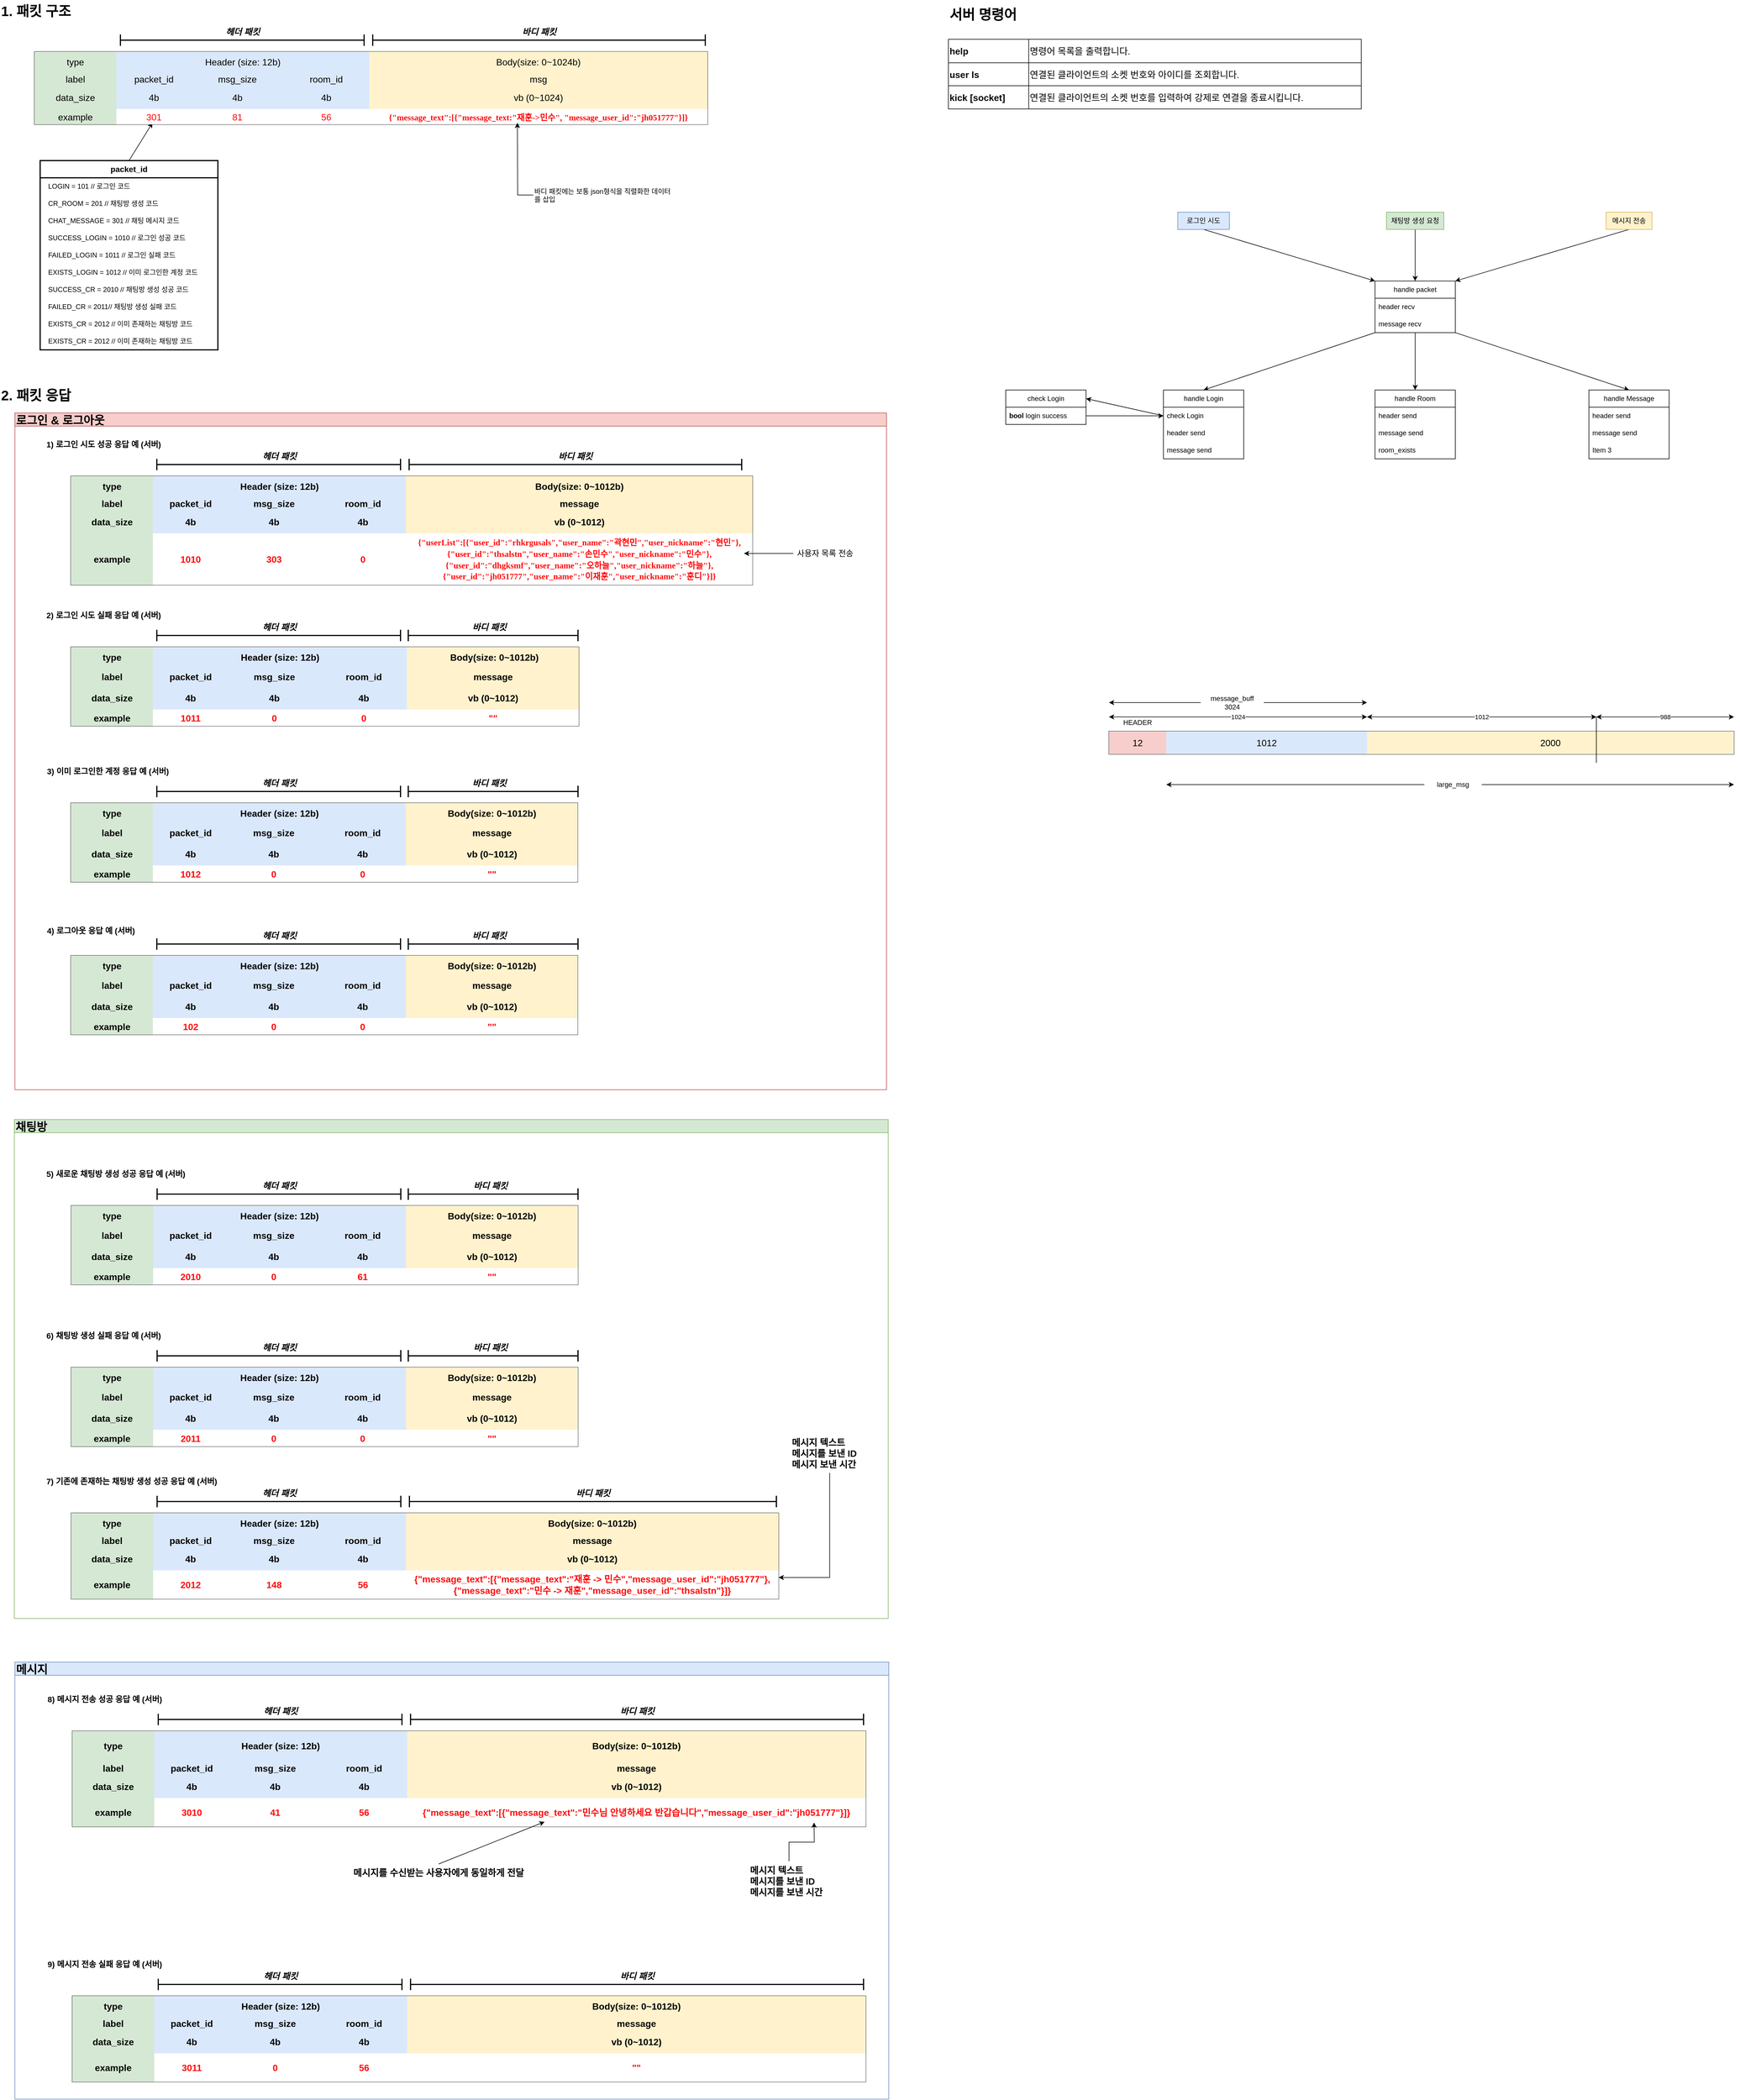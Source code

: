 <mxfile version="24.8.6">
  <diagram name="페이지-1" id="IDwFKou4PNl_vuV0hLZj">
    <mxGraphModel dx="3679" dy="1120" grid="1" gridSize="10" guides="1" tooltips="1" connect="1" arrows="1" fold="1" page="1" pageScale="1" pageWidth="827" pageHeight="1169" math="0" shadow="0">
      <root>
        <mxCell id="0" />
        <mxCell id="1" parent="0" />
        <mxCell id="EiSU3P8jF0pBf-Lb1lwN-6" style="rounded=0;orthogonalLoop=1;jettySize=auto;html=1;exitX=0.5;exitY=1;exitDx=0;exitDy=0;entryX=0;entryY=0;entryDx=0;entryDy=0;" parent="1" source="EiSU3P8jF0pBf-Lb1lwN-2" target="EiSU3P8jF0pBf-Lb1lwN-9" edge="1">
          <mxGeometry relative="1" as="geometry">
            <mxPoint x="789" y="600" as="targetPoint" />
          </mxGeometry>
        </mxCell>
        <mxCell id="EiSU3P8jF0pBf-Lb1lwN-2" value="로그인 시도" style="text;html=1;align=center;verticalAlign=middle;whiteSpace=wrap;rounded=0;fillColor=#dae8fc;strokeColor=#6c8ebf;" parent="1" vertex="1">
          <mxGeometry x="440" y="420" width="90" height="30" as="geometry" />
        </mxCell>
        <mxCell id="EiSU3P8jF0pBf-Lb1lwN-7" style="edgeStyle=orthogonalEdgeStyle;rounded=0;orthogonalLoop=1;jettySize=auto;html=1;exitX=0.5;exitY=1;exitDx=0;exitDy=0;entryX=0.5;entryY=0;entryDx=0;entryDy=0;" parent="1" source="EiSU3P8jF0pBf-Lb1lwN-3" target="EiSU3P8jF0pBf-Lb1lwN-9" edge="1">
          <mxGeometry relative="1" as="geometry">
            <mxPoint x="854" y="600" as="targetPoint" />
          </mxGeometry>
        </mxCell>
        <mxCell id="EiSU3P8jF0pBf-Lb1lwN-3" value="채팅방 생성 요청" style="text;html=1;align=center;verticalAlign=middle;whiteSpace=wrap;rounded=0;fillColor=#d5e8d4;strokeColor=#82b366;" parent="1" vertex="1">
          <mxGeometry x="804" y="420" width="100" height="30" as="geometry" />
        </mxCell>
        <mxCell id="EiSU3P8jF0pBf-Lb1lwN-8" style="rounded=0;orthogonalLoop=1;jettySize=auto;html=1;exitX=0.5;exitY=1;exitDx=0;exitDy=0;entryX=1;entryY=0;entryDx=0;entryDy=0;" parent="1" source="EiSU3P8jF0pBf-Lb1lwN-5" target="EiSU3P8jF0pBf-Lb1lwN-9" edge="1">
          <mxGeometry relative="1" as="geometry">
            <mxPoint x="919" y="600" as="targetPoint" />
          </mxGeometry>
        </mxCell>
        <mxCell id="EiSU3P8jF0pBf-Lb1lwN-5" value="메시지 전송" style="text;html=1;align=center;verticalAlign=middle;whiteSpace=wrap;rounded=0;fillColor=#fff2cc;strokeColor=#d6b656;" parent="1" vertex="1">
          <mxGeometry x="1187" y="420" width="80" height="30" as="geometry" />
        </mxCell>
        <mxCell id="EiSU3P8jF0pBf-Lb1lwN-31" style="rounded=0;orthogonalLoop=1;jettySize=auto;html=1;exitX=0;exitY=1;exitDx=0;exitDy=0;entryX=0.5;entryY=0;entryDx=0;entryDy=0;" parent="1" source="EiSU3P8jF0pBf-Lb1lwN-9" target="EiSU3P8jF0pBf-Lb1lwN-23" edge="1">
          <mxGeometry relative="1" as="geometry" />
        </mxCell>
        <mxCell id="EiSU3P8jF0pBf-Lb1lwN-32" style="rounded=0;orthogonalLoop=1;jettySize=auto;html=1;exitX=1;exitY=1;exitDx=0;exitDy=0;entryX=0.5;entryY=0;entryDx=0;entryDy=0;" parent="1" source="EiSU3P8jF0pBf-Lb1lwN-9" target="EiSU3P8jF0pBf-Lb1lwN-19" edge="1">
          <mxGeometry relative="1" as="geometry" />
        </mxCell>
        <mxCell id="EiSU3P8jF0pBf-Lb1lwN-33" style="edgeStyle=orthogonalEdgeStyle;rounded=0;orthogonalLoop=1;jettySize=auto;html=1;exitX=0.5;exitY=1;exitDx=0;exitDy=0;entryX=0.5;entryY=0;entryDx=0;entryDy=0;" parent="1" source="EiSU3P8jF0pBf-Lb1lwN-9" target="EiSU3P8jF0pBf-Lb1lwN-15" edge="1">
          <mxGeometry relative="1" as="geometry" />
        </mxCell>
        <mxCell id="EiSU3P8jF0pBf-Lb1lwN-9" value="handle packet" style="swimlane;fontStyle=0;childLayout=stackLayout;horizontal=1;startSize=30;horizontalStack=0;resizeParent=1;resizeParentMax=0;resizeLast=0;collapsible=1;marginBottom=0;whiteSpace=wrap;html=1;" parent="1" vertex="1">
          <mxGeometry x="784" y="540" width="140" height="90" as="geometry" />
        </mxCell>
        <mxCell id="EiSU3P8jF0pBf-Lb1lwN-10" value="header recv" style="text;strokeColor=none;fillColor=none;align=left;verticalAlign=middle;spacingLeft=4;spacingRight=4;overflow=hidden;points=[[0,0.5],[1,0.5]];portConstraint=eastwest;rotatable=0;whiteSpace=wrap;html=1;" parent="EiSU3P8jF0pBf-Lb1lwN-9" vertex="1">
          <mxGeometry y="30" width="140" height="30" as="geometry" />
        </mxCell>
        <mxCell id="EiSU3P8jF0pBf-Lb1lwN-11" value="message recv" style="text;strokeColor=none;fillColor=none;align=left;verticalAlign=middle;spacingLeft=4;spacingRight=4;overflow=hidden;points=[[0,0.5],[1,0.5]];portConstraint=eastwest;rotatable=0;whiteSpace=wrap;html=1;" parent="EiSU3P8jF0pBf-Lb1lwN-9" vertex="1">
          <mxGeometry y="60" width="140" height="30" as="geometry" />
        </mxCell>
        <mxCell id="EiSU3P8jF0pBf-Lb1lwN-15" value="handle Room" style="swimlane;fontStyle=0;childLayout=stackLayout;horizontal=1;startSize=30;horizontalStack=0;resizeParent=1;resizeParentMax=0;resizeLast=0;collapsible=1;marginBottom=0;whiteSpace=wrap;html=1;" parent="1" vertex="1">
          <mxGeometry x="784" y="730" width="140" height="120" as="geometry" />
        </mxCell>
        <mxCell id="EiSU3P8jF0pBf-Lb1lwN-16" value="header send" style="text;strokeColor=none;fillColor=none;align=left;verticalAlign=middle;spacingLeft=4;spacingRight=4;overflow=hidden;points=[[0,0.5],[1,0.5]];portConstraint=eastwest;rotatable=0;whiteSpace=wrap;html=1;" parent="EiSU3P8jF0pBf-Lb1lwN-15" vertex="1">
          <mxGeometry y="30" width="140" height="30" as="geometry" />
        </mxCell>
        <mxCell id="EiSU3P8jF0pBf-Lb1lwN-17" value="message send" style="text;strokeColor=none;fillColor=none;align=left;verticalAlign=middle;spacingLeft=4;spacingRight=4;overflow=hidden;points=[[0,0.5],[1,0.5]];portConstraint=eastwest;rotatable=0;whiteSpace=wrap;html=1;" parent="EiSU3P8jF0pBf-Lb1lwN-15" vertex="1">
          <mxGeometry y="60" width="140" height="30" as="geometry" />
        </mxCell>
        <mxCell id="EiSU3P8jF0pBf-Lb1lwN-18" value="room_exists" style="text;strokeColor=none;fillColor=none;align=left;verticalAlign=middle;spacingLeft=4;spacingRight=4;overflow=hidden;points=[[0,0.5],[1,0.5]];portConstraint=eastwest;rotatable=0;whiteSpace=wrap;html=1;" parent="EiSU3P8jF0pBf-Lb1lwN-15" vertex="1">
          <mxGeometry y="90" width="140" height="30" as="geometry" />
        </mxCell>
        <mxCell id="EiSU3P8jF0pBf-Lb1lwN-19" value="handle Message" style="swimlane;fontStyle=0;childLayout=stackLayout;horizontal=1;startSize=30;horizontalStack=0;resizeParent=1;resizeParentMax=0;resizeLast=0;collapsible=1;marginBottom=0;whiteSpace=wrap;html=1;" parent="1" vertex="1">
          <mxGeometry x="1157" y="730" width="140" height="120" as="geometry" />
        </mxCell>
        <mxCell id="EiSU3P8jF0pBf-Lb1lwN-20" value="header send" style="text;strokeColor=none;fillColor=none;align=left;verticalAlign=middle;spacingLeft=4;spacingRight=4;overflow=hidden;points=[[0,0.5],[1,0.5]];portConstraint=eastwest;rotatable=0;whiteSpace=wrap;html=1;" parent="EiSU3P8jF0pBf-Lb1lwN-19" vertex="1">
          <mxGeometry y="30" width="140" height="30" as="geometry" />
        </mxCell>
        <mxCell id="EiSU3P8jF0pBf-Lb1lwN-21" value="message send" style="text;strokeColor=none;fillColor=none;align=left;verticalAlign=middle;spacingLeft=4;spacingRight=4;overflow=hidden;points=[[0,0.5],[1,0.5]];portConstraint=eastwest;rotatable=0;whiteSpace=wrap;html=1;" parent="EiSU3P8jF0pBf-Lb1lwN-19" vertex="1">
          <mxGeometry y="60" width="140" height="30" as="geometry" />
        </mxCell>
        <mxCell id="EiSU3P8jF0pBf-Lb1lwN-22" value="Item 3" style="text;strokeColor=none;fillColor=none;align=left;verticalAlign=middle;spacingLeft=4;spacingRight=4;overflow=hidden;points=[[0,0.5],[1,0.5]];portConstraint=eastwest;rotatable=0;whiteSpace=wrap;html=1;" parent="EiSU3P8jF0pBf-Lb1lwN-19" vertex="1">
          <mxGeometry y="90" width="140" height="30" as="geometry" />
        </mxCell>
        <mxCell id="EiSU3P8jF0pBf-Lb1lwN-23" value="handle Login" style="swimlane;fontStyle=0;childLayout=stackLayout;horizontal=1;startSize=30;horizontalStack=0;resizeParent=1;resizeParentMax=0;resizeLast=0;collapsible=1;marginBottom=0;whiteSpace=wrap;html=1;" parent="1" vertex="1">
          <mxGeometry x="415" y="730" width="140" height="120" as="geometry" />
        </mxCell>
        <mxCell id="EiSU3P8jF0pBf-Lb1lwN-26" value="check Login" style="text;strokeColor=none;fillColor=none;align=left;verticalAlign=middle;spacingLeft=4;spacingRight=4;overflow=hidden;points=[[0,0.5],[1,0.5]];portConstraint=eastwest;rotatable=0;whiteSpace=wrap;html=1;" parent="EiSU3P8jF0pBf-Lb1lwN-23" vertex="1">
          <mxGeometry y="30" width="140" height="30" as="geometry" />
        </mxCell>
        <mxCell id="EiSU3P8jF0pBf-Lb1lwN-24" value="header send" style="text;strokeColor=none;fillColor=none;align=left;verticalAlign=middle;spacingLeft=4;spacingRight=4;overflow=hidden;points=[[0,0.5],[1,0.5]];portConstraint=eastwest;rotatable=0;whiteSpace=wrap;html=1;" parent="EiSU3P8jF0pBf-Lb1lwN-23" vertex="1">
          <mxGeometry y="60" width="140" height="30" as="geometry" />
        </mxCell>
        <mxCell id="EiSU3P8jF0pBf-Lb1lwN-25" value="message send" style="text;strokeColor=none;fillColor=none;align=left;verticalAlign=middle;spacingLeft=4;spacingRight=4;overflow=hidden;points=[[0,0.5],[1,0.5]];portConstraint=eastwest;rotatable=0;whiteSpace=wrap;html=1;" parent="EiSU3P8jF0pBf-Lb1lwN-23" vertex="1">
          <mxGeometry y="90" width="140" height="30" as="geometry" />
        </mxCell>
        <mxCell id="EiSU3P8jF0pBf-Lb1lwN-27" value="check Login" style="swimlane;fontStyle=0;childLayout=stackLayout;horizontal=1;startSize=30;horizontalStack=0;resizeParent=1;resizeParentMax=0;resizeLast=0;collapsible=1;marginBottom=0;whiteSpace=wrap;html=1;" parent="1" vertex="1">
          <mxGeometry x="140" y="730" width="140" height="60" as="geometry" />
        </mxCell>
        <mxCell id="EiSU3P8jF0pBf-Lb1lwN-28" value="&lt;b&gt;bool &lt;/b&gt;login success" style="text;strokeColor=none;fillColor=none;align=left;verticalAlign=middle;spacingLeft=4;spacingRight=4;overflow=hidden;points=[[0,0.5],[1,0.5]];portConstraint=eastwest;rotatable=0;whiteSpace=wrap;html=1;" parent="EiSU3P8jF0pBf-Lb1lwN-27" vertex="1">
          <mxGeometry y="30" width="140" height="30" as="geometry" />
        </mxCell>
        <mxCell id="EiSU3P8jF0pBf-Lb1lwN-35" style="edgeStyle=orthogonalEdgeStyle;rounded=0;orthogonalLoop=1;jettySize=auto;html=1;exitX=1;exitY=0.5;exitDx=0;exitDy=0;entryX=0;entryY=0.5;entryDx=0;entryDy=0;" parent="1" source="EiSU3P8jF0pBf-Lb1lwN-28" target="EiSU3P8jF0pBf-Lb1lwN-26" edge="1">
          <mxGeometry relative="1" as="geometry" />
        </mxCell>
        <mxCell id="EiSU3P8jF0pBf-Lb1lwN-36" style="rounded=0;orthogonalLoop=1;jettySize=auto;html=1;exitX=0;exitY=0.5;exitDx=0;exitDy=0;entryX=1;entryY=0.25;entryDx=0;entryDy=0;" parent="1" source="EiSU3P8jF0pBf-Lb1lwN-26" target="EiSU3P8jF0pBf-Lb1lwN-27" edge="1">
          <mxGeometry relative="1" as="geometry" />
        </mxCell>
        <mxCell id="uimSWgzzmO1wMBFWw4TM-35" value="&lt;font style=&quot;font-size: 14px;&quot;&gt;&lt;b&gt;packet_id&lt;/b&gt;&lt;/font&gt;" style="swimlane;fontStyle=0;childLayout=stackLayout;horizontal=1;startSize=30;horizontalStack=0;resizeParent=1;resizeParentMax=0;resizeLast=0;collapsible=1;marginBottom=0;whiteSpace=wrap;html=1;spacing=3;strokeWidth=2;labelBorderColor=none;" parent="1" vertex="1">
          <mxGeometry x="-1544" y="330" width="310" height="330" as="geometry" />
        </mxCell>
        <mxCell id="uimSWgzzmO1wMBFWw4TM-36" value="LOGIN = 101 // 로그인 코드" style="text;strokeColor=none;fillColor=none;align=left;verticalAlign=middle;spacingLeft=10;spacingRight=10;overflow=hidden;points=[[0,0.5],[1,0.5]];portConstraint=eastwest;rotatable=0;whiteSpace=wrap;html=1;spacing=4;labelBorderColor=none;" parent="uimSWgzzmO1wMBFWw4TM-35" vertex="1">
          <mxGeometry y="30" width="310" height="30" as="geometry" />
        </mxCell>
        <mxCell id="uimSWgzzmO1wMBFWw4TM-37" value="CR_ROOM = 201 // 채팅방 생성 코드" style="text;strokeColor=none;fillColor=none;align=left;verticalAlign=middle;spacingLeft=10;spacingRight=10;overflow=hidden;points=[[0,0.5],[1,0.5]];portConstraint=eastwest;rotatable=0;whiteSpace=wrap;html=1;spacing=4;labelBorderColor=none;" parent="uimSWgzzmO1wMBFWw4TM-35" vertex="1">
          <mxGeometry y="60" width="310" height="30" as="geometry" />
        </mxCell>
        <mxCell id="uimSWgzzmO1wMBFWw4TM-38" value="CHAT_MESSAGE = 301 // 채팅 메시지 코드" style="text;strokeColor=none;fillColor=none;align=left;verticalAlign=middle;spacingLeft=10;spacingRight=10;overflow=hidden;points=[[0,0.5],[1,0.5]];portConstraint=eastwest;rotatable=0;whiteSpace=wrap;html=1;spacing=4;labelBorderColor=none;" parent="uimSWgzzmO1wMBFWw4TM-35" vertex="1">
          <mxGeometry y="90" width="310" height="30" as="geometry" />
        </mxCell>
        <mxCell id="uimSWgzzmO1wMBFWw4TM-42" value="SUCCESS_LOGIN = 1010 // 로그인 성공 코드" style="text;strokeColor=none;fillColor=none;align=left;verticalAlign=middle;spacingLeft=10;spacingRight=10;overflow=hidden;points=[[0,0.5],[1,0.5]];portConstraint=eastwest;rotatable=0;whiteSpace=wrap;html=1;spacing=4;labelBorderColor=none;" parent="uimSWgzzmO1wMBFWw4TM-35" vertex="1">
          <mxGeometry y="120" width="310" height="30" as="geometry" />
        </mxCell>
        <mxCell id="uimSWgzzmO1wMBFWw4TM-41" value="FAILED_LOGIN = 1011 // 로그인 실패 코드" style="text;strokeColor=none;fillColor=none;align=left;verticalAlign=middle;spacingLeft=10;spacingRight=10;overflow=hidden;points=[[0,0.5],[1,0.5]];portConstraint=eastwest;rotatable=0;whiteSpace=wrap;html=1;spacing=4;labelBorderColor=none;" parent="uimSWgzzmO1wMBFWw4TM-35" vertex="1">
          <mxGeometry y="150" width="310" height="30" as="geometry" />
        </mxCell>
        <mxCell id="uimSWgzzmO1wMBFWw4TM-40" value="EXISTS_LOGIN = 1012 // 이미 로그인한 계정 코드" style="text;strokeColor=none;fillColor=none;align=left;verticalAlign=middle;spacingLeft=10;spacingRight=10;overflow=hidden;points=[[0,0.5],[1,0.5]];portConstraint=eastwest;rotatable=0;whiteSpace=wrap;html=1;spacing=4;labelBorderColor=none;" parent="uimSWgzzmO1wMBFWw4TM-35" vertex="1">
          <mxGeometry y="180" width="310" height="30" as="geometry" />
        </mxCell>
        <mxCell id="uimSWgzzmO1wMBFWw4TM-39" value="SUCCESS_CR = 2010 // 채팅방 생성 성공 코드" style="text;strokeColor=none;fillColor=none;align=left;verticalAlign=middle;spacingLeft=10;spacingRight=10;overflow=hidden;points=[[0,0.5],[1,0.5]];portConstraint=eastwest;rotatable=0;whiteSpace=wrap;html=1;spacing=4;labelBorderColor=none;" parent="uimSWgzzmO1wMBFWw4TM-35" vertex="1">
          <mxGeometry y="210" width="310" height="30" as="geometry" />
        </mxCell>
        <mxCell id="uimSWgzzmO1wMBFWw4TM-45" value="FAILED_CR = 2011// 채팅방 생성 실패 코드" style="text;strokeColor=none;fillColor=none;align=left;verticalAlign=middle;spacingLeft=10;spacingRight=10;overflow=hidden;points=[[0,0.5],[1,0.5]];portConstraint=eastwest;rotatable=0;whiteSpace=wrap;html=1;spacing=4;labelBorderColor=none;" parent="uimSWgzzmO1wMBFWw4TM-35" vertex="1">
          <mxGeometry y="240" width="310" height="30" as="geometry" />
        </mxCell>
        <mxCell id="uimSWgzzmO1wMBFWw4TM-44" value="EXISTS_CR = 2012 // 이미 존재하는 채팅방 코드" style="text;strokeColor=none;fillColor=none;align=left;verticalAlign=middle;spacingLeft=10;spacingRight=10;overflow=hidden;points=[[0,0.5],[1,0.5]];portConstraint=eastwest;rotatable=0;whiteSpace=wrap;html=1;spacing=4;labelBorderColor=none;" parent="uimSWgzzmO1wMBFWw4TM-35" vertex="1">
          <mxGeometry y="270" width="310" height="30" as="geometry" />
        </mxCell>
        <mxCell id="uimSWgzzmO1wMBFWw4TM-43" value="EXISTS_CR = 2012 // 이미 존재하는 채팅방 코드" style="text;strokeColor=none;fillColor=none;align=left;verticalAlign=middle;spacingLeft=10;spacingRight=10;overflow=hidden;points=[[0,0.5],[1,0.5]];portConstraint=eastwest;rotatable=0;whiteSpace=wrap;html=1;spacing=4;labelBorderColor=none;" parent="uimSWgzzmO1wMBFWw4TM-35" vertex="1">
          <mxGeometry y="300" width="310" height="30" as="geometry" />
        </mxCell>
        <mxCell id="uimSWgzzmO1wMBFWw4TM-48" value="" style="endArrow=classic;html=1;rounded=0;exitX=0.5;exitY=0;exitDx=0;exitDy=0;labelBorderColor=none;" parent="1" source="uimSWgzzmO1wMBFWw4TM-35" edge="1">
          <mxGeometry width="50" height="50" relative="1" as="geometry">
            <mxPoint x="-1024" y="510" as="sourcePoint" />
            <mxPoint x="-1348" y="264" as="targetPoint" />
          </mxGeometry>
        </mxCell>
        <mxCell id="uimSWgzzmO1wMBFWw4TM-49" value="1. 패킷 구조" style="text;html=1;align=left;verticalAlign=middle;whiteSpace=wrap;rounded=0;fontStyle=1;fontSize=24;labelBorderColor=none;" parent="1" vertex="1">
          <mxGeometry x="-1614" y="50" width="160" height="40" as="geometry" />
        </mxCell>
        <mxCell id="uimSWgzzmO1wMBFWw4TM-55" value="" style="group;labelBorderColor=default;" parent="1" vertex="1" connectable="0">
          <mxGeometry x="-1554" y="90" width="1174" height="177" as="geometry" />
        </mxCell>
        <mxCell id="uimSWgzzmO1wMBFWw4TM-2" value="" style="shape=table;startSize=0;container=1;collapsible=0;childLayout=tableLayout;fontSize=16;swimlaneFillColor=none;strokeWidth=1;fillStyle=solid;rounded=0;perimeterSpacing=0;labelBorderColor=none;" parent="uimSWgzzmO1wMBFWw4TM-55" vertex="1">
          <mxGeometry y="50" width="1174" height="127" as="geometry" />
        </mxCell>
        <mxCell id="uimSWgzzmO1wMBFWw4TM-3" value="" style="shape=tableRow;horizontal=0;startSize=0;swimlaneHead=0;swimlaneBody=0;strokeColor=#d6b656;top=0;left=0;bottom=0;right=0;collapsible=0;dropTarget=0;fillColor=#fff2cc;points=[[0,0.5],[1,0.5]];portConstraint=eastwest;fontSize=16;labelBorderColor=none;" parent="uimSWgzzmO1wMBFWw4TM-2" vertex="1">
          <mxGeometry width="1174" height="35" as="geometry" />
        </mxCell>
        <mxCell id="uimSWgzzmO1wMBFWw4TM-4" value="type" style="shape=partialRectangle;html=1;whiteSpace=wrap;connectable=0;strokeColor=#82b366;overflow=hidden;fillColor=#d5e8d4;top=0;left=0;bottom=0;right=0;pointerEvents=1;fontSize=16;labelBorderColor=none;" parent="uimSWgzzmO1wMBFWw4TM-3" vertex="1">
          <mxGeometry width="143" height="35" as="geometry">
            <mxRectangle width="143" height="35" as="alternateBounds" />
          </mxGeometry>
        </mxCell>
        <mxCell id="uimSWgzzmO1wMBFWw4TM-5" value="Header (size: 12b)" style="shape=partialRectangle;html=1;whiteSpace=wrap;connectable=0;strokeColor=#6c8ebf;overflow=hidden;fillColor=#dae8fc;top=0;left=0;bottom=0;right=0;pointerEvents=1;fontSize=16;rowspan=1;colspan=3;labelBorderColor=none;" parent="uimSWgzzmO1wMBFWw4TM-3" vertex="1">
          <mxGeometry x="143" width="441" height="35" as="geometry">
            <mxRectangle width="131" height="35" as="alternateBounds" />
          </mxGeometry>
        </mxCell>
        <mxCell id="uimSWgzzmO1wMBFWw4TM-22" style="shape=partialRectangle;html=1;whiteSpace=wrap;connectable=0;strokeColor=#6c8ebf;overflow=hidden;fillColor=#dae8fc;top=0;left=0;bottom=0;right=0;pointerEvents=1;fontSize=16;" parent="uimSWgzzmO1wMBFWw4TM-3" vertex="1" visible="0">
          <mxGeometry x="274" width="160" height="35" as="geometry">
            <mxRectangle width="160" height="35" as="alternateBounds" />
          </mxGeometry>
        </mxCell>
        <mxCell id="uimSWgzzmO1wMBFWw4TM-30" style="shape=partialRectangle;html=1;whiteSpace=wrap;connectable=0;strokeColor=#6c8ebf;overflow=hidden;fillColor=#dae8fc;top=0;left=0;bottom=0;right=0;pointerEvents=1;fontSize=16;" parent="uimSWgzzmO1wMBFWw4TM-3" vertex="1" visible="0">
          <mxGeometry x="434" width="150" height="35" as="geometry">
            <mxRectangle width="150" height="35" as="alternateBounds" />
          </mxGeometry>
        </mxCell>
        <mxCell id="uimSWgzzmO1wMBFWw4TM-6" value="Body(size: 0~1024b)" style="shape=partialRectangle;html=1;whiteSpace=wrap;connectable=0;strokeColor=#d6b656;overflow=hidden;fillColor=#fff2cc;top=0;left=0;bottom=0;right=0;pointerEvents=1;fontSize=16;labelBorderColor=none;" parent="uimSWgzzmO1wMBFWw4TM-3" vertex="1">
          <mxGeometry x="584" width="590" height="35" as="geometry">
            <mxRectangle width="590" height="35" as="alternateBounds" />
          </mxGeometry>
        </mxCell>
        <mxCell id="uimSWgzzmO1wMBFWw4TM-7" value="" style="shape=tableRow;horizontal=0;startSize=0;swimlaneHead=0;swimlaneBody=0;top=0;left=0;bottom=0;right=0;collapsible=0;dropTarget=0;points=[[0,0.5],[1,0.5]];portConstraint=eastwest;fontSize=16;labelBorderColor=none;labelBackgroundColor=none;" parent="uimSWgzzmO1wMBFWw4TM-2" vertex="1">
          <mxGeometry y="35" width="1174" height="25" as="geometry" />
        </mxCell>
        <mxCell id="uimSWgzzmO1wMBFWw4TM-8" value="label" style="shape=partialRectangle;html=1;whiteSpace=wrap;connectable=0;strokeColor=#82b366;overflow=hidden;fillColor=#d5e8d4;top=0;left=0;bottom=0;right=0;pointerEvents=1;fontSize=16;labelBorderColor=none;" parent="uimSWgzzmO1wMBFWw4TM-7" vertex="1">
          <mxGeometry width="143" height="25" as="geometry">
            <mxRectangle width="143" height="25" as="alternateBounds" />
          </mxGeometry>
        </mxCell>
        <mxCell id="uimSWgzzmO1wMBFWw4TM-9" value="packet_id" style="shape=partialRectangle;html=1;whiteSpace=wrap;connectable=0;strokeColor=#6c8ebf;overflow=hidden;fillColor=#dae8fc;top=0;left=0;bottom=0;right=0;pointerEvents=1;fontSize=16;labelBorderColor=none;" parent="uimSWgzzmO1wMBFWw4TM-7" vertex="1">
          <mxGeometry x="143" width="131" height="25" as="geometry">
            <mxRectangle width="131" height="25" as="alternateBounds" />
          </mxGeometry>
        </mxCell>
        <mxCell id="uimSWgzzmO1wMBFWw4TM-23" value="msg_size" style="shape=partialRectangle;html=1;whiteSpace=wrap;connectable=0;strokeColor=#6c8ebf;overflow=hidden;fillColor=#dae8fc;top=0;left=0;bottom=0;right=0;pointerEvents=1;fontSize=16;labelBorderColor=none;" parent="uimSWgzzmO1wMBFWw4TM-7" vertex="1">
          <mxGeometry x="274" width="160" height="25" as="geometry">
            <mxRectangle width="160" height="25" as="alternateBounds" />
          </mxGeometry>
        </mxCell>
        <mxCell id="uimSWgzzmO1wMBFWw4TM-31" value="room_id" style="shape=partialRectangle;html=1;whiteSpace=wrap;connectable=0;strokeColor=#6c8ebf;overflow=hidden;fillColor=#dae8fc;top=0;left=0;bottom=0;right=0;pointerEvents=1;fontSize=16;labelBorderColor=none;" parent="uimSWgzzmO1wMBFWw4TM-7" vertex="1">
          <mxGeometry x="434" width="150" height="25" as="geometry">
            <mxRectangle width="150" height="25" as="alternateBounds" />
          </mxGeometry>
        </mxCell>
        <mxCell id="uimSWgzzmO1wMBFWw4TM-10" value="msg" style="shape=partialRectangle;html=1;whiteSpace=wrap;connectable=0;strokeColor=#d6b656;overflow=hidden;fillColor=#fff2cc;top=0;left=0;bottom=0;right=0;pointerEvents=1;fontSize=16;labelBorderColor=none;" parent="uimSWgzzmO1wMBFWw4TM-7" vertex="1">
          <mxGeometry x="584" width="590" height="25" as="geometry">
            <mxRectangle width="590" height="25" as="alternateBounds" />
          </mxGeometry>
        </mxCell>
        <mxCell id="uimSWgzzmO1wMBFWw4TM-11" value="" style="shape=tableRow;horizontal=0;startSize=0;swimlaneHead=0;swimlaneBody=0;strokeColor=inherit;top=0;left=0;bottom=0;right=0;collapsible=0;dropTarget=0;fillColor=none;points=[[0,0.5],[1,0.5]];portConstraint=eastwest;fontSize=16;labelBorderColor=none;" parent="uimSWgzzmO1wMBFWw4TM-2" vertex="1">
          <mxGeometry y="60" width="1174" height="40" as="geometry" />
        </mxCell>
        <mxCell id="uimSWgzzmO1wMBFWw4TM-12" value="data_size" style="shape=partialRectangle;html=1;whiteSpace=wrap;connectable=0;strokeColor=#82b366;overflow=hidden;fillColor=#d5e8d4;top=0;left=0;bottom=0;right=0;pointerEvents=1;fontSize=16;labelBorderColor=none;" parent="uimSWgzzmO1wMBFWw4TM-11" vertex="1">
          <mxGeometry width="143" height="40" as="geometry">
            <mxRectangle width="143" height="40" as="alternateBounds" />
          </mxGeometry>
        </mxCell>
        <mxCell id="uimSWgzzmO1wMBFWw4TM-13" value="4b" style="shape=partialRectangle;html=1;whiteSpace=wrap;connectable=0;strokeColor=#6c8ebf;overflow=hidden;fillColor=#dae8fc;top=0;left=0;bottom=0;right=0;pointerEvents=1;fontSize=16;labelBorderColor=none;" parent="uimSWgzzmO1wMBFWw4TM-11" vertex="1">
          <mxGeometry x="143" width="131" height="40" as="geometry">
            <mxRectangle width="131" height="40" as="alternateBounds" />
          </mxGeometry>
        </mxCell>
        <mxCell id="uimSWgzzmO1wMBFWw4TM-24" value="4b" style="shape=partialRectangle;html=1;whiteSpace=wrap;connectable=0;strokeColor=#6c8ebf;overflow=hidden;fillColor=#dae8fc;top=0;left=0;bottom=0;right=0;pointerEvents=1;fontSize=16;labelBorderColor=none;" parent="uimSWgzzmO1wMBFWw4TM-11" vertex="1">
          <mxGeometry x="274" width="160" height="40" as="geometry">
            <mxRectangle width="160" height="40" as="alternateBounds" />
          </mxGeometry>
        </mxCell>
        <mxCell id="uimSWgzzmO1wMBFWw4TM-32" value="4b" style="shape=partialRectangle;html=1;whiteSpace=wrap;connectable=0;strokeColor=#6c8ebf;overflow=hidden;fillColor=#dae8fc;top=0;left=0;bottom=0;right=0;pointerEvents=1;fontSize=16;labelBorderColor=none;" parent="uimSWgzzmO1wMBFWw4TM-11" vertex="1">
          <mxGeometry x="434" width="150" height="40" as="geometry">
            <mxRectangle width="150" height="40" as="alternateBounds" />
          </mxGeometry>
        </mxCell>
        <mxCell id="uimSWgzzmO1wMBFWw4TM-14" value="vb (0~1024)" style="shape=partialRectangle;html=1;whiteSpace=wrap;connectable=0;strokeColor=#d6b656;overflow=hidden;fillColor=#fff2cc;top=0;left=0;bottom=0;right=0;pointerEvents=1;fontSize=16;labelBorderColor=none;" parent="uimSWgzzmO1wMBFWw4TM-11" vertex="1">
          <mxGeometry x="584" width="590" height="40" as="geometry">
            <mxRectangle width="590" height="40" as="alternateBounds" />
          </mxGeometry>
        </mxCell>
        <mxCell id="uimSWgzzmO1wMBFWw4TM-18" style="shape=tableRow;horizontal=0;startSize=0;swimlaneHead=0;swimlaneBody=0;strokeColor=inherit;top=0;left=0;bottom=0;right=0;collapsible=0;dropTarget=0;fillColor=none;points=[[0,0.5],[1,0.5]];portConstraint=eastwest;fontSize=16;labelBorderColor=none;" parent="uimSWgzzmO1wMBFWw4TM-2" vertex="1">
          <mxGeometry y="100" width="1174" height="27" as="geometry" />
        </mxCell>
        <mxCell id="uimSWgzzmO1wMBFWw4TM-19" value="example" style="shape=partialRectangle;html=1;whiteSpace=wrap;connectable=0;strokeColor=#82b366;overflow=hidden;fillColor=#d5e8d4;top=0;left=0;bottom=0;right=0;pointerEvents=1;fontSize=16;labelBorderColor=none;" parent="uimSWgzzmO1wMBFWw4TM-18" vertex="1">
          <mxGeometry width="143" height="27" as="geometry">
            <mxRectangle width="143" height="27" as="alternateBounds" />
          </mxGeometry>
        </mxCell>
        <mxCell id="uimSWgzzmO1wMBFWw4TM-20" value="301" style="shape=partialRectangle;html=1;whiteSpace=wrap;connectable=0;strokeColor=inherit;overflow=hidden;fillColor=default;top=0;left=0;bottom=0;right=0;pointerEvents=1;fontSize=16;fontColor=#FF0808;labelBorderColor=none;" parent="uimSWgzzmO1wMBFWw4TM-18" vertex="1">
          <mxGeometry x="143" width="131" height="27" as="geometry">
            <mxRectangle width="131" height="27" as="alternateBounds" />
          </mxGeometry>
        </mxCell>
        <mxCell id="uimSWgzzmO1wMBFWw4TM-25" value="81" style="shape=partialRectangle;html=1;whiteSpace=wrap;connectable=0;strokeColor=inherit;overflow=hidden;fillColor=default;top=0;left=0;bottom=0;right=0;pointerEvents=1;fontSize=16;fontColor=#FF0808;labelBorderColor=none;" parent="uimSWgzzmO1wMBFWw4TM-18" vertex="1">
          <mxGeometry x="274" width="160" height="27" as="geometry">
            <mxRectangle width="160" height="27" as="alternateBounds" />
          </mxGeometry>
        </mxCell>
        <mxCell id="uimSWgzzmO1wMBFWw4TM-33" value="56" style="shape=partialRectangle;html=1;whiteSpace=wrap;connectable=0;strokeColor=inherit;overflow=hidden;fillColor=default;top=0;left=0;bottom=0;right=0;pointerEvents=1;fontSize=16;fontColor=#FF0808;labelBorderColor=none;" parent="uimSWgzzmO1wMBFWw4TM-18" vertex="1">
          <mxGeometry x="434" width="150" height="27" as="geometry">
            <mxRectangle width="150" height="27" as="alternateBounds" />
          </mxGeometry>
        </mxCell>
        <mxCell id="uimSWgzzmO1wMBFWw4TM-21" value="&lt;span style=&quot;font-family: &amp;quot;맑은 고딕&amp;quot;; font-size: 14.667px; font-weight: 700; white-space-collapse: preserve; background-color: rgb(255, 255, 255);&quot;&gt;{&quot;message_text&quot;:[{&quot;message_text:&quot;재훈-&amp;gt;민수&quot;, &quot;message_user_id&quot;:&quot;jh051777&quot;}]}&lt;/span&gt;" style="shape=partialRectangle;html=1;whiteSpace=wrap;connectable=0;strokeColor=inherit;overflow=hidden;fillColor=default;top=0;left=0;bottom=0;right=0;pointerEvents=1;fontSize=16;fontColor=#FF0808;labelBorderColor=none;" parent="uimSWgzzmO1wMBFWw4TM-18" vertex="1">
          <mxGeometry x="584" width="590" height="27" as="geometry">
            <mxRectangle width="590" height="27" as="alternateBounds" />
          </mxGeometry>
        </mxCell>
        <mxCell id="uimSWgzzmO1wMBFWw4TM-50" value="" style="shape=crossbar;whiteSpace=wrap;html=1;rounded=1;strokeWidth=2;labelBorderColor=none;" parent="uimSWgzzmO1wMBFWw4TM-55" vertex="1">
          <mxGeometry x="150" y="20" width="425" height="20" as="geometry" />
        </mxCell>
        <mxCell id="uimSWgzzmO1wMBFWw4TM-51" value="" style="shape=crossbar;whiteSpace=wrap;html=1;rounded=1;strokeWidth=2;labelBorderColor=none;" parent="uimSWgzzmO1wMBFWw4TM-55" vertex="1">
          <mxGeometry x="590" y="20" width="580" height="20" as="geometry" />
        </mxCell>
        <mxCell id="uimSWgzzmO1wMBFWw4TM-52" value="헤더 패킷" style="text;html=1;align=center;verticalAlign=middle;whiteSpace=wrap;rounded=0;fontSize=15;fontStyle=3;labelBorderColor=none;" parent="uimSWgzzmO1wMBFWw4TM-55" vertex="1">
          <mxGeometry x="310.25" width="106.5" height="30" as="geometry" />
        </mxCell>
        <mxCell id="uimSWgzzmO1wMBFWw4TM-53" value="바디 패킷" style="text;html=1;align=center;verticalAlign=middle;whiteSpace=wrap;rounded=0;fontSize=15;fontStyle=3;labelBorderColor=none;" parent="uimSWgzzmO1wMBFWw4TM-55" vertex="1">
          <mxGeometry x="826.75" width="106.5" height="30" as="geometry" />
        </mxCell>
        <mxCell id="uimSWgzzmO1wMBFWw4TM-56" value="2. 패킷 응답" style="text;html=1;align=left;verticalAlign=middle;whiteSpace=wrap;rounded=0;fontStyle=1;fontSize=24;labelBorderColor=none;" parent="1" vertex="1">
          <mxGeometry x="-1614" y="720" width="200" height="40" as="geometry" />
        </mxCell>
        <mxCell id="UO2XIPnez0hY8xpUjKyd-3" value="" style="shape=table;startSize=0;container=1;collapsible=0;childLayout=tableLayout;fontSize=16;" parent="1" vertex="1">
          <mxGeometry x="320" y="1325" width="1090" height="40" as="geometry" />
        </mxCell>
        <mxCell id="UO2XIPnez0hY8xpUjKyd-4" value="" style="shape=tableRow;horizontal=0;startSize=0;swimlaneHead=0;swimlaneBody=0;strokeColor=inherit;top=0;left=0;bottom=0;right=0;collapsible=0;dropTarget=0;fillColor=none;points=[[0,0.5],[1,0.5]];portConstraint=eastwest;fontSize=16;" parent="UO2XIPnez0hY8xpUjKyd-3" vertex="1">
          <mxGeometry width="1090" height="40" as="geometry" />
        </mxCell>
        <mxCell id="UO2XIPnez0hY8xpUjKyd-5" value="12" style="shape=partialRectangle;html=1;whiteSpace=wrap;connectable=0;strokeColor=#b85450;overflow=hidden;fillColor=#f8cecc;top=0;left=0;bottom=0;right=0;pointerEvents=1;fontSize=16;" parent="UO2XIPnez0hY8xpUjKyd-4" vertex="1">
          <mxGeometry width="100" height="40" as="geometry">
            <mxRectangle width="100" height="40" as="alternateBounds" />
          </mxGeometry>
        </mxCell>
        <mxCell id="UO2XIPnez0hY8xpUjKyd-6" value="1012" style="shape=partialRectangle;html=1;whiteSpace=wrap;connectable=0;strokeColor=#6c8ebf;overflow=hidden;fillColor=#dae8fc;top=0;left=0;bottom=0;right=0;pointerEvents=1;fontSize=16;" parent="UO2XIPnez0hY8xpUjKyd-4" vertex="1">
          <mxGeometry x="100" width="350" height="40" as="geometry">
            <mxRectangle width="350" height="40" as="alternateBounds" />
          </mxGeometry>
        </mxCell>
        <mxCell id="UO2XIPnez0hY8xpUjKyd-7" value="2000" style="shape=partialRectangle;html=1;whiteSpace=wrap;connectable=0;strokeColor=#d6b656;overflow=hidden;fillColor=#fff2cc;top=0;left=0;bottom=0;right=0;pointerEvents=1;fontSize=16;" parent="UO2XIPnez0hY8xpUjKyd-4" vertex="1">
          <mxGeometry x="450" width="640" height="40" as="geometry">
            <mxRectangle width="640" height="40" as="alternateBounds" />
          </mxGeometry>
        </mxCell>
        <mxCell id="UO2XIPnez0hY8xpUjKyd-20" value="" style="group" parent="1" vertex="1" connectable="0">
          <mxGeometry x="320" y="1260" width="450" height="30" as="geometry" />
        </mxCell>
        <mxCell id="UO2XIPnez0hY8xpUjKyd-18" style="edgeStyle=orthogonalEdgeStyle;rounded=0;orthogonalLoop=1;jettySize=auto;html=1;" parent="UO2XIPnez0hY8xpUjKyd-20" source="UO2XIPnez0hY8xpUjKyd-16" edge="1">
          <mxGeometry relative="1" as="geometry">
            <mxPoint x="450.0" y="15.0" as="targetPoint" />
          </mxGeometry>
        </mxCell>
        <mxCell id="UO2XIPnez0hY8xpUjKyd-19" style="edgeStyle=orthogonalEdgeStyle;rounded=0;orthogonalLoop=1;jettySize=auto;html=1;" parent="UO2XIPnez0hY8xpUjKyd-20" source="UO2XIPnez0hY8xpUjKyd-16" edge="1">
          <mxGeometry relative="1" as="geometry">
            <mxPoint y="15.0" as="targetPoint" />
          </mxGeometry>
        </mxCell>
        <mxCell id="UO2XIPnez0hY8xpUjKyd-16" value="message_buff&lt;div&gt;3024&lt;/div&gt;" style="text;html=1;align=center;verticalAlign=middle;whiteSpace=wrap;rounded=0;" parent="UO2XIPnez0hY8xpUjKyd-20" vertex="1">
          <mxGeometry x="160" width="110" height="30" as="geometry" />
        </mxCell>
        <mxCell id="UO2XIPnez0hY8xpUjKyd-21" value="HEADER" style="text;html=1;align=center;verticalAlign=middle;whiteSpace=wrap;rounded=0;" parent="1" vertex="1">
          <mxGeometry x="340" y="1295" width="60" height="30" as="geometry" />
        </mxCell>
        <mxCell id="UO2XIPnez0hY8xpUjKyd-23" style="edgeStyle=orthogonalEdgeStyle;rounded=0;orthogonalLoop=1;jettySize=auto;html=1;" parent="1" source="UO2XIPnez0hY8xpUjKyd-22" edge="1">
          <mxGeometry relative="1" as="geometry">
            <mxPoint x="420.0" y="1418" as="targetPoint" />
          </mxGeometry>
        </mxCell>
        <mxCell id="UO2XIPnez0hY8xpUjKyd-24" style="edgeStyle=orthogonalEdgeStyle;rounded=0;orthogonalLoop=1;jettySize=auto;html=1;" parent="1" source="UO2XIPnez0hY8xpUjKyd-22" edge="1">
          <mxGeometry relative="1" as="geometry">
            <mxPoint x="1410" y="1418" as="targetPoint" />
          </mxGeometry>
        </mxCell>
        <mxCell id="UO2XIPnez0hY8xpUjKyd-22" value="large_msg" style="text;html=1;align=center;verticalAlign=middle;whiteSpace=wrap;rounded=0;" parent="1" vertex="1">
          <mxGeometry x="870" y="1403" width="100" height="30" as="geometry" />
        </mxCell>
        <mxCell id="UO2XIPnez0hY8xpUjKyd-29" value="" style="endArrow=none;html=1;rounded=0;" parent="1" edge="1">
          <mxGeometry width="50" height="50" relative="1" as="geometry">
            <mxPoint x="1170" y="1380" as="sourcePoint" />
            <mxPoint x="1170" y="1300" as="targetPoint" />
          </mxGeometry>
        </mxCell>
        <mxCell id="UO2XIPnez0hY8xpUjKyd-30" value="1012" style="endArrow=classic;startArrow=classic;html=1;rounded=0;" parent="1" edge="1">
          <mxGeometry width="50" height="50" relative="1" as="geometry">
            <mxPoint x="770" y="1300" as="sourcePoint" />
            <mxPoint x="1170" y="1300" as="targetPoint" />
          </mxGeometry>
        </mxCell>
        <mxCell id="UO2XIPnez0hY8xpUjKyd-31" value="988" style="endArrow=classic;startArrow=classic;html=1;rounded=0;" parent="1" edge="1">
          <mxGeometry width="50" height="50" relative="1" as="geometry">
            <mxPoint x="1170" y="1300" as="sourcePoint" />
            <mxPoint x="1410" y="1300" as="targetPoint" />
          </mxGeometry>
        </mxCell>
        <mxCell id="UO2XIPnez0hY8xpUjKyd-33" value="1024" style="endArrow=classic;startArrow=classic;html=1;rounded=0;" parent="1" edge="1">
          <mxGeometry width="50" height="50" relative="1" as="geometry">
            <mxPoint x="320" y="1300" as="sourcePoint" />
            <mxPoint x="770" y="1300" as="targetPoint" />
          </mxGeometry>
        </mxCell>
        <mxCell id="Z-4W0DH7sU5GfLqD45_4-2" style="edgeStyle=orthogonalEdgeStyle;rounded=0;orthogonalLoop=1;jettySize=auto;html=1;exitX=0;exitY=0.5;exitDx=0;exitDy=0;" parent="1" source="Z-4W0DH7sU5GfLqD45_4-1" edge="1">
          <mxGeometry relative="1" as="geometry">
            <mxPoint x="-711.667" y="264.167" as="targetPoint" />
          </mxGeometry>
        </mxCell>
        <mxCell id="Z-4W0DH7sU5GfLqD45_4-1" value="바디 패킷에는 보통 json형식을 직렬화한 데이터를 삽입" style="text;html=1;align=left;verticalAlign=top;whiteSpace=wrap;rounded=0;" parent="1" vertex="1">
          <mxGeometry x="-684" y="370" width="240" height="40" as="geometry" />
        </mxCell>
        <mxCell id="Z-4W0DH7sU5GfLqD45_4-85" value="&lt;font style=&quot;font-size: 20px;&quot;&gt;로그인 &amp;amp; 로그아웃&lt;/font&gt;" style="swimlane;whiteSpace=wrap;html=1;rounded=0;fillStyle=solid;strokeColor=#b85450;strokeWidth=1;align=left;verticalAlign=middle;swimlaneFillColor=none;fontFamily=Helvetica;fontSize=16;fontStyle=1;labelBorderColor=none;fillColor=#f8cecc;" parent="1" vertex="1">
          <mxGeometry x="-1588" y="770" width="1520" height="1180" as="geometry" />
        </mxCell>
        <mxCell id="uimSWgzzmO1wMBFWw4TM-57" value="" style="group;labelBorderColor=none;" parent="Z-4W0DH7sU5GfLqD45_4-85" vertex="1" connectable="0">
          <mxGeometry x="97.5" y="60" width="1174" height="177" as="geometry" />
        </mxCell>
        <mxCell id="uimSWgzzmO1wMBFWw4TM-58" value="" style="shape=table;startSize=0;container=1;collapsible=0;childLayout=tableLayout;fontSize=16;swimlaneFillColor=none;strokeWidth=1;fillStyle=solid;rounded=0;perimeterSpacing=0;labelBorderColor=none;" parent="uimSWgzzmO1wMBFWw4TM-57" vertex="1">
          <mxGeometry y="50" width="1189" height="190" as="geometry" />
        </mxCell>
        <mxCell id="uimSWgzzmO1wMBFWw4TM-59" value="" style="shape=tableRow;horizontal=0;startSize=0;swimlaneHead=0;swimlaneBody=0;strokeColor=inherit;top=0;left=0;bottom=0;right=0;collapsible=0;dropTarget=0;fillColor=none;points=[[0,0.5],[1,0.5]];portConstraint=eastwest;fontSize=16;labelBorderColor=none;" parent="uimSWgzzmO1wMBFWw4TM-58" vertex="1">
          <mxGeometry width="1189" height="35" as="geometry" />
        </mxCell>
        <mxCell id="uimSWgzzmO1wMBFWw4TM-60" value="type" style="shape=partialRectangle;html=1;whiteSpace=wrap;connectable=0;strokeColor=#82b366;overflow=hidden;fillColor=#d5e8d4;top=0;left=0;bottom=0;right=0;pointerEvents=1;fontSize=16;fontStyle=1;labelBorderColor=none;" parent="uimSWgzzmO1wMBFWw4TM-59" vertex="1">
          <mxGeometry width="143" height="35" as="geometry">
            <mxRectangle width="143" height="35" as="alternateBounds" />
          </mxGeometry>
        </mxCell>
        <mxCell id="uimSWgzzmO1wMBFWw4TM-61" value="&lt;b&gt;Header (size: 12b)&lt;/b&gt;" style="shape=partialRectangle;html=1;whiteSpace=wrap;connectable=0;strokeColor=#6c8ebf;overflow=hidden;fillColor=#dae8fc;top=0;left=0;bottom=0;right=0;pointerEvents=1;fontSize=16;rowspan=1;colspan=3;labelBorderColor=none;" parent="uimSWgzzmO1wMBFWw4TM-59" vertex="1">
          <mxGeometry x="143" width="441" height="35" as="geometry">
            <mxRectangle width="131" height="35" as="alternateBounds" />
          </mxGeometry>
        </mxCell>
        <mxCell id="uimSWgzzmO1wMBFWw4TM-62" style="shape=partialRectangle;html=1;whiteSpace=wrap;connectable=0;strokeColor=#6c8ebf;overflow=hidden;fillColor=#dae8fc;top=0;left=0;bottom=0;right=0;pointerEvents=1;fontSize=16;" parent="uimSWgzzmO1wMBFWw4TM-59" vertex="1" visible="0">
          <mxGeometry x="274" width="160" height="35" as="geometry">
            <mxRectangle width="160" height="35" as="alternateBounds" />
          </mxGeometry>
        </mxCell>
        <mxCell id="uimSWgzzmO1wMBFWw4TM-63" style="shape=partialRectangle;html=1;whiteSpace=wrap;connectable=0;strokeColor=#6c8ebf;overflow=hidden;fillColor=#dae8fc;top=0;left=0;bottom=0;right=0;pointerEvents=1;fontSize=16;" parent="uimSWgzzmO1wMBFWw4TM-59" vertex="1" visible="0">
          <mxGeometry x="434" width="150" height="35" as="geometry">
            <mxRectangle width="150" height="35" as="alternateBounds" />
          </mxGeometry>
        </mxCell>
        <mxCell id="uimSWgzzmO1wMBFWw4TM-64" value="&lt;b&gt;Body(size: 0~1012b)&lt;/b&gt;" style="shape=partialRectangle;html=1;whiteSpace=wrap;connectable=0;strokeColor=#d6b656;overflow=hidden;fillColor=#fff2cc;top=0;left=0;bottom=0;right=0;pointerEvents=1;fontSize=16;labelBorderColor=none;" parent="uimSWgzzmO1wMBFWw4TM-59" vertex="1">
          <mxGeometry x="584" width="605" height="35" as="geometry">
            <mxRectangle width="605" height="35" as="alternateBounds" />
          </mxGeometry>
        </mxCell>
        <mxCell id="uimSWgzzmO1wMBFWw4TM-65" value="" style="shape=tableRow;horizontal=0;startSize=0;swimlaneHead=0;swimlaneBody=0;strokeColor=inherit;top=0;left=0;bottom=0;right=0;collapsible=0;dropTarget=0;fillColor=none;points=[[0,0.5],[1,0.5]];portConstraint=eastwest;fontSize=16;labelBorderColor=none;" parent="uimSWgzzmO1wMBFWw4TM-58" vertex="1">
          <mxGeometry y="35" width="1189" height="25" as="geometry" />
        </mxCell>
        <mxCell id="uimSWgzzmO1wMBFWw4TM-66" value="label" style="shape=partialRectangle;html=1;whiteSpace=wrap;connectable=0;strokeColor=#82b366;overflow=hidden;fillColor=#d5e8d4;top=0;left=0;bottom=0;right=0;pointerEvents=1;fontSize=16;fontStyle=1;labelBorderColor=none;" parent="uimSWgzzmO1wMBFWw4TM-65" vertex="1">
          <mxGeometry width="143" height="25" as="geometry">
            <mxRectangle width="143" height="25" as="alternateBounds" />
          </mxGeometry>
        </mxCell>
        <mxCell id="uimSWgzzmO1wMBFWw4TM-67" value="packet_id" style="shape=partialRectangle;html=1;whiteSpace=wrap;connectable=0;strokeColor=#6c8ebf;overflow=hidden;fillColor=#dae8fc;top=0;left=0;bottom=0;right=0;pointerEvents=1;fontSize=16;fontStyle=1;labelBorderColor=none;" parent="uimSWgzzmO1wMBFWw4TM-65" vertex="1">
          <mxGeometry x="143" width="131" height="25" as="geometry">
            <mxRectangle width="131" height="25" as="alternateBounds" />
          </mxGeometry>
        </mxCell>
        <mxCell id="uimSWgzzmO1wMBFWw4TM-68" value="msg_size" style="shape=partialRectangle;html=1;whiteSpace=wrap;connectable=0;strokeColor=#6c8ebf;overflow=hidden;fillColor=#dae8fc;top=0;left=0;bottom=0;right=0;pointerEvents=1;fontSize=16;fontStyle=1;labelBorderColor=none;" parent="uimSWgzzmO1wMBFWw4TM-65" vertex="1">
          <mxGeometry x="274" width="160" height="25" as="geometry">
            <mxRectangle width="160" height="25" as="alternateBounds" />
          </mxGeometry>
        </mxCell>
        <mxCell id="uimSWgzzmO1wMBFWw4TM-69" value="room_id" style="shape=partialRectangle;html=1;whiteSpace=wrap;connectable=0;strokeColor=#6c8ebf;overflow=hidden;fillColor=#dae8fc;top=0;left=0;bottom=0;right=0;pointerEvents=1;fontSize=16;fontStyle=1;labelBorderColor=none;" parent="uimSWgzzmO1wMBFWw4TM-65" vertex="1">
          <mxGeometry x="434" width="150" height="25" as="geometry">
            <mxRectangle width="150" height="25" as="alternateBounds" />
          </mxGeometry>
        </mxCell>
        <mxCell id="uimSWgzzmO1wMBFWw4TM-70" value="message" style="shape=partialRectangle;html=1;whiteSpace=wrap;connectable=0;strokeColor=#d6b656;overflow=hidden;fillColor=#fff2cc;top=0;left=0;bottom=0;right=0;pointerEvents=1;fontSize=16;fontStyle=1;labelBorderColor=none;" parent="uimSWgzzmO1wMBFWw4TM-65" vertex="1">
          <mxGeometry x="584" width="605" height="25" as="geometry">
            <mxRectangle width="605" height="25" as="alternateBounds" />
          </mxGeometry>
        </mxCell>
        <mxCell id="uimSWgzzmO1wMBFWw4TM-71" value="" style="shape=tableRow;horizontal=0;startSize=0;swimlaneHead=0;swimlaneBody=0;strokeColor=inherit;top=0;left=0;bottom=0;right=0;collapsible=0;dropTarget=0;fillColor=none;points=[[0,0.5],[1,0.5]];portConstraint=eastwest;fontSize=16;labelBorderColor=none;" parent="uimSWgzzmO1wMBFWw4TM-58" vertex="1">
          <mxGeometry y="60" width="1189" height="40" as="geometry" />
        </mxCell>
        <mxCell id="uimSWgzzmO1wMBFWw4TM-72" value="data_size" style="shape=partialRectangle;html=1;whiteSpace=wrap;connectable=0;strokeColor=#82b366;overflow=hidden;fillColor=#d5e8d4;top=0;left=0;bottom=0;right=0;pointerEvents=1;fontSize=16;fontStyle=1;labelBorderColor=none;" parent="uimSWgzzmO1wMBFWw4TM-71" vertex="1">
          <mxGeometry width="143" height="40" as="geometry">
            <mxRectangle width="143" height="40" as="alternateBounds" />
          </mxGeometry>
        </mxCell>
        <mxCell id="uimSWgzzmO1wMBFWw4TM-73" value="4b" style="shape=partialRectangle;html=1;whiteSpace=wrap;connectable=0;strokeColor=#6c8ebf;overflow=hidden;fillColor=#dae8fc;top=0;left=0;bottom=0;right=0;pointerEvents=1;fontSize=16;fontStyle=1;labelBorderColor=none;" parent="uimSWgzzmO1wMBFWw4TM-71" vertex="1">
          <mxGeometry x="143" width="131" height="40" as="geometry">
            <mxRectangle width="131" height="40" as="alternateBounds" />
          </mxGeometry>
        </mxCell>
        <mxCell id="uimSWgzzmO1wMBFWw4TM-74" value="4b" style="shape=partialRectangle;html=1;whiteSpace=wrap;connectable=0;strokeColor=#6c8ebf;overflow=hidden;fillColor=#dae8fc;top=0;left=0;bottom=0;right=0;pointerEvents=1;fontSize=16;fontStyle=1;labelBorderColor=none;" parent="uimSWgzzmO1wMBFWw4TM-71" vertex="1">
          <mxGeometry x="274" width="160" height="40" as="geometry">
            <mxRectangle width="160" height="40" as="alternateBounds" />
          </mxGeometry>
        </mxCell>
        <mxCell id="uimSWgzzmO1wMBFWw4TM-75" value="4b" style="shape=partialRectangle;html=1;whiteSpace=wrap;connectable=0;strokeColor=#6c8ebf;overflow=hidden;fillColor=#dae8fc;top=0;left=0;bottom=0;right=0;pointerEvents=1;fontSize=16;fontStyle=1;labelBorderColor=none;" parent="uimSWgzzmO1wMBFWw4TM-71" vertex="1">
          <mxGeometry x="434" width="150" height="40" as="geometry">
            <mxRectangle width="150" height="40" as="alternateBounds" />
          </mxGeometry>
        </mxCell>
        <mxCell id="uimSWgzzmO1wMBFWw4TM-76" value="vb (0~1012)" style="shape=partialRectangle;html=1;whiteSpace=wrap;connectable=0;strokeColor=#d6b656;overflow=hidden;fillColor=#fff2cc;top=0;left=0;bottom=0;right=0;pointerEvents=1;fontSize=16;fontStyle=1;labelBorderColor=none;" parent="uimSWgzzmO1wMBFWw4TM-71" vertex="1">
          <mxGeometry x="584" width="605" height="40" as="geometry">
            <mxRectangle width="605" height="40" as="alternateBounds" />
          </mxGeometry>
        </mxCell>
        <mxCell id="uimSWgzzmO1wMBFWw4TM-77" style="shape=tableRow;horizontal=0;startSize=0;swimlaneHead=0;swimlaneBody=0;strokeColor=inherit;top=0;left=0;bottom=0;right=0;collapsible=0;dropTarget=0;fillColor=none;points=[[0,0.5],[1,0.5]];portConstraint=eastwest;fontSize=16;labelBorderColor=none;" parent="uimSWgzzmO1wMBFWw4TM-58" vertex="1">
          <mxGeometry y="100" width="1189" height="90" as="geometry" />
        </mxCell>
        <mxCell id="uimSWgzzmO1wMBFWw4TM-78" value="example" style="shape=partialRectangle;html=1;whiteSpace=wrap;connectable=0;strokeColor=#82b366;overflow=hidden;fillColor=#d5e8d4;top=0;left=0;bottom=0;right=0;pointerEvents=1;fontSize=16;fontStyle=1;labelBorderColor=none;" parent="uimSWgzzmO1wMBFWw4TM-77" vertex="1">
          <mxGeometry width="143" height="90" as="geometry">
            <mxRectangle width="143" height="90" as="alternateBounds" />
          </mxGeometry>
        </mxCell>
        <mxCell id="uimSWgzzmO1wMBFWw4TM-79" value="1010" style="shape=partialRectangle;html=1;whiteSpace=wrap;connectable=0;strokeColor=inherit;overflow=hidden;fillColor=default;top=0;left=0;bottom=0;right=0;pointerEvents=1;fontSize=16;fontColor=#FF0808;fontStyle=1;labelBorderColor=none;" parent="uimSWgzzmO1wMBFWw4TM-77" vertex="1">
          <mxGeometry x="143" width="131" height="90" as="geometry">
            <mxRectangle width="131" height="90" as="alternateBounds" />
          </mxGeometry>
        </mxCell>
        <mxCell id="uimSWgzzmO1wMBFWw4TM-80" value="303" style="shape=partialRectangle;html=1;whiteSpace=wrap;connectable=0;strokeColor=inherit;overflow=hidden;fillColor=default;top=0;left=0;bottom=0;right=0;pointerEvents=1;fontSize=16;fontColor=#FF0808;fontStyle=1;labelBorderColor=none;" parent="uimSWgzzmO1wMBFWw4TM-77" vertex="1">
          <mxGeometry x="274" width="160" height="90" as="geometry">
            <mxRectangle width="160" height="90" as="alternateBounds" />
          </mxGeometry>
        </mxCell>
        <mxCell id="uimSWgzzmO1wMBFWw4TM-81" value="0" style="shape=partialRectangle;html=1;whiteSpace=wrap;connectable=0;strokeColor=inherit;overflow=hidden;fillColor=default;top=0;left=0;bottom=0;right=0;pointerEvents=1;fontSize=16;fontColor=#FF0808;fontStyle=1;labelBorderColor=none;" parent="uimSWgzzmO1wMBFWw4TM-77" vertex="1">
          <mxGeometry x="434" width="150" height="90" as="geometry">
            <mxRectangle width="150" height="90" as="alternateBounds" />
          </mxGeometry>
        </mxCell>
        <mxCell id="uimSWgzzmO1wMBFWw4TM-82" value="&lt;font face=&quot;맑은 고딕&quot;&gt;&lt;span style=&quot;font-size: 14.667px; white-space-collapse: preserve;&quot;&gt;{&quot;userList&quot;:[{&quot;user_id&quot;:&quot;rhkrgusals&quot;,&quot;user_name&quot;:&quot;곽현민&quot;,&quot;user_nickname&quot;:&quot;현민&quot;},{&quot;user_id&quot;:&quot;thsalstn&quot;,&quot;user_name&quot;:&quot;손민수&quot;,&quot;user_nickname&quot;:&quot;민수&quot;},{&quot;user_id&quot;:&quot;dhgksmf&quot;,&quot;user_name&quot;:&quot;오하늘&quot;,&quot;user_nickname&quot;:&quot;하늘&quot;},{&quot;user_id&quot;:&quot;jh051777&quot;,&quot;user_name&quot;:&quot;이재훈&quot;,&quot;user_nickname&quot;:&quot;훈디&quot;}]}&lt;/span&gt;&lt;/font&gt;" style="shape=partialRectangle;html=1;whiteSpace=wrap;connectable=0;strokeColor=inherit;overflow=hidden;fillColor=default;top=0;left=0;bottom=0;right=0;pointerEvents=1;fontSize=16;fontColor=#FF0808;fontStyle=1;labelBorderColor=none;" parent="uimSWgzzmO1wMBFWw4TM-77" vertex="1">
          <mxGeometry x="584" width="605" height="90" as="geometry">
            <mxRectangle width="605" height="90" as="alternateBounds" />
          </mxGeometry>
        </mxCell>
        <mxCell id="uimSWgzzmO1wMBFWw4TM-83" value="" style="shape=crossbar;whiteSpace=wrap;html=1;rounded=1;strokeWidth=2;labelBorderColor=none;" parent="uimSWgzzmO1wMBFWw4TM-57" vertex="1">
          <mxGeometry x="150" y="20" width="425" height="20" as="geometry" />
        </mxCell>
        <mxCell id="uimSWgzzmO1wMBFWw4TM-84" value="" style="shape=crossbar;whiteSpace=wrap;html=1;rounded=1;strokeWidth=2;labelBorderColor=none;" parent="uimSWgzzmO1wMBFWw4TM-57" vertex="1">
          <mxGeometry x="590" y="20" width="580" height="20" as="geometry" />
        </mxCell>
        <mxCell id="uimSWgzzmO1wMBFWw4TM-85" value="헤더 패킷" style="text;html=1;align=center;verticalAlign=middle;whiteSpace=wrap;rounded=0;fontSize=15;fontStyle=3;labelBorderColor=none;" parent="uimSWgzzmO1wMBFWw4TM-57" vertex="1">
          <mxGeometry x="310.25" width="106.5" height="30" as="geometry" />
        </mxCell>
        <mxCell id="uimSWgzzmO1wMBFWw4TM-86" value="바디 패킷" style="text;html=1;align=center;verticalAlign=middle;whiteSpace=wrap;rounded=0;fontSize=15;fontStyle=3;labelBorderColor=none;" parent="uimSWgzzmO1wMBFWw4TM-57" vertex="1">
          <mxGeometry x="826.75" width="106.5" height="30" as="geometry" />
        </mxCell>
        <mxCell id="uimSWgzzmO1wMBFWw4TM-89" style="edgeStyle=orthogonalEdgeStyle;rounded=0;orthogonalLoop=1;jettySize=auto;html=1;exitX=0;exitY=0.5;exitDx=0;exitDy=0;labelBorderColor=none;" parent="Z-4W0DH7sU5GfLqD45_4-85" source="uimSWgzzmO1wMBFWw4TM-88" edge="1">
          <mxGeometry relative="1" as="geometry">
            <mxPoint x="1271.5" y="245" as="targetPoint" />
          </mxGeometry>
        </mxCell>
        <mxCell id="uimSWgzzmO1wMBFWw4TM-88" value="사용자 목록 전송" style="text;html=1;align=center;verticalAlign=middle;whiteSpace=wrap;rounded=0;fontSize=14;labelBorderColor=none;" parent="Z-4W0DH7sU5GfLqD45_4-85" vertex="1">
          <mxGeometry x="1357.5" y="230" width="110" height="30" as="geometry" />
        </mxCell>
        <mxCell id="WZHjmBgSrTlcV4M0uwsq-32" value="2) 로그인 시도 실패 응답 예 (서버)" style="text;html=1;align=left;verticalAlign=middle;whiteSpace=wrap;rounded=0;fontSize=14;labelBorderColor=none;fontStyle=1" parent="Z-4W0DH7sU5GfLqD45_4-85" vertex="1">
          <mxGeometry x="52.5" y="338" width="220" height="30" as="geometry" />
        </mxCell>
        <mxCell id="uimSWgzzmO1wMBFWw4TM-87" value="1) 로그인 시도 성공 응답 예 (서버)" style="text;html=1;align=left;verticalAlign=middle;whiteSpace=wrap;rounded=0;fontSize=14;labelBorderColor=none;fontStyle=1" parent="Z-4W0DH7sU5GfLqD45_4-85" vertex="1">
          <mxGeometry x="52.5" y="40" width="220" height="30" as="geometry" />
        </mxCell>
        <mxCell id="WZHjmBgSrTlcV4M0uwsq-3" value="" style="shape=table;startSize=0;container=1;collapsible=0;childLayout=tableLayout;fontSize=16;swimlaneFillColor=none;strokeWidth=1;fillStyle=solid;rounded=0;perimeterSpacing=0;fontStyle=1;labelBorderColor=none;" parent="Z-4W0DH7sU5GfLqD45_4-85" vertex="1">
          <mxGeometry x="97.5" y="408" width="886" height="138" as="geometry" />
        </mxCell>
        <mxCell id="WZHjmBgSrTlcV4M0uwsq-4" value="" style="shape=tableRow;horizontal=0;startSize=0;swimlaneHead=0;swimlaneBody=0;strokeColor=inherit;top=0;left=0;bottom=0;right=0;collapsible=0;dropTarget=0;fillColor=none;points=[[0,0.5],[1,0.5]];portConstraint=eastwest;fontSize=16;fontStyle=1;labelBorderColor=none;" parent="WZHjmBgSrTlcV4M0uwsq-3" vertex="1">
          <mxGeometry width="886" height="35" as="geometry" />
        </mxCell>
        <mxCell id="WZHjmBgSrTlcV4M0uwsq-5" value="type" style="shape=partialRectangle;html=1;whiteSpace=wrap;connectable=0;strokeColor=#82b366;overflow=hidden;fillColor=#d5e8d4;top=0;left=0;bottom=0;right=0;pointerEvents=1;fontSize=16;fontStyle=1;labelBorderColor=none;" parent="WZHjmBgSrTlcV4M0uwsq-4" vertex="1">
          <mxGeometry width="143" height="35" as="geometry">
            <mxRectangle width="143" height="35" as="alternateBounds" />
          </mxGeometry>
        </mxCell>
        <mxCell id="WZHjmBgSrTlcV4M0uwsq-6" value="Header (size: 12b)" style="shape=partialRectangle;html=1;whiteSpace=wrap;connectable=0;strokeColor=#6c8ebf;overflow=hidden;fillColor=#dae8fc;top=0;left=0;bottom=0;right=0;pointerEvents=1;fontSize=16;rowspan=1;colspan=3;fontStyle=1;labelBorderColor=none;" parent="WZHjmBgSrTlcV4M0uwsq-4" vertex="1">
          <mxGeometry x="143" width="443" height="35" as="geometry">
            <mxRectangle width="131" height="35" as="alternateBounds" />
          </mxGeometry>
        </mxCell>
        <mxCell id="WZHjmBgSrTlcV4M0uwsq-7" style="shape=partialRectangle;html=1;whiteSpace=wrap;connectable=0;strokeColor=#6c8ebf;overflow=hidden;fillColor=#dae8fc;top=0;left=0;bottom=0;right=0;pointerEvents=1;fontSize=16;" parent="WZHjmBgSrTlcV4M0uwsq-4" vertex="1" visible="0">
          <mxGeometry x="274" width="161" height="35" as="geometry">
            <mxRectangle width="161" height="35" as="alternateBounds" />
          </mxGeometry>
        </mxCell>
        <mxCell id="WZHjmBgSrTlcV4M0uwsq-8" style="shape=partialRectangle;html=1;whiteSpace=wrap;connectable=0;strokeColor=#6c8ebf;overflow=hidden;fillColor=#dae8fc;top=0;left=0;bottom=0;right=0;pointerEvents=1;fontSize=16;" parent="WZHjmBgSrTlcV4M0uwsq-4" vertex="1" visible="0">
          <mxGeometry x="435" width="151" height="35" as="geometry">
            <mxRectangle width="151" height="35" as="alternateBounds" />
          </mxGeometry>
        </mxCell>
        <mxCell id="Z-4W0DH7sU5GfLqD45_4-49" value="&amp;nbsp;Body(size: 0~1012b)" style="shape=partialRectangle;html=1;whiteSpace=wrap;connectable=0;strokeColor=#d6b656;overflow=hidden;fillColor=#fff2cc;top=0;left=0;bottom=0;right=0;pointerEvents=1;fontSize=16;fontStyle=1" parent="WZHjmBgSrTlcV4M0uwsq-4" vertex="1">
          <mxGeometry x="586" width="300" height="35" as="geometry">
            <mxRectangle width="300" height="35" as="alternateBounds" />
          </mxGeometry>
        </mxCell>
        <mxCell id="WZHjmBgSrTlcV4M0uwsq-10" value="" style="shape=tableRow;horizontal=0;startSize=0;swimlaneHead=0;swimlaneBody=0;strokeColor=inherit;top=0;left=0;bottom=0;right=0;collapsible=0;dropTarget=0;fillColor=none;points=[[0,0.5],[1,0.5]];portConstraint=eastwest;fontSize=16;fontStyle=1;labelBorderColor=none;" parent="WZHjmBgSrTlcV4M0uwsq-3" vertex="1">
          <mxGeometry y="35" width="886" height="34" as="geometry" />
        </mxCell>
        <mxCell id="WZHjmBgSrTlcV4M0uwsq-11" value="label" style="shape=partialRectangle;html=1;whiteSpace=wrap;connectable=0;strokeColor=#82b366;overflow=hidden;fillColor=#d5e8d4;top=0;left=0;bottom=0;right=0;pointerEvents=1;fontSize=16;fontStyle=1;labelBorderColor=none;" parent="WZHjmBgSrTlcV4M0uwsq-10" vertex="1">
          <mxGeometry width="143" height="34" as="geometry">
            <mxRectangle width="143" height="34" as="alternateBounds" />
          </mxGeometry>
        </mxCell>
        <mxCell id="WZHjmBgSrTlcV4M0uwsq-12" value="packet_id" style="shape=partialRectangle;html=1;whiteSpace=wrap;connectable=0;strokeColor=#6c8ebf;overflow=hidden;fillColor=#dae8fc;top=0;left=0;bottom=0;right=0;pointerEvents=1;fontSize=16;fontStyle=1;labelBorderColor=none;" parent="WZHjmBgSrTlcV4M0uwsq-10" vertex="1">
          <mxGeometry x="143" width="131" height="34" as="geometry">
            <mxRectangle width="131" height="34" as="alternateBounds" />
          </mxGeometry>
        </mxCell>
        <mxCell id="WZHjmBgSrTlcV4M0uwsq-13" value="msg_size" style="shape=partialRectangle;html=1;whiteSpace=wrap;connectable=0;strokeColor=#6c8ebf;overflow=hidden;fillColor=#dae8fc;top=0;left=0;bottom=0;right=0;pointerEvents=1;fontSize=16;fontStyle=1;labelBorderColor=none;" parent="WZHjmBgSrTlcV4M0uwsq-10" vertex="1">
          <mxGeometry x="274" width="161" height="34" as="geometry">
            <mxRectangle width="161" height="34" as="alternateBounds" />
          </mxGeometry>
        </mxCell>
        <mxCell id="WZHjmBgSrTlcV4M0uwsq-14" value="room_id" style="shape=partialRectangle;html=1;whiteSpace=wrap;connectable=0;strokeColor=#6c8ebf;overflow=hidden;fillColor=#dae8fc;top=0;left=0;bottom=0;right=0;pointerEvents=1;fontSize=16;fontStyle=1;labelBorderColor=none;" parent="WZHjmBgSrTlcV4M0uwsq-10" vertex="1">
          <mxGeometry x="435" width="151" height="34" as="geometry">
            <mxRectangle width="151" height="34" as="alternateBounds" />
          </mxGeometry>
        </mxCell>
        <mxCell id="Z-4W0DH7sU5GfLqD45_4-50" value="message" style="shape=partialRectangle;html=1;whiteSpace=wrap;connectable=0;strokeColor=#d6b656;overflow=hidden;fillColor=#fff2cc;top=0;left=0;bottom=0;right=0;pointerEvents=1;fontSize=16;fontStyle=1;labelBorderColor=none;" parent="WZHjmBgSrTlcV4M0uwsq-10" vertex="1">
          <mxGeometry x="586" width="300" height="34" as="geometry">
            <mxRectangle width="300" height="34" as="alternateBounds" />
          </mxGeometry>
        </mxCell>
        <mxCell id="WZHjmBgSrTlcV4M0uwsq-16" value="" style="shape=tableRow;horizontal=0;startSize=0;swimlaneHead=0;swimlaneBody=0;strokeColor=inherit;top=0;left=0;bottom=0;right=0;collapsible=0;dropTarget=0;fillColor=none;points=[[0,0.5],[1,0.5]];portConstraint=eastwest;fontSize=16;fontStyle=1;labelBorderColor=none;" parent="WZHjmBgSrTlcV4M0uwsq-3" vertex="1">
          <mxGeometry y="69" width="886" height="40" as="geometry" />
        </mxCell>
        <mxCell id="WZHjmBgSrTlcV4M0uwsq-17" value="data_size" style="shape=partialRectangle;html=1;whiteSpace=wrap;connectable=0;strokeColor=#82b366;overflow=hidden;fillColor=#d5e8d4;top=0;left=0;bottom=0;right=0;pointerEvents=1;fontSize=16;fontStyle=1;labelBorderColor=none;" parent="WZHjmBgSrTlcV4M0uwsq-16" vertex="1">
          <mxGeometry width="143" height="40" as="geometry">
            <mxRectangle width="143" height="40" as="alternateBounds" />
          </mxGeometry>
        </mxCell>
        <mxCell id="WZHjmBgSrTlcV4M0uwsq-18" value="4b" style="shape=partialRectangle;html=1;whiteSpace=wrap;connectable=0;strokeColor=#6c8ebf;overflow=hidden;fillColor=#dae8fc;top=0;left=0;bottom=0;right=0;pointerEvents=1;fontSize=16;fontStyle=1;labelBorderColor=none;" parent="WZHjmBgSrTlcV4M0uwsq-16" vertex="1">
          <mxGeometry x="143" width="131" height="40" as="geometry">
            <mxRectangle width="131" height="40" as="alternateBounds" />
          </mxGeometry>
        </mxCell>
        <mxCell id="WZHjmBgSrTlcV4M0uwsq-19" value="4b" style="shape=partialRectangle;html=1;whiteSpace=wrap;connectable=0;strokeColor=#6c8ebf;overflow=hidden;fillColor=#dae8fc;top=0;left=0;bottom=0;right=0;pointerEvents=1;fontSize=16;fontStyle=1;labelBorderColor=none;" parent="WZHjmBgSrTlcV4M0uwsq-16" vertex="1">
          <mxGeometry x="274" width="161" height="40" as="geometry">
            <mxRectangle width="161" height="40" as="alternateBounds" />
          </mxGeometry>
        </mxCell>
        <mxCell id="WZHjmBgSrTlcV4M0uwsq-20" value="4b" style="shape=partialRectangle;html=1;whiteSpace=wrap;connectable=0;strokeColor=#6c8ebf;overflow=hidden;fillColor=#dae8fc;top=0;left=0;bottom=0;right=0;pointerEvents=1;fontSize=16;fontStyle=1;labelBorderColor=none;" parent="WZHjmBgSrTlcV4M0uwsq-16" vertex="1">
          <mxGeometry x="435" width="151" height="40" as="geometry">
            <mxRectangle width="151" height="40" as="alternateBounds" />
          </mxGeometry>
        </mxCell>
        <mxCell id="Z-4W0DH7sU5GfLqD45_4-51" value="vb (0~1012)" style="shape=partialRectangle;html=1;whiteSpace=wrap;connectable=0;strokeColor=#d6b656;overflow=hidden;fillColor=#fff2cc;top=0;left=0;bottom=0;right=0;pointerEvents=1;fontSize=16;fontStyle=1;labelBorderColor=none;" parent="WZHjmBgSrTlcV4M0uwsq-16" vertex="1">
          <mxGeometry x="586" width="300" height="40" as="geometry">
            <mxRectangle width="300" height="40" as="alternateBounds" />
          </mxGeometry>
        </mxCell>
        <mxCell id="WZHjmBgSrTlcV4M0uwsq-22" style="shape=tableRow;horizontal=0;startSize=0;swimlaneHead=0;swimlaneBody=0;strokeColor=inherit;top=0;left=0;bottom=0;right=0;collapsible=0;dropTarget=0;fillColor=none;points=[[0,0.5],[1,0.5]];portConstraint=eastwest;fontSize=16;fontStyle=1;labelBorderColor=none;" parent="WZHjmBgSrTlcV4M0uwsq-3" vertex="1">
          <mxGeometry y="109" width="886" height="29" as="geometry" />
        </mxCell>
        <mxCell id="WZHjmBgSrTlcV4M0uwsq-23" value="example" style="shape=partialRectangle;html=1;whiteSpace=wrap;connectable=0;strokeColor=#82b366;overflow=hidden;fillColor=#d5e8d4;top=0;left=0;bottom=0;right=0;pointerEvents=1;fontSize=16;fontStyle=1;labelBorderColor=none;" parent="WZHjmBgSrTlcV4M0uwsq-22" vertex="1">
          <mxGeometry width="143" height="29" as="geometry">
            <mxRectangle width="143" height="29" as="alternateBounds" />
          </mxGeometry>
        </mxCell>
        <mxCell id="WZHjmBgSrTlcV4M0uwsq-24" value="1011" style="shape=partialRectangle;html=1;whiteSpace=wrap;connectable=0;strokeColor=inherit;overflow=hidden;fillColor=default;top=0;left=0;bottom=0;right=0;pointerEvents=1;fontSize=16;fontColor=#FF0808;fontStyle=1;labelBorderColor=none;" parent="WZHjmBgSrTlcV4M0uwsq-22" vertex="1">
          <mxGeometry x="143" width="131" height="29" as="geometry">
            <mxRectangle width="131" height="29" as="alternateBounds" />
          </mxGeometry>
        </mxCell>
        <mxCell id="WZHjmBgSrTlcV4M0uwsq-25" value="0" style="shape=partialRectangle;html=1;whiteSpace=wrap;connectable=0;strokeColor=inherit;overflow=hidden;fillColor=default;top=0;left=0;bottom=0;right=0;pointerEvents=1;fontSize=16;fontColor=#FF0808;fontStyle=1;labelBorderColor=none;" parent="WZHjmBgSrTlcV4M0uwsq-22" vertex="1">
          <mxGeometry x="274" width="161" height="29" as="geometry">
            <mxRectangle width="161" height="29" as="alternateBounds" />
          </mxGeometry>
        </mxCell>
        <mxCell id="WZHjmBgSrTlcV4M0uwsq-26" value="0" style="shape=partialRectangle;html=1;whiteSpace=wrap;connectable=0;strokeColor=inherit;overflow=hidden;fillColor=default;top=0;left=0;bottom=0;right=0;pointerEvents=1;fontSize=16;fontColor=#FF0808;fontStyle=1;labelBorderColor=none;" parent="WZHjmBgSrTlcV4M0uwsq-22" vertex="1">
          <mxGeometry x="435" width="151" height="29" as="geometry">
            <mxRectangle width="151" height="29" as="alternateBounds" />
          </mxGeometry>
        </mxCell>
        <mxCell id="Z-4W0DH7sU5GfLqD45_4-52" value="&quot;&quot;" style="shape=partialRectangle;html=1;whiteSpace=wrap;connectable=0;strokeColor=inherit;overflow=hidden;fillColor=default;top=0;left=0;bottom=0;right=0;pointerEvents=1;fontSize=16;fontColor=#FF0808;fontStyle=1;labelBorderColor=none;" parent="WZHjmBgSrTlcV4M0uwsq-22" vertex="1">
          <mxGeometry x="586" width="300" height="29" as="geometry">
            <mxRectangle width="300" height="29" as="alternateBounds" />
          </mxGeometry>
        </mxCell>
        <mxCell id="WZHjmBgSrTlcV4M0uwsq-28" value="" style="shape=crossbar;whiteSpace=wrap;html=1;rounded=1;strokeWidth=2;labelBorderColor=none;" parent="Z-4W0DH7sU5GfLqD45_4-85" vertex="1">
          <mxGeometry x="247.5" y="378" width="425" height="20" as="geometry" />
        </mxCell>
        <mxCell id="WZHjmBgSrTlcV4M0uwsq-30" value="헤더 패킷" style="text;html=1;align=center;verticalAlign=middle;whiteSpace=wrap;rounded=0;fontSize=15;fontStyle=3;labelBorderColor=none;" parent="Z-4W0DH7sU5GfLqD45_4-85" vertex="1">
          <mxGeometry x="407.75" y="358" width="106.5" height="30" as="geometry" />
        </mxCell>
        <mxCell id="WZHjmBgSrTlcV4M0uwsq-37" value="" style="shape=table;startSize=0;container=1;collapsible=0;childLayout=tableLayout;fontSize=16;swimlaneFillColor=none;strokeWidth=1;fillStyle=solid;rounded=0;perimeterSpacing=0;fontStyle=1;labelBorderColor=none;" parent="Z-4W0DH7sU5GfLqD45_4-85" vertex="1">
          <mxGeometry x="97.5" y="680" width="884" height="138" as="geometry" />
        </mxCell>
        <mxCell id="WZHjmBgSrTlcV4M0uwsq-38" value="" style="shape=tableRow;horizontal=0;startSize=0;swimlaneHead=0;swimlaneBody=0;strokeColor=inherit;top=0;left=0;bottom=0;right=0;collapsible=0;dropTarget=0;fillColor=none;points=[[0,0.5],[1,0.5]];portConstraint=eastwest;fontSize=16;fontStyle=1;labelBorderColor=none;" parent="WZHjmBgSrTlcV4M0uwsq-37" vertex="1">
          <mxGeometry width="884" height="35" as="geometry" />
        </mxCell>
        <mxCell id="WZHjmBgSrTlcV4M0uwsq-39" value="type" style="shape=partialRectangle;html=1;whiteSpace=wrap;connectable=0;strokeColor=#82b366;overflow=hidden;fillColor=#d5e8d4;top=0;left=0;bottom=0;right=0;pointerEvents=1;fontSize=16;fontStyle=1;labelBorderColor=none;" parent="WZHjmBgSrTlcV4M0uwsq-38" vertex="1">
          <mxGeometry width="143" height="35" as="geometry">
            <mxRectangle width="143" height="35" as="alternateBounds" />
          </mxGeometry>
        </mxCell>
        <mxCell id="WZHjmBgSrTlcV4M0uwsq-40" value="Header (size: 12b)" style="shape=partialRectangle;html=1;whiteSpace=wrap;connectable=0;strokeColor=#6c8ebf;overflow=hidden;fillColor=#dae8fc;top=0;left=0;bottom=0;right=0;pointerEvents=1;fontSize=16;rowspan=1;colspan=3;fontStyle=1;labelBorderColor=none;" parent="WZHjmBgSrTlcV4M0uwsq-38" vertex="1">
          <mxGeometry x="143" width="441" height="35" as="geometry">
            <mxRectangle width="131" height="35" as="alternateBounds" />
          </mxGeometry>
        </mxCell>
        <mxCell id="WZHjmBgSrTlcV4M0uwsq-41" style="shape=partialRectangle;html=1;whiteSpace=wrap;connectable=0;strokeColor=#6c8ebf;overflow=hidden;fillColor=#dae8fc;top=0;left=0;bottom=0;right=0;pointerEvents=1;fontSize=16;" parent="WZHjmBgSrTlcV4M0uwsq-38" vertex="1" visible="0">
          <mxGeometry x="274" width="159" height="35" as="geometry">
            <mxRectangle width="159" height="35" as="alternateBounds" />
          </mxGeometry>
        </mxCell>
        <mxCell id="WZHjmBgSrTlcV4M0uwsq-42" style="shape=partialRectangle;html=1;whiteSpace=wrap;connectable=0;strokeColor=#6c8ebf;overflow=hidden;fillColor=#dae8fc;top=0;left=0;bottom=0;right=0;pointerEvents=1;fontSize=16;" parent="WZHjmBgSrTlcV4M0uwsq-38" vertex="1" visible="0">
          <mxGeometry x="433" width="151" height="35" as="geometry">
            <mxRectangle width="151" height="35" as="alternateBounds" />
          </mxGeometry>
        </mxCell>
        <mxCell id="Z-4W0DH7sU5GfLqD45_4-73" value="Body(size: 0~1012b)" style="shape=partialRectangle;html=1;whiteSpace=wrap;connectable=0;strokeColor=#d6b656;overflow=hidden;fillColor=#fff2cc;top=0;left=0;bottom=0;right=0;pointerEvents=1;fontSize=16;fontStyle=1" parent="WZHjmBgSrTlcV4M0uwsq-38" vertex="1">
          <mxGeometry x="584" width="300" height="35" as="geometry">
            <mxRectangle width="300" height="35" as="alternateBounds" />
          </mxGeometry>
        </mxCell>
        <mxCell id="WZHjmBgSrTlcV4M0uwsq-43" value="" style="shape=tableRow;horizontal=0;startSize=0;swimlaneHead=0;swimlaneBody=0;strokeColor=inherit;top=0;left=0;bottom=0;right=0;collapsible=0;dropTarget=0;fillColor=none;points=[[0,0.5],[1,0.5]];portConstraint=eastwest;fontSize=16;fontStyle=1;labelBorderColor=none;" parent="WZHjmBgSrTlcV4M0uwsq-37" vertex="1">
          <mxGeometry y="35" width="884" height="34" as="geometry" />
        </mxCell>
        <mxCell id="WZHjmBgSrTlcV4M0uwsq-44" value="label" style="shape=partialRectangle;html=1;whiteSpace=wrap;connectable=0;strokeColor=#82b366;overflow=hidden;fillColor=#d5e8d4;top=0;left=0;bottom=0;right=0;pointerEvents=1;fontSize=16;fontStyle=1;labelBorderColor=none;" parent="WZHjmBgSrTlcV4M0uwsq-43" vertex="1">
          <mxGeometry width="143" height="34" as="geometry">
            <mxRectangle width="143" height="34" as="alternateBounds" />
          </mxGeometry>
        </mxCell>
        <mxCell id="WZHjmBgSrTlcV4M0uwsq-45" value="packet_id" style="shape=partialRectangle;html=1;whiteSpace=wrap;connectable=0;strokeColor=#6c8ebf;overflow=hidden;fillColor=#dae8fc;top=0;left=0;bottom=0;right=0;pointerEvents=1;fontSize=16;fontStyle=1;labelBorderColor=none;" parent="WZHjmBgSrTlcV4M0uwsq-43" vertex="1">
          <mxGeometry x="143" width="131" height="34" as="geometry">
            <mxRectangle width="131" height="34" as="alternateBounds" />
          </mxGeometry>
        </mxCell>
        <mxCell id="WZHjmBgSrTlcV4M0uwsq-46" value="msg_size" style="shape=partialRectangle;html=1;whiteSpace=wrap;connectable=0;strokeColor=#6c8ebf;overflow=hidden;fillColor=#dae8fc;top=0;left=0;bottom=0;right=0;pointerEvents=1;fontSize=16;fontStyle=1;labelBorderColor=none;" parent="WZHjmBgSrTlcV4M0uwsq-43" vertex="1">
          <mxGeometry x="274" width="159" height="34" as="geometry">
            <mxRectangle width="159" height="34" as="alternateBounds" />
          </mxGeometry>
        </mxCell>
        <mxCell id="WZHjmBgSrTlcV4M0uwsq-47" value="room_id" style="shape=partialRectangle;html=1;whiteSpace=wrap;connectable=0;strokeColor=#6c8ebf;overflow=hidden;fillColor=#dae8fc;top=0;left=0;bottom=0;right=0;pointerEvents=1;fontSize=16;fontStyle=1;labelBorderColor=none;" parent="WZHjmBgSrTlcV4M0uwsq-43" vertex="1">
          <mxGeometry x="433" width="151" height="34" as="geometry">
            <mxRectangle width="151" height="34" as="alternateBounds" />
          </mxGeometry>
        </mxCell>
        <mxCell id="Z-4W0DH7sU5GfLqD45_4-74" value="message" style="shape=partialRectangle;html=1;whiteSpace=wrap;connectable=0;strokeColor=#d6b656;overflow=hidden;fillColor=#fff2cc;top=0;left=0;bottom=0;right=0;pointerEvents=1;fontSize=16;fontStyle=1;labelBorderColor=none;" parent="WZHjmBgSrTlcV4M0uwsq-43" vertex="1">
          <mxGeometry x="584" width="300" height="34" as="geometry">
            <mxRectangle width="300" height="34" as="alternateBounds" />
          </mxGeometry>
        </mxCell>
        <mxCell id="WZHjmBgSrTlcV4M0uwsq-48" value="" style="shape=tableRow;horizontal=0;startSize=0;swimlaneHead=0;swimlaneBody=0;strokeColor=inherit;top=0;left=0;bottom=0;right=0;collapsible=0;dropTarget=0;fillColor=none;points=[[0,0.5],[1,0.5]];portConstraint=eastwest;fontSize=16;fontStyle=1;labelBorderColor=none;" parent="WZHjmBgSrTlcV4M0uwsq-37" vertex="1">
          <mxGeometry y="69" width="884" height="40" as="geometry" />
        </mxCell>
        <mxCell id="WZHjmBgSrTlcV4M0uwsq-49" value="data_size" style="shape=partialRectangle;html=1;whiteSpace=wrap;connectable=0;strokeColor=#82b366;overflow=hidden;fillColor=#d5e8d4;top=0;left=0;bottom=0;right=0;pointerEvents=1;fontSize=16;fontStyle=1;labelBorderColor=none;" parent="WZHjmBgSrTlcV4M0uwsq-48" vertex="1">
          <mxGeometry width="143" height="40" as="geometry">
            <mxRectangle width="143" height="40" as="alternateBounds" />
          </mxGeometry>
        </mxCell>
        <mxCell id="WZHjmBgSrTlcV4M0uwsq-50" value="4b" style="shape=partialRectangle;html=1;whiteSpace=wrap;connectable=0;strokeColor=#6c8ebf;overflow=hidden;fillColor=#dae8fc;top=0;left=0;bottom=0;right=0;pointerEvents=1;fontSize=16;fontStyle=1;labelBorderColor=none;" parent="WZHjmBgSrTlcV4M0uwsq-48" vertex="1">
          <mxGeometry x="143" width="131" height="40" as="geometry">
            <mxRectangle width="131" height="40" as="alternateBounds" />
          </mxGeometry>
        </mxCell>
        <mxCell id="WZHjmBgSrTlcV4M0uwsq-51" value="4b" style="shape=partialRectangle;html=1;whiteSpace=wrap;connectable=0;strokeColor=#6c8ebf;overflow=hidden;fillColor=#dae8fc;top=0;left=0;bottom=0;right=0;pointerEvents=1;fontSize=16;fontStyle=1;labelBorderColor=none;" parent="WZHjmBgSrTlcV4M0uwsq-48" vertex="1">
          <mxGeometry x="274" width="159" height="40" as="geometry">
            <mxRectangle width="159" height="40" as="alternateBounds" />
          </mxGeometry>
        </mxCell>
        <mxCell id="WZHjmBgSrTlcV4M0uwsq-52" value="4b" style="shape=partialRectangle;html=1;whiteSpace=wrap;connectable=0;strokeColor=#6c8ebf;overflow=hidden;fillColor=#dae8fc;top=0;left=0;bottom=0;right=0;pointerEvents=1;fontSize=16;fontStyle=1;labelBorderColor=none;" parent="WZHjmBgSrTlcV4M0uwsq-48" vertex="1">
          <mxGeometry x="433" width="151" height="40" as="geometry">
            <mxRectangle width="151" height="40" as="alternateBounds" />
          </mxGeometry>
        </mxCell>
        <mxCell id="Z-4W0DH7sU5GfLqD45_4-75" value="vb (0~1012)" style="shape=partialRectangle;html=1;whiteSpace=wrap;connectable=0;strokeColor=#d6b656;overflow=hidden;fillColor=#fff2cc;top=0;left=0;bottom=0;right=0;pointerEvents=1;fontSize=16;fontStyle=1;labelBorderColor=none;" parent="WZHjmBgSrTlcV4M0uwsq-48" vertex="1">
          <mxGeometry x="584" width="300" height="40" as="geometry">
            <mxRectangle width="300" height="40" as="alternateBounds" />
          </mxGeometry>
        </mxCell>
        <mxCell id="WZHjmBgSrTlcV4M0uwsq-53" style="shape=tableRow;horizontal=0;startSize=0;swimlaneHead=0;swimlaneBody=0;strokeColor=inherit;top=0;left=0;bottom=0;right=0;collapsible=0;dropTarget=0;fillColor=none;points=[[0,0.5],[1,0.5]];portConstraint=eastwest;fontSize=16;fontStyle=1;labelBorderColor=none;" parent="WZHjmBgSrTlcV4M0uwsq-37" vertex="1">
          <mxGeometry y="109" width="884" height="29" as="geometry" />
        </mxCell>
        <mxCell id="WZHjmBgSrTlcV4M0uwsq-54" value="example" style="shape=partialRectangle;html=1;whiteSpace=wrap;connectable=0;strokeColor=#82b366;overflow=hidden;fillColor=#d5e8d4;top=0;left=0;bottom=0;right=0;pointerEvents=1;fontSize=16;fontStyle=1;labelBorderColor=none;" parent="WZHjmBgSrTlcV4M0uwsq-53" vertex="1">
          <mxGeometry width="143" height="29" as="geometry">
            <mxRectangle width="143" height="29" as="alternateBounds" />
          </mxGeometry>
        </mxCell>
        <mxCell id="WZHjmBgSrTlcV4M0uwsq-55" value="1012" style="shape=partialRectangle;html=1;whiteSpace=wrap;connectable=0;strokeColor=inherit;overflow=hidden;fillColor=default;top=0;left=0;bottom=0;right=0;pointerEvents=1;fontSize=16;fontColor=#FF0808;fontStyle=1;labelBorderColor=none;" parent="WZHjmBgSrTlcV4M0uwsq-53" vertex="1">
          <mxGeometry x="143" width="131" height="29" as="geometry">
            <mxRectangle width="131" height="29" as="alternateBounds" />
          </mxGeometry>
        </mxCell>
        <mxCell id="WZHjmBgSrTlcV4M0uwsq-56" value="0" style="shape=partialRectangle;html=1;whiteSpace=wrap;connectable=0;strokeColor=inherit;overflow=hidden;fillColor=default;top=0;left=0;bottom=0;right=0;pointerEvents=1;fontSize=16;fontColor=#FF0808;fontStyle=1;labelBorderColor=none;" parent="WZHjmBgSrTlcV4M0uwsq-53" vertex="1">
          <mxGeometry x="274" width="159" height="29" as="geometry">
            <mxRectangle width="159" height="29" as="alternateBounds" />
          </mxGeometry>
        </mxCell>
        <mxCell id="WZHjmBgSrTlcV4M0uwsq-57" value="0" style="shape=partialRectangle;html=1;whiteSpace=wrap;connectable=0;strokeColor=inherit;overflow=hidden;fillColor=default;top=0;left=0;bottom=0;right=0;pointerEvents=1;fontSize=16;fontColor=#FF0808;fontStyle=1;labelBorderColor=none;" parent="WZHjmBgSrTlcV4M0uwsq-53" vertex="1">
          <mxGeometry x="433" width="151" height="29" as="geometry">
            <mxRectangle width="151" height="29" as="alternateBounds" />
          </mxGeometry>
        </mxCell>
        <mxCell id="Z-4W0DH7sU5GfLqD45_4-76" value="&quot;&quot;" style="shape=partialRectangle;html=1;whiteSpace=wrap;connectable=0;strokeColor=inherit;overflow=hidden;fillColor=default;top=0;left=0;bottom=0;right=0;pointerEvents=1;fontSize=16;fontColor=#FF0808;fontStyle=1;labelBorderColor=none;" parent="WZHjmBgSrTlcV4M0uwsq-53" vertex="1">
          <mxGeometry x="584" width="300" height="29" as="geometry">
            <mxRectangle width="300" height="29" as="alternateBounds" />
          </mxGeometry>
        </mxCell>
        <mxCell id="WZHjmBgSrTlcV4M0uwsq-58" value="" style="shape=crossbar;whiteSpace=wrap;html=1;rounded=1;strokeWidth=2;labelBorderColor=none;" parent="Z-4W0DH7sU5GfLqD45_4-85" vertex="1">
          <mxGeometry x="247.5" y="650" width="425" height="20" as="geometry" />
        </mxCell>
        <mxCell id="WZHjmBgSrTlcV4M0uwsq-59" value="헤더 패킷" style="text;html=1;align=center;verticalAlign=middle;whiteSpace=wrap;rounded=0;fontSize=15;fontStyle=3;labelBorderColor=none;" parent="Z-4W0DH7sU5GfLqD45_4-85" vertex="1">
          <mxGeometry x="407.75" y="630" width="106.5" height="30" as="geometry" />
        </mxCell>
        <mxCell id="WZHjmBgSrTlcV4M0uwsq-60" value="3) 이미 로그인한 계정 응답 예 (서버)" style="text;html=1;align=left;verticalAlign=middle;whiteSpace=wrap;rounded=0;fontSize=14;labelBorderColor=none;fontStyle=1" parent="Z-4W0DH7sU5GfLqD45_4-85" vertex="1">
          <mxGeometry x="54" y="610" width="240" height="30" as="geometry" />
        </mxCell>
        <mxCell id="Z-4W0DH7sU5GfLqD45_4-89" value="" style="shape=crossbar;whiteSpace=wrap;html=1;rounded=1;strokeWidth=2;labelBorderColor=none;" parent="Z-4W0DH7sU5GfLqD45_4-85" vertex="1">
          <mxGeometry x="686" y="378" width="296" height="20" as="geometry" />
        </mxCell>
        <mxCell id="Z-4W0DH7sU5GfLqD45_4-90" value="바디 패킷" style="text;html=1;align=center;verticalAlign=middle;whiteSpace=wrap;rounded=0;fontSize=15;fontStyle=3;labelBorderColor=none;" parent="Z-4W0DH7sU5GfLqD45_4-85" vertex="1">
          <mxGeometry x="774" y="358" width="106.5" height="30" as="geometry" />
        </mxCell>
        <mxCell id="Z-4W0DH7sU5GfLqD45_4-95" value="바디 패킷" style="text;html=1;align=center;verticalAlign=middle;whiteSpace=wrap;rounded=0;fontSize=15;fontStyle=3;labelBorderColor=none;" parent="Z-4W0DH7sU5GfLqD45_4-85" vertex="1">
          <mxGeometry x="774" y="630" width="106.5" height="30" as="geometry" />
        </mxCell>
        <mxCell id="Z-4W0DH7sU5GfLqD45_4-96" value="" style="shape=crossbar;whiteSpace=wrap;html=1;rounded=1;strokeWidth=2;labelBorderColor=none;" parent="Z-4W0DH7sU5GfLqD45_4-85" vertex="1">
          <mxGeometry x="686" y="650" width="296" height="20" as="geometry" />
        </mxCell>
        <mxCell id="Z-4W0DH7sU5GfLqD45_4-100" value="4) 로그아웃 응답 예 (서버)" style="text;html=1;align=left;verticalAlign=middle;whiteSpace=wrap;rounded=0;fontSize=14;labelBorderColor=none;fontStyle=1" parent="Z-4W0DH7sU5GfLqD45_4-85" vertex="1">
          <mxGeometry x="54" y="888" width="240" height="30" as="geometry" />
        </mxCell>
        <mxCell id="Z-4W0DH7sU5GfLqD45_4-129" value="" style="shape=table;startSize=0;container=1;collapsible=0;childLayout=tableLayout;fontSize=16;swimlaneFillColor=none;strokeWidth=1;fillStyle=solid;rounded=0;perimeterSpacing=0;fontStyle=1;labelBorderColor=none;" parent="Z-4W0DH7sU5GfLqD45_4-85" vertex="1">
          <mxGeometry x="97.5" y="946" width="884" height="138" as="geometry" />
        </mxCell>
        <mxCell id="Z-4W0DH7sU5GfLqD45_4-130" value="" style="shape=tableRow;horizontal=0;startSize=0;swimlaneHead=0;swimlaneBody=0;strokeColor=inherit;top=0;left=0;bottom=0;right=0;collapsible=0;dropTarget=0;fillColor=none;points=[[0,0.5],[1,0.5]];portConstraint=eastwest;fontSize=16;fontStyle=1;labelBorderColor=none;" parent="Z-4W0DH7sU5GfLqD45_4-129" vertex="1">
          <mxGeometry width="884" height="35" as="geometry" />
        </mxCell>
        <mxCell id="Z-4W0DH7sU5GfLqD45_4-131" value="type" style="shape=partialRectangle;html=1;whiteSpace=wrap;connectable=0;strokeColor=#82b366;overflow=hidden;fillColor=#d5e8d4;top=0;left=0;bottom=0;right=0;pointerEvents=1;fontSize=16;fontStyle=1;labelBorderColor=none;" parent="Z-4W0DH7sU5GfLqD45_4-130" vertex="1">
          <mxGeometry width="143" height="35" as="geometry">
            <mxRectangle width="143" height="35" as="alternateBounds" />
          </mxGeometry>
        </mxCell>
        <mxCell id="Z-4W0DH7sU5GfLqD45_4-132" value="Header (size: 12b)" style="shape=partialRectangle;html=1;whiteSpace=wrap;connectable=0;strokeColor=#6c8ebf;overflow=hidden;fillColor=#dae8fc;top=0;left=0;bottom=0;right=0;pointerEvents=1;fontSize=16;rowspan=1;colspan=3;fontStyle=1;labelBorderColor=none;" parent="Z-4W0DH7sU5GfLqD45_4-130" vertex="1">
          <mxGeometry x="143" width="441" height="35" as="geometry">
            <mxRectangle width="131" height="35" as="alternateBounds" />
          </mxGeometry>
        </mxCell>
        <mxCell id="Z-4W0DH7sU5GfLqD45_4-133" style="shape=partialRectangle;html=1;whiteSpace=wrap;connectable=0;strokeColor=#6c8ebf;overflow=hidden;fillColor=#dae8fc;top=0;left=0;bottom=0;right=0;pointerEvents=1;fontSize=16;" parent="Z-4W0DH7sU5GfLqD45_4-130" vertex="1" visible="0">
          <mxGeometry x="274" width="159" height="35" as="geometry">
            <mxRectangle width="159" height="35" as="alternateBounds" />
          </mxGeometry>
        </mxCell>
        <mxCell id="Z-4W0DH7sU5GfLqD45_4-134" style="shape=partialRectangle;html=1;whiteSpace=wrap;connectable=0;strokeColor=#6c8ebf;overflow=hidden;fillColor=#dae8fc;top=0;left=0;bottom=0;right=0;pointerEvents=1;fontSize=16;" parent="Z-4W0DH7sU5GfLqD45_4-130" vertex="1" visible="0">
          <mxGeometry x="433" width="151" height="35" as="geometry">
            <mxRectangle width="151" height="35" as="alternateBounds" />
          </mxGeometry>
        </mxCell>
        <mxCell id="Z-4W0DH7sU5GfLqD45_4-135" value="Body(size: 0~1012b)" style="shape=partialRectangle;html=1;whiteSpace=wrap;connectable=0;strokeColor=#d6b656;overflow=hidden;fillColor=#fff2cc;top=0;left=0;bottom=0;right=0;pointerEvents=1;fontSize=16;fontStyle=1" parent="Z-4W0DH7sU5GfLqD45_4-130" vertex="1">
          <mxGeometry x="584" width="300" height="35" as="geometry">
            <mxRectangle width="300" height="35" as="alternateBounds" />
          </mxGeometry>
        </mxCell>
        <mxCell id="Z-4W0DH7sU5GfLqD45_4-136" value="" style="shape=tableRow;horizontal=0;startSize=0;swimlaneHead=0;swimlaneBody=0;strokeColor=inherit;top=0;left=0;bottom=0;right=0;collapsible=0;dropTarget=0;fillColor=none;points=[[0,0.5],[1,0.5]];portConstraint=eastwest;fontSize=16;fontStyle=1;labelBorderColor=none;" parent="Z-4W0DH7sU5GfLqD45_4-129" vertex="1">
          <mxGeometry y="35" width="884" height="34" as="geometry" />
        </mxCell>
        <mxCell id="Z-4W0DH7sU5GfLqD45_4-137" value="label" style="shape=partialRectangle;html=1;whiteSpace=wrap;connectable=0;strokeColor=#82b366;overflow=hidden;fillColor=#d5e8d4;top=0;left=0;bottom=0;right=0;pointerEvents=1;fontSize=16;fontStyle=1;labelBorderColor=none;" parent="Z-4W0DH7sU5GfLqD45_4-136" vertex="1">
          <mxGeometry width="143" height="34" as="geometry">
            <mxRectangle width="143" height="34" as="alternateBounds" />
          </mxGeometry>
        </mxCell>
        <mxCell id="Z-4W0DH7sU5GfLqD45_4-138" value="packet_id" style="shape=partialRectangle;html=1;whiteSpace=wrap;connectable=0;strokeColor=#6c8ebf;overflow=hidden;fillColor=#dae8fc;top=0;left=0;bottom=0;right=0;pointerEvents=1;fontSize=16;fontStyle=1;labelBorderColor=none;" parent="Z-4W0DH7sU5GfLqD45_4-136" vertex="1">
          <mxGeometry x="143" width="131" height="34" as="geometry">
            <mxRectangle width="131" height="34" as="alternateBounds" />
          </mxGeometry>
        </mxCell>
        <mxCell id="Z-4W0DH7sU5GfLqD45_4-139" value="msg_size" style="shape=partialRectangle;html=1;whiteSpace=wrap;connectable=0;strokeColor=#6c8ebf;overflow=hidden;fillColor=#dae8fc;top=0;left=0;bottom=0;right=0;pointerEvents=1;fontSize=16;fontStyle=1;labelBorderColor=none;" parent="Z-4W0DH7sU5GfLqD45_4-136" vertex="1">
          <mxGeometry x="274" width="159" height="34" as="geometry">
            <mxRectangle width="159" height="34" as="alternateBounds" />
          </mxGeometry>
        </mxCell>
        <mxCell id="Z-4W0DH7sU5GfLqD45_4-140" value="room_id" style="shape=partialRectangle;html=1;whiteSpace=wrap;connectable=0;strokeColor=#6c8ebf;overflow=hidden;fillColor=#dae8fc;top=0;left=0;bottom=0;right=0;pointerEvents=1;fontSize=16;fontStyle=1;labelBorderColor=none;" parent="Z-4W0DH7sU5GfLqD45_4-136" vertex="1">
          <mxGeometry x="433" width="151" height="34" as="geometry">
            <mxRectangle width="151" height="34" as="alternateBounds" />
          </mxGeometry>
        </mxCell>
        <mxCell id="Z-4W0DH7sU5GfLqD45_4-141" value="message" style="shape=partialRectangle;html=1;whiteSpace=wrap;connectable=0;strokeColor=#d6b656;overflow=hidden;fillColor=#fff2cc;top=0;left=0;bottom=0;right=0;pointerEvents=1;fontSize=16;fontStyle=1;labelBorderColor=none;" parent="Z-4W0DH7sU5GfLqD45_4-136" vertex="1">
          <mxGeometry x="584" width="300" height="34" as="geometry">
            <mxRectangle width="300" height="34" as="alternateBounds" />
          </mxGeometry>
        </mxCell>
        <mxCell id="Z-4W0DH7sU5GfLqD45_4-142" value="" style="shape=tableRow;horizontal=0;startSize=0;swimlaneHead=0;swimlaneBody=0;strokeColor=inherit;top=0;left=0;bottom=0;right=0;collapsible=0;dropTarget=0;fillColor=none;points=[[0,0.5],[1,0.5]];portConstraint=eastwest;fontSize=16;fontStyle=1;labelBorderColor=none;" parent="Z-4W0DH7sU5GfLqD45_4-129" vertex="1">
          <mxGeometry y="69" width="884" height="40" as="geometry" />
        </mxCell>
        <mxCell id="Z-4W0DH7sU5GfLqD45_4-143" value="data_size" style="shape=partialRectangle;html=1;whiteSpace=wrap;connectable=0;strokeColor=#82b366;overflow=hidden;fillColor=#d5e8d4;top=0;left=0;bottom=0;right=0;pointerEvents=1;fontSize=16;fontStyle=1;labelBorderColor=none;" parent="Z-4W0DH7sU5GfLqD45_4-142" vertex="1">
          <mxGeometry width="143" height="40" as="geometry">
            <mxRectangle width="143" height="40" as="alternateBounds" />
          </mxGeometry>
        </mxCell>
        <mxCell id="Z-4W0DH7sU5GfLqD45_4-144" value="4b" style="shape=partialRectangle;html=1;whiteSpace=wrap;connectable=0;strokeColor=#6c8ebf;overflow=hidden;fillColor=#dae8fc;top=0;left=0;bottom=0;right=0;pointerEvents=1;fontSize=16;fontStyle=1;labelBorderColor=none;" parent="Z-4W0DH7sU5GfLqD45_4-142" vertex="1">
          <mxGeometry x="143" width="131" height="40" as="geometry">
            <mxRectangle width="131" height="40" as="alternateBounds" />
          </mxGeometry>
        </mxCell>
        <mxCell id="Z-4W0DH7sU5GfLqD45_4-145" value="4b" style="shape=partialRectangle;html=1;whiteSpace=wrap;connectable=0;strokeColor=#6c8ebf;overflow=hidden;fillColor=#dae8fc;top=0;left=0;bottom=0;right=0;pointerEvents=1;fontSize=16;fontStyle=1;labelBorderColor=none;" parent="Z-4W0DH7sU5GfLqD45_4-142" vertex="1">
          <mxGeometry x="274" width="159" height="40" as="geometry">
            <mxRectangle width="159" height="40" as="alternateBounds" />
          </mxGeometry>
        </mxCell>
        <mxCell id="Z-4W0DH7sU5GfLqD45_4-146" value="4b" style="shape=partialRectangle;html=1;whiteSpace=wrap;connectable=0;strokeColor=#6c8ebf;overflow=hidden;fillColor=#dae8fc;top=0;left=0;bottom=0;right=0;pointerEvents=1;fontSize=16;fontStyle=1;labelBorderColor=none;" parent="Z-4W0DH7sU5GfLqD45_4-142" vertex="1">
          <mxGeometry x="433" width="151" height="40" as="geometry">
            <mxRectangle width="151" height="40" as="alternateBounds" />
          </mxGeometry>
        </mxCell>
        <mxCell id="Z-4W0DH7sU5GfLqD45_4-147" value="vb (0~1012)" style="shape=partialRectangle;html=1;whiteSpace=wrap;connectable=0;strokeColor=#d6b656;overflow=hidden;fillColor=#fff2cc;top=0;left=0;bottom=0;right=0;pointerEvents=1;fontSize=16;fontStyle=1;labelBorderColor=none;" parent="Z-4W0DH7sU5GfLqD45_4-142" vertex="1">
          <mxGeometry x="584" width="300" height="40" as="geometry">
            <mxRectangle width="300" height="40" as="alternateBounds" />
          </mxGeometry>
        </mxCell>
        <mxCell id="Z-4W0DH7sU5GfLqD45_4-148" style="shape=tableRow;horizontal=0;startSize=0;swimlaneHead=0;swimlaneBody=0;strokeColor=inherit;top=0;left=0;bottom=0;right=0;collapsible=0;dropTarget=0;fillColor=none;points=[[0,0.5],[1,0.5]];portConstraint=eastwest;fontSize=16;fontStyle=1;labelBorderColor=none;" parent="Z-4W0DH7sU5GfLqD45_4-129" vertex="1">
          <mxGeometry y="109" width="884" height="29" as="geometry" />
        </mxCell>
        <mxCell id="Z-4W0DH7sU5GfLqD45_4-149" value="example" style="shape=partialRectangle;html=1;whiteSpace=wrap;connectable=0;strokeColor=#82b366;overflow=hidden;fillColor=#d5e8d4;top=0;left=0;bottom=0;right=0;pointerEvents=1;fontSize=16;fontStyle=1;labelBorderColor=none;" parent="Z-4W0DH7sU5GfLqD45_4-148" vertex="1">
          <mxGeometry width="143" height="29" as="geometry">
            <mxRectangle width="143" height="29" as="alternateBounds" />
          </mxGeometry>
        </mxCell>
        <mxCell id="Z-4W0DH7sU5GfLqD45_4-150" value="102" style="shape=partialRectangle;html=1;whiteSpace=wrap;connectable=0;strokeColor=inherit;overflow=hidden;fillColor=default;top=0;left=0;bottom=0;right=0;pointerEvents=1;fontSize=16;fontColor=#FF0808;fontStyle=1;labelBorderColor=none;" parent="Z-4W0DH7sU5GfLqD45_4-148" vertex="1">
          <mxGeometry x="143" width="131" height="29" as="geometry">
            <mxRectangle width="131" height="29" as="alternateBounds" />
          </mxGeometry>
        </mxCell>
        <mxCell id="Z-4W0DH7sU5GfLqD45_4-151" value="0" style="shape=partialRectangle;html=1;whiteSpace=wrap;connectable=0;strokeColor=inherit;overflow=hidden;fillColor=default;top=0;left=0;bottom=0;right=0;pointerEvents=1;fontSize=16;fontColor=#FF0808;fontStyle=1;labelBorderColor=none;" parent="Z-4W0DH7sU5GfLqD45_4-148" vertex="1">
          <mxGeometry x="274" width="159" height="29" as="geometry">
            <mxRectangle width="159" height="29" as="alternateBounds" />
          </mxGeometry>
        </mxCell>
        <mxCell id="Z-4W0DH7sU5GfLqD45_4-152" value="0" style="shape=partialRectangle;html=1;whiteSpace=wrap;connectable=0;strokeColor=inherit;overflow=hidden;fillColor=default;top=0;left=0;bottom=0;right=0;pointerEvents=1;fontSize=16;fontColor=#FF0808;fontStyle=1;labelBorderColor=none;" parent="Z-4W0DH7sU5GfLqD45_4-148" vertex="1">
          <mxGeometry x="433" width="151" height="29" as="geometry">
            <mxRectangle width="151" height="29" as="alternateBounds" />
          </mxGeometry>
        </mxCell>
        <mxCell id="Z-4W0DH7sU5GfLqD45_4-153" value="&quot;&quot;" style="shape=partialRectangle;html=1;whiteSpace=wrap;connectable=0;strokeColor=inherit;overflow=hidden;fillColor=default;top=0;left=0;bottom=0;right=0;pointerEvents=1;fontSize=16;fontColor=#FF0808;fontStyle=1;labelBorderColor=none;" parent="Z-4W0DH7sU5GfLqD45_4-148" vertex="1">
          <mxGeometry x="584" width="300" height="29" as="geometry">
            <mxRectangle width="300" height="29" as="alternateBounds" />
          </mxGeometry>
        </mxCell>
        <mxCell id="Z-4W0DH7sU5GfLqD45_4-154" value="" style="shape=crossbar;whiteSpace=wrap;html=1;rounded=1;strokeWidth=2;labelBorderColor=none;" parent="Z-4W0DH7sU5GfLqD45_4-85" vertex="1">
          <mxGeometry x="247.5" y="916" width="425" height="20" as="geometry" />
        </mxCell>
        <mxCell id="Z-4W0DH7sU5GfLqD45_4-155" value="헤더 패킷" style="text;html=1;align=center;verticalAlign=middle;whiteSpace=wrap;rounded=0;fontSize=15;fontStyle=3;labelBorderColor=none;" parent="Z-4W0DH7sU5GfLqD45_4-85" vertex="1">
          <mxGeometry x="407.75" y="896" width="106.5" height="30" as="geometry" />
        </mxCell>
        <mxCell id="Z-4W0DH7sU5GfLqD45_4-156" value="바디 패킷" style="text;html=1;align=center;verticalAlign=middle;whiteSpace=wrap;rounded=0;fontSize=15;fontStyle=3;labelBorderColor=none;" parent="Z-4W0DH7sU5GfLqD45_4-85" vertex="1">
          <mxGeometry x="774" y="896" width="106.5" height="30" as="geometry" />
        </mxCell>
        <mxCell id="Z-4W0DH7sU5GfLqD45_4-157" value="" style="shape=crossbar;whiteSpace=wrap;html=1;rounded=1;strokeWidth=2;labelBorderColor=none;" parent="Z-4W0DH7sU5GfLqD45_4-85" vertex="1">
          <mxGeometry x="686" y="916" width="296" height="20" as="geometry" />
        </mxCell>
        <mxCell id="Z-4W0DH7sU5GfLqD45_4-87" value="&lt;font style=&quot;font-size: 20px;&quot;&gt;채팅방&lt;/font&gt;" style="swimlane;whiteSpace=wrap;html=1;rounded=0;fillStyle=solid;strokeColor=#82b366;strokeWidth=1;align=left;verticalAlign=middle;swimlaneFillColor=none;fontFamily=Helvetica;fontSize=16;fontStyle=1;labelBorderColor=none;fillColor=#d5e8d4;spacingRight=0;" parent="1" vertex="1">
          <mxGeometry x="-1589" y="2002" width="1524" height="870" as="geometry" />
        </mxCell>
        <mxCell id="WZHjmBgSrTlcV4M0uwsq-115" value="" style="group;labelBorderColor=none;" parent="Z-4W0DH7sU5GfLqD45_4-87" vertex="1" connectable="0">
          <mxGeometry x="99" y="636" width="1230" height="177" as="geometry" />
        </mxCell>
        <mxCell id="WZHjmBgSrTlcV4M0uwsq-116" value="" style="shape=table;startSize=0;container=1;collapsible=0;childLayout=tableLayout;fontSize=16;swimlaneFillColor=none;strokeWidth=1;fillStyle=solid;rounded=0;perimeterSpacing=0;fontStyle=1;labelBorderColor=none;" parent="WZHjmBgSrTlcV4M0uwsq-115" vertex="1">
          <mxGeometry y="50" width="1234" height="150" as="geometry" />
        </mxCell>
        <mxCell id="WZHjmBgSrTlcV4M0uwsq-117" value="" style="shape=tableRow;horizontal=0;startSize=0;swimlaneHead=0;swimlaneBody=0;strokeColor=inherit;top=0;left=0;bottom=0;right=0;collapsible=0;dropTarget=0;fillColor=none;points=[[0,0.5],[1,0.5]];portConstraint=eastwest;fontSize=16;fontStyle=1;labelBorderColor=none;" parent="WZHjmBgSrTlcV4M0uwsq-116" vertex="1">
          <mxGeometry width="1234" height="35" as="geometry" />
        </mxCell>
        <mxCell id="WZHjmBgSrTlcV4M0uwsq-118" value="type" style="shape=partialRectangle;html=1;whiteSpace=wrap;connectable=0;strokeColor=#82b366;overflow=hidden;fillColor=#d5e8d4;top=0;left=0;bottom=0;right=0;pointerEvents=1;fontSize=16;fontStyle=1;labelBorderColor=none;" parent="WZHjmBgSrTlcV4M0uwsq-117" vertex="1">
          <mxGeometry width="143" height="35" as="geometry">
            <mxRectangle width="143" height="35" as="alternateBounds" />
          </mxGeometry>
        </mxCell>
        <mxCell id="WZHjmBgSrTlcV4M0uwsq-119" value="Header (size: 12b)" style="shape=partialRectangle;html=1;whiteSpace=wrap;connectable=0;strokeColor=#6c8ebf;overflow=hidden;fillColor=#dae8fc;top=0;left=0;bottom=0;right=0;pointerEvents=1;fontSize=16;rowspan=1;colspan=3;fontStyle=1;labelBorderColor=none;" parent="WZHjmBgSrTlcV4M0uwsq-117" vertex="1">
          <mxGeometry x="143" width="441" height="35" as="geometry">
            <mxRectangle width="131" height="35" as="alternateBounds" />
          </mxGeometry>
        </mxCell>
        <mxCell id="WZHjmBgSrTlcV4M0uwsq-120" style="shape=partialRectangle;html=1;whiteSpace=wrap;connectable=0;strokeColor=#6c8ebf;overflow=hidden;fillColor=#dae8fc;top=0;left=0;bottom=0;right=0;pointerEvents=1;fontSize=16;" parent="WZHjmBgSrTlcV4M0uwsq-117" vertex="1" visible="0">
          <mxGeometry x="274" width="160" height="35" as="geometry">
            <mxRectangle width="160" height="35" as="alternateBounds" />
          </mxGeometry>
        </mxCell>
        <mxCell id="WZHjmBgSrTlcV4M0uwsq-121" style="shape=partialRectangle;html=1;whiteSpace=wrap;connectable=0;strokeColor=#6c8ebf;overflow=hidden;fillColor=#dae8fc;top=0;left=0;bottom=0;right=0;pointerEvents=1;fontSize=16;" parent="WZHjmBgSrTlcV4M0uwsq-117" vertex="1" visible="0">
          <mxGeometry x="434" width="150" height="35" as="geometry">
            <mxRectangle width="150" height="35" as="alternateBounds" />
          </mxGeometry>
        </mxCell>
        <mxCell id="WZHjmBgSrTlcV4M0uwsq-122" value="Body(size: 0~1012b)" style="shape=partialRectangle;html=1;whiteSpace=wrap;connectable=0;strokeColor=#d6b656;overflow=hidden;fillColor=#fff2cc;top=0;left=0;bottom=0;right=0;pointerEvents=1;fontSize=16;fontStyle=1;labelBorderColor=none;" parent="WZHjmBgSrTlcV4M0uwsq-117" vertex="1">
          <mxGeometry x="584" width="650" height="35" as="geometry">
            <mxRectangle width="650" height="35" as="alternateBounds" />
          </mxGeometry>
        </mxCell>
        <mxCell id="WZHjmBgSrTlcV4M0uwsq-123" value="" style="shape=tableRow;horizontal=0;startSize=0;swimlaneHead=0;swimlaneBody=0;strokeColor=inherit;top=0;left=0;bottom=0;right=0;collapsible=0;dropTarget=0;fillColor=none;points=[[0,0.5],[1,0.5]];portConstraint=eastwest;fontSize=16;fontStyle=1;labelBorderColor=none;" parent="WZHjmBgSrTlcV4M0uwsq-116" vertex="1">
          <mxGeometry y="35" width="1234" height="25" as="geometry" />
        </mxCell>
        <mxCell id="WZHjmBgSrTlcV4M0uwsq-124" value="label" style="shape=partialRectangle;html=1;whiteSpace=wrap;connectable=0;strokeColor=#82b366;overflow=hidden;fillColor=#d5e8d4;top=0;left=0;bottom=0;right=0;pointerEvents=1;fontSize=16;fontStyle=1;labelBorderColor=none;" parent="WZHjmBgSrTlcV4M0uwsq-123" vertex="1">
          <mxGeometry width="143" height="25" as="geometry">
            <mxRectangle width="143" height="25" as="alternateBounds" />
          </mxGeometry>
        </mxCell>
        <mxCell id="WZHjmBgSrTlcV4M0uwsq-125" value="packet_id" style="shape=partialRectangle;html=1;whiteSpace=wrap;connectable=0;strokeColor=#6c8ebf;overflow=hidden;fillColor=#dae8fc;top=0;left=0;bottom=0;right=0;pointerEvents=1;fontSize=16;fontStyle=1;labelBorderColor=none;" parent="WZHjmBgSrTlcV4M0uwsq-123" vertex="1">
          <mxGeometry x="143" width="131" height="25" as="geometry">
            <mxRectangle width="131" height="25" as="alternateBounds" />
          </mxGeometry>
        </mxCell>
        <mxCell id="WZHjmBgSrTlcV4M0uwsq-126" value="msg_size" style="shape=partialRectangle;html=1;whiteSpace=wrap;connectable=0;strokeColor=#6c8ebf;overflow=hidden;fillColor=#dae8fc;top=0;left=0;bottom=0;right=0;pointerEvents=1;fontSize=16;fontStyle=1;labelBorderColor=none;" parent="WZHjmBgSrTlcV4M0uwsq-123" vertex="1">
          <mxGeometry x="274" width="160" height="25" as="geometry">
            <mxRectangle width="160" height="25" as="alternateBounds" />
          </mxGeometry>
        </mxCell>
        <mxCell id="WZHjmBgSrTlcV4M0uwsq-127" value="room_id" style="shape=partialRectangle;html=1;whiteSpace=wrap;connectable=0;strokeColor=#6c8ebf;overflow=hidden;fillColor=#dae8fc;top=0;left=0;bottom=0;right=0;pointerEvents=1;fontSize=16;fontStyle=1;labelBorderColor=none;" parent="WZHjmBgSrTlcV4M0uwsq-123" vertex="1">
          <mxGeometry x="434" width="150" height="25" as="geometry">
            <mxRectangle width="150" height="25" as="alternateBounds" />
          </mxGeometry>
        </mxCell>
        <mxCell id="WZHjmBgSrTlcV4M0uwsq-128" value="message" style="shape=partialRectangle;html=1;whiteSpace=wrap;connectable=0;strokeColor=#d6b656;overflow=hidden;fillColor=#fff2cc;top=0;left=0;bottom=0;right=0;pointerEvents=1;fontSize=16;fontStyle=1;labelBorderColor=none;" parent="WZHjmBgSrTlcV4M0uwsq-123" vertex="1">
          <mxGeometry x="584" width="650" height="25" as="geometry">
            <mxRectangle width="650" height="25" as="alternateBounds" />
          </mxGeometry>
        </mxCell>
        <mxCell id="WZHjmBgSrTlcV4M0uwsq-129" value="" style="shape=tableRow;horizontal=0;startSize=0;swimlaneHead=0;swimlaneBody=0;strokeColor=inherit;top=0;left=0;bottom=0;right=0;collapsible=0;dropTarget=0;fillColor=none;points=[[0,0.5],[1,0.5]];portConstraint=eastwest;fontSize=16;fontStyle=1;labelBorderColor=none;" parent="WZHjmBgSrTlcV4M0uwsq-116" vertex="1">
          <mxGeometry y="60" width="1234" height="40" as="geometry" />
        </mxCell>
        <mxCell id="WZHjmBgSrTlcV4M0uwsq-130" value="data_size" style="shape=partialRectangle;html=1;whiteSpace=wrap;connectable=0;strokeColor=#82b366;overflow=hidden;fillColor=#d5e8d4;top=0;left=0;bottom=0;right=0;pointerEvents=1;fontSize=16;fontStyle=1;labelBorderColor=none;" parent="WZHjmBgSrTlcV4M0uwsq-129" vertex="1">
          <mxGeometry width="143" height="40" as="geometry">
            <mxRectangle width="143" height="40" as="alternateBounds" />
          </mxGeometry>
        </mxCell>
        <mxCell id="WZHjmBgSrTlcV4M0uwsq-131" value="4b" style="shape=partialRectangle;html=1;whiteSpace=wrap;connectable=0;strokeColor=#6c8ebf;overflow=hidden;fillColor=#dae8fc;top=0;left=0;bottom=0;right=0;pointerEvents=1;fontSize=16;fontStyle=1;labelBorderColor=none;" parent="WZHjmBgSrTlcV4M0uwsq-129" vertex="1">
          <mxGeometry x="143" width="131" height="40" as="geometry">
            <mxRectangle width="131" height="40" as="alternateBounds" />
          </mxGeometry>
        </mxCell>
        <mxCell id="WZHjmBgSrTlcV4M0uwsq-132" value="4b" style="shape=partialRectangle;html=1;whiteSpace=wrap;connectable=0;strokeColor=#6c8ebf;overflow=hidden;fillColor=#dae8fc;top=0;left=0;bottom=0;right=0;pointerEvents=1;fontSize=16;fontStyle=1;labelBorderColor=none;" parent="WZHjmBgSrTlcV4M0uwsq-129" vertex="1">
          <mxGeometry x="274" width="160" height="40" as="geometry">
            <mxRectangle width="160" height="40" as="alternateBounds" />
          </mxGeometry>
        </mxCell>
        <mxCell id="WZHjmBgSrTlcV4M0uwsq-133" value="4b" style="shape=partialRectangle;html=1;whiteSpace=wrap;connectable=0;strokeColor=#6c8ebf;overflow=hidden;fillColor=#dae8fc;top=0;left=0;bottom=0;right=0;pointerEvents=1;fontSize=16;fontStyle=1;labelBorderColor=none;" parent="WZHjmBgSrTlcV4M0uwsq-129" vertex="1">
          <mxGeometry x="434" width="150" height="40" as="geometry">
            <mxRectangle width="150" height="40" as="alternateBounds" />
          </mxGeometry>
        </mxCell>
        <mxCell id="WZHjmBgSrTlcV4M0uwsq-134" value="vb (0~1012)" style="shape=partialRectangle;html=1;whiteSpace=wrap;connectable=0;strokeColor=#d6b656;overflow=hidden;fillColor=#fff2cc;top=0;left=0;bottom=0;right=0;pointerEvents=1;fontSize=16;fontStyle=1;labelBorderColor=none;" parent="WZHjmBgSrTlcV4M0uwsq-129" vertex="1">
          <mxGeometry x="584" width="650" height="40" as="geometry">
            <mxRectangle width="650" height="40" as="alternateBounds" />
          </mxGeometry>
        </mxCell>
        <mxCell id="WZHjmBgSrTlcV4M0uwsq-135" style="shape=tableRow;horizontal=0;startSize=0;swimlaneHead=0;swimlaneBody=0;strokeColor=inherit;top=0;left=0;bottom=0;right=0;collapsible=0;dropTarget=0;fillColor=none;points=[[0,0.5],[1,0.5]];portConstraint=eastwest;fontSize=16;fontStyle=1;labelBorderColor=none;" parent="WZHjmBgSrTlcV4M0uwsq-116" vertex="1">
          <mxGeometry y="100" width="1234" height="50" as="geometry" />
        </mxCell>
        <mxCell id="WZHjmBgSrTlcV4M0uwsq-136" value="example" style="shape=partialRectangle;html=1;whiteSpace=wrap;connectable=0;strokeColor=#82b366;overflow=hidden;fillColor=#d5e8d4;top=0;left=0;bottom=0;right=0;pointerEvents=1;fontSize=16;fontStyle=1;labelBorderColor=none;" parent="WZHjmBgSrTlcV4M0uwsq-135" vertex="1">
          <mxGeometry width="143" height="50" as="geometry">
            <mxRectangle width="143" height="50" as="alternateBounds" />
          </mxGeometry>
        </mxCell>
        <mxCell id="WZHjmBgSrTlcV4M0uwsq-137" value="2012" style="shape=partialRectangle;html=1;whiteSpace=wrap;connectable=0;strokeColor=inherit;overflow=hidden;fillColor=default;top=0;left=0;bottom=0;right=0;pointerEvents=1;fontSize=16;fontColor=#FF0808;fontStyle=1;labelBorderColor=none;" parent="WZHjmBgSrTlcV4M0uwsq-135" vertex="1">
          <mxGeometry x="143" width="131" height="50" as="geometry">
            <mxRectangle width="131" height="50" as="alternateBounds" />
          </mxGeometry>
        </mxCell>
        <mxCell id="WZHjmBgSrTlcV4M0uwsq-138" value="148" style="shape=partialRectangle;html=1;whiteSpace=wrap;connectable=0;strokeColor=inherit;overflow=hidden;fillColor=default;top=0;left=0;bottom=0;right=0;pointerEvents=1;fontSize=16;fontColor=#FF0808;fontStyle=1;labelBorderColor=none;" parent="WZHjmBgSrTlcV4M0uwsq-135" vertex="1">
          <mxGeometry x="274" width="160" height="50" as="geometry">
            <mxRectangle width="160" height="50" as="alternateBounds" />
          </mxGeometry>
        </mxCell>
        <mxCell id="WZHjmBgSrTlcV4M0uwsq-139" value="56" style="shape=partialRectangle;html=1;whiteSpace=wrap;connectable=0;strokeColor=inherit;overflow=hidden;fillColor=default;top=0;left=0;bottom=0;right=0;pointerEvents=1;fontSize=16;fontColor=#FF0808;fontStyle=1;labelBorderColor=none;" parent="WZHjmBgSrTlcV4M0uwsq-135" vertex="1">
          <mxGeometry x="434" width="150" height="50" as="geometry">
            <mxRectangle width="150" height="50" as="alternateBounds" />
          </mxGeometry>
        </mxCell>
        <mxCell id="WZHjmBgSrTlcV4M0uwsq-140" value="{&quot;message_text&quot;:[{&quot;message_text&quot;:&quot;재훈 -&amp;gt; 민수&quot;,&quot;message_user_id&quot;:&quot;jh051777&quot;},{&quot;message_text&quot;:&quot;민수 -&amp;gt; 재훈&quot;,&quot;message_user_id&quot;:&quot;thsalstn&quot;}]}" style="shape=partialRectangle;html=1;whiteSpace=wrap;connectable=0;strokeColor=inherit;overflow=hidden;fillColor=default;top=0;left=0;bottom=0;right=0;pointerEvents=1;fontSize=16;fontColor=#FF0808;fontStyle=1;labelBorderColor=none;" parent="WZHjmBgSrTlcV4M0uwsq-135" vertex="1">
          <mxGeometry x="584" width="650" height="50" as="geometry">
            <mxRectangle width="650" height="50" as="alternateBounds" />
          </mxGeometry>
        </mxCell>
        <mxCell id="WZHjmBgSrTlcV4M0uwsq-141" value="" style="shape=crossbar;whiteSpace=wrap;html=1;rounded=1;strokeWidth=2;labelBorderColor=none;" parent="WZHjmBgSrTlcV4M0uwsq-115" vertex="1">
          <mxGeometry x="150" y="20" width="425" height="20" as="geometry" />
        </mxCell>
        <mxCell id="WZHjmBgSrTlcV4M0uwsq-142" value="" style="shape=crossbar;whiteSpace=wrap;html=1;rounded=1;strokeWidth=2;labelBorderColor=none;" parent="WZHjmBgSrTlcV4M0uwsq-115" vertex="1">
          <mxGeometry x="590" y="20" width="640" height="20" as="geometry" />
        </mxCell>
        <mxCell id="WZHjmBgSrTlcV4M0uwsq-143" value="헤더 패킷" style="text;html=1;align=center;verticalAlign=middle;whiteSpace=wrap;rounded=0;fontSize=15;fontStyle=3;labelBorderColor=none;" parent="WZHjmBgSrTlcV4M0uwsq-115" vertex="1">
          <mxGeometry x="310.25" width="106.5" height="30" as="geometry" />
        </mxCell>
        <mxCell id="WZHjmBgSrTlcV4M0uwsq-144" value="바디 패킷" style="text;html=1;align=center;verticalAlign=middle;whiteSpace=wrap;rounded=0;fontSize=15;fontStyle=3;labelBorderColor=none;" parent="WZHjmBgSrTlcV4M0uwsq-115" vertex="1">
          <mxGeometry x="856.75" width="106.5" height="30" as="geometry" />
        </mxCell>
        <mxCell id="WZHjmBgSrTlcV4M0uwsq-146" value="" style="shape=table;startSize=0;container=1;collapsible=0;childLayout=tableLayout;fontSize=16;swimlaneFillColor=none;strokeWidth=1;fillStyle=solid;rounded=0;perimeterSpacing=0;fontStyle=1;labelBorderColor=none;" parent="Z-4W0DH7sU5GfLqD45_4-87" vertex="1">
          <mxGeometry x="99" y="150" width="884" height="138" as="geometry" />
        </mxCell>
        <mxCell id="WZHjmBgSrTlcV4M0uwsq-147" value="" style="shape=tableRow;horizontal=0;startSize=0;swimlaneHead=0;swimlaneBody=0;strokeColor=inherit;top=0;left=0;bottom=0;right=0;collapsible=0;dropTarget=0;fillColor=none;points=[[0,0.5],[1,0.5]];portConstraint=eastwest;fontSize=16;fontStyle=1;labelBorderColor=none;" parent="WZHjmBgSrTlcV4M0uwsq-146" vertex="1">
          <mxGeometry width="884" height="35" as="geometry" />
        </mxCell>
        <mxCell id="WZHjmBgSrTlcV4M0uwsq-148" value="type" style="shape=partialRectangle;html=1;whiteSpace=wrap;connectable=0;strokeColor=#82b366;overflow=hidden;fillColor=#d5e8d4;top=0;left=0;bottom=0;right=0;pointerEvents=1;fontSize=16;fontStyle=1;labelBorderColor=none;" parent="WZHjmBgSrTlcV4M0uwsq-147" vertex="1">
          <mxGeometry width="143" height="35" as="geometry">
            <mxRectangle width="143" height="35" as="alternateBounds" />
          </mxGeometry>
        </mxCell>
        <mxCell id="WZHjmBgSrTlcV4M0uwsq-149" value="Header (size: 12b)" style="shape=partialRectangle;html=1;whiteSpace=wrap;connectable=0;strokeColor=#6c8ebf;overflow=hidden;fillColor=#dae8fc;top=0;left=0;bottom=0;right=0;pointerEvents=1;fontSize=16;rowspan=1;colspan=3;fontStyle=1;labelBorderColor=none;" parent="WZHjmBgSrTlcV4M0uwsq-147" vertex="1">
          <mxGeometry x="143" width="441" height="35" as="geometry">
            <mxRectangle width="131" height="35" as="alternateBounds" />
          </mxGeometry>
        </mxCell>
        <mxCell id="WZHjmBgSrTlcV4M0uwsq-150" style="shape=partialRectangle;html=1;whiteSpace=wrap;connectable=0;strokeColor=#6c8ebf;overflow=hidden;fillColor=#dae8fc;top=0;left=0;bottom=0;right=0;pointerEvents=1;fontSize=16;" parent="WZHjmBgSrTlcV4M0uwsq-147" vertex="1" visible="0">
          <mxGeometry x="274" width="159" height="35" as="geometry">
            <mxRectangle width="159" height="35" as="alternateBounds" />
          </mxGeometry>
        </mxCell>
        <mxCell id="WZHjmBgSrTlcV4M0uwsq-151" style="shape=partialRectangle;html=1;whiteSpace=wrap;connectable=0;strokeColor=#6c8ebf;overflow=hidden;fillColor=#dae8fc;top=0;left=0;bottom=0;right=0;pointerEvents=1;fontSize=16;" parent="WZHjmBgSrTlcV4M0uwsq-147" vertex="1" visible="0">
          <mxGeometry x="433" width="151" height="35" as="geometry">
            <mxRectangle width="151" height="35" as="alternateBounds" />
          </mxGeometry>
        </mxCell>
        <mxCell id="Z-4W0DH7sU5GfLqD45_4-77" value="&lt;span style=&quot;font-weight: 700;&quot;&gt;Body&lt;/span&gt;&lt;b&gt;(size: 0~1012b)&lt;/b&gt;" style="shape=partialRectangle;html=1;whiteSpace=wrap;connectable=0;strokeColor=#d6b656;overflow=hidden;fillColor=#fff2cc;top=0;left=0;bottom=0;right=0;pointerEvents=1;fontSize=16;" parent="WZHjmBgSrTlcV4M0uwsq-147" vertex="1">
          <mxGeometry x="584" width="300" height="35" as="geometry">
            <mxRectangle width="300" height="35" as="alternateBounds" />
          </mxGeometry>
        </mxCell>
        <mxCell id="WZHjmBgSrTlcV4M0uwsq-152" value="" style="shape=tableRow;horizontal=0;startSize=0;swimlaneHead=0;swimlaneBody=0;strokeColor=inherit;top=0;left=0;bottom=0;right=0;collapsible=0;dropTarget=0;fillColor=none;points=[[0,0.5],[1,0.5]];portConstraint=eastwest;fontSize=16;fontStyle=1;labelBorderColor=none;" parent="WZHjmBgSrTlcV4M0uwsq-146" vertex="1">
          <mxGeometry y="35" width="884" height="34" as="geometry" />
        </mxCell>
        <mxCell id="WZHjmBgSrTlcV4M0uwsq-153" value="label" style="shape=partialRectangle;html=1;whiteSpace=wrap;connectable=0;strokeColor=#82b366;overflow=hidden;fillColor=#d5e8d4;top=0;left=0;bottom=0;right=0;pointerEvents=1;fontSize=16;fontStyle=1;labelBorderColor=none;" parent="WZHjmBgSrTlcV4M0uwsq-152" vertex="1">
          <mxGeometry width="143" height="34" as="geometry">
            <mxRectangle width="143" height="34" as="alternateBounds" />
          </mxGeometry>
        </mxCell>
        <mxCell id="WZHjmBgSrTlcV4M0uwsq-154" value="packet_id" style="shape=partialRectangle;html=1;whiteSpace=wrap;connectable=0;strokeColor=#6c8ebf;overflow=hidden;fillColor=#dae8fc;top=0;left=0;bottom=0;right=0;pointerEvents=1;fontSize=16;fontStyle=1;labelBorderColor=none;" parent="WZHjmBgSrTlcV4M0uwsq-152" vertex="1">
          <mxGeometry x="143" width="131" height="34" as="geometry">
            <mxRectangle width="131" height="34" as="alternateBounds" />
          </mxGeometry>
        </mxCell>
        <mxCell id="WZHjmBgSrTlcV4M0uwsq-155" value="msg_size" style="shape=partialRectangle;html=1;whiteSpace=wrap;connectable=0;strokeColor=#6c8ebf;overflow=hidden;fillColor=#dae8fc;top=0;left=0;bottom=0;right=0;pointerEvents=1;fontSize=16;fontStyle=1;labelBorderColor=none;" parent="WZHjmBgSrTlcV4M0uwsq-152" vertex="1">
          <mxGeometry x="274" width="159" height="34" as="geometry">
            <mxRectangle width="159" height="34" as="alternateBounds" />
          </mxGeometry>
        </mxCell>
        <mxCell id="WZHjmBgSrTlcV4M0uwsq-156" value="room_id" style="shape=partialRectangle;html=1;whiteSpace=wrap;connectable=0;strokeColor=#6c8ebf;overflow=hidden;fillColor=#dae8fc;top=0;left=0;bottom=0;right=0;pointerEvents=1;fontSize=16;fontStyle=1;labelBorderColor=none;" parent="WZHjmBgSrTlcV4M0uwsq-152" vertex="1">
          <mxGeometry x="433" width="151" height="34" as="geometry">
            <mxRectangle width="151" height="34" as="alternateBounds" />
          </mxGeometry>
        </mxCell>
        <mxCell id="Z-4W0DH7sU5GfLqD45_4-78" value="message" style="shape=partialRectangle;html=1;whiteSpace=wrap;connectable=0;strokeColor=#d6b656;overflow=hidden;fillColor=#fff2cc;top=0;left=0;bottom=0;right=0;pointerEvents=1;fontSize=16;fontStyle=1;labelBorderColor=none;" parent="WZHjmBgSrTlcV4M0uwsq-152" vertex="1">
          <mxGeometry x="584" width="300" height="34" as="geometry">
            <mxRectangle width="300" height="34" as="alternateBounds" />
          </mxGeometry>
        </mxCell>
        <mxCell id="WZHjmBgSrTlcV4M0uwsq-157" value="" style="shape=tableRow;horizontal=0;startSize=0;swimlaneHead=0;swimlaneBody=0;strokeColor=inherit;top=0;left=0;bottom=0;right=0;collapsible=0;dropTarget=0;fillColor=none;points=[[0,0.5],[1,0.5]];portConstraint=eastwest;fontSize=16;fontStyle=1;labelBorderColor=none;" parent="WZHjmBgSrTlcV4M0uwsq-146" vertex="1">
          <mxGeometry y="69" width="884" height="40" as="geometry" />
        </mxCell>
        <mxCell id="WZHjmBgSrTlcV4M0uwsq-158" value="data_size" style="shape=partialRectangle;html=1;whiteSpace=wrap;connectable=0;strokeColor=#82b366;overflow=hidden;fillColor=#d5e8d4;top=0;left=0;bottom=0;right=0;pointerEvents=1;fontSize=16;fontStyle=1;labelBorderColor=none;" parent="WZHjmBgSrTlcV4M0uwsq-157" vertex="1">
          <mxGeometry width="143" height="40" as="geometry">
            <mxRectangle width="143" height="40" as="alternateBounds" />
          </mxGeometry>
        </mxCell>
        <mxCell id="WZHjmBgSrTlcV4M0uwsq-159" value="4b" style="shape=partialRectangle;html=1;whiteSpace=wrap;connectable=0;strokeColor=#6c8ebf;overflow=hidden;fillColor=#dae8fc;top=0;left=0;bottom=0;right=0;pointerEvents=1;fontSize=16;fontStyle=1;labelBorderColor=none;" parent="WZHjmBgSrTlcV4M0uwsq-157" vertex="1">
          <mxGeometry x="143" width="131" height="40" as="geometry">
            <mxRectangle width="131" height="40" as="alternateBounds" />
          </mxGeometry>
        </mxCell>
        <mxCell id="WZHjmBgSrTlcV4M0uwsq-160" value="4b" style="shape=partialRectangle;html=1;whiteSpace=wrap;connectable=0;strokeColor=#6c8ebf;overflow=hidden;fillColor=#dae8fc;top=0;left=0;bottom=0;right=0;pointerEvents=1;fontSize=16;fontStyle=1;labelBorderColor=none;" parent="WZHjmBgSrTlcV4M0uwsq-157" vertex="1">
          <mxGeometry x="274" width="159" height="40" as="geometry">
            <mxRectangle width="159" height="40" as="alternateBounds" />
          </mxGeometry>
        </mxCell>
        <mxCell id="WZHjmBgSrTlcV4M0uwsq-161" value="4b" style="shape=partialRectangle;html=1;whiteSpace=wrap;connectable=0;strokeColor=#6c8ebf;overflow=hidden;fillColor=#dae8fc;top=0;left=0;bottom=0;right=0;pointerEvents=1;fontSize=16;fontStyle=1;labelBorderColor=none;" parent="WZHjmBgSrTlcV4M0uwsq-157" vertex="1">
          <mxGeometry x="433" width="151" height="40" as="geometry">
            <mxRectangle width="151" height="40" as="alternateBounds" />
          </mxGeometry>
        </mxCell>
        <mxCell id="Z-4W0DH7sU5GfLqD45_4-79" value="vb (0~1012)" style="shape=partialRectangle;html=1;whiteSpace=wrap;connectable=0;strokeColor=#d6b656;overflow=hidden;fillColor=#fff2cc;top=0;left=0;bottom=0;right=0;pointerEvents=1;fontSize=16;fontStyle=1;labelBorderColor=none;" parent="WZHjmBgSrTlcV4M0uwsq-157" vertex="1">
          <mxGeometry x="584" width="300" height="40" as="geometry">
            <mxRectangle width="300" height="40" as="alternateBounds" />
          </mxGeometry>
        </mxCell>
        <mxCell id="WZHjmBgSrTlcV4M0uwsq-162" style="shape=tableRow;horizontal=0;startSize=0;swimlaneHead=0;swimlaneBody=0;strokeColor=inherit;top=0;left=0;bottom=0;right=0;collapsible=0;dropTarget=0;fillColor=none;points=[[0,0.5],[1,0.5]];portConstraint=eastwest;fontSize=16;fontStyle=1;labelBorderColor=none;" parent="WZHjmBgSrTlcV4M0uwsq-146" vertex="1">
          <mxGeometry y="109" width="884" height="29" as="geometry" />
        </mxCell>
        <mxCell id="WZHjmBgSrTlcV4M0uwsq-163" value="example" style="shape=partialRectangle;html=1;whiteSpace=wrap;connectable=0;strokeColor=#82b366;overflow=hidden;fillColor=#d5e8d4;top=0;left=0;bottom=0;right=0;pointerEvents=1;fontSize=16;fontStyle=1;labelBorderColor=none;" parent="WZHjmBgSrTlcV4M0uwsq-162" vertex="1">
          <mxGeometry width="143" height="29" as="geometry">
            <mxRectangle width="143" height="29" as="alternateBounds" />
          </mxGeometry>
        </mxCell>
        <mxCell id="WZHjmBgSrTlcV4M0uwsq-164" value="2010" style="shape=partialRectangle;html=1;whiteSpace=wrap;connectable=0;strokeColor=inherit;overflow=hidden;fillColor=default;top=0;left=0;bottom=0;right=0;pointerEvents=1;fontSize=16;fontColor=#FF0808;fontStyle=1;labelBorderColor=none;" parent="WZHjmBgSrTlcV4M0uwsq-162" vertex="1">
          <mxGeometry x="143" width="131" height="29" as="geometry">
            <mxRectangle width="131" height="29" as="alternateBounds" />
          </mxGeometry>
        </mxCell>
        <mxCell id="WZHjmBgSrTlcV4M0uwsq-165" value="0" style="shape=partialRectangle;html=1;whiteSpace=wrap;connectable=0;strokeColor=inherit;overflow=hidden;fillColor=default;top=0;left=0;bottom=0;right=0;pointerEvents=1;fontSize=16;fontColor=#FF0808;fontStyle=1;labelBorderColor=none;" parent="WZHjmBgSrTlcV4M0uwsq-162" vertex="1">
          <mxGeometry x="274" width="159" height="29" as="geometry">
            <mxRectangle width="159" height="29" as="alternateBounds" />
          </mxGeometry>
        </mxCell>
        <mxCell id="WZHjmBgSrTlcV4M0uwsq-166" value="61" style="shape=partialRectangle;html=1;whiteSpace=wrap;connectable=0;strokeColor=inherit;overflow=hidden;fillColor=default;top=0;left=0;bottom=0;right=0;pointerEvents=1;fontSize=16;fontColor=#FF0808;fontStyle=1;labelBorderColor=none;" parent="WZHjmBgSrTlcV4M0uwsq-162" vertex="1">
          <mxGeometry x="433" width="151" height="29" as="geometry">
            <mxRectangle width="151" height="29" as="alternateBounds" />
          </mxGeometry>
        </mxCell>
        <mxCell id="Z-4W0DH7sU5GfLqD45_4-80" value="&quot;&quot;" style="shape=partialRectangle;html=1;whiteSpace=wrap;connectable=0;strokeColor=inherit;overflow=hidden;fillColor=default;top=0;left=0;bottom=0;right=0;pointerEvents=1;fontSize=16;fontColor=#FF0808;fontStyle=1;labelBorderColor=none;" parent="WZHjmBgSrTlcV4M0uwsq-162" vertex="1">
          <mxGeometry x="584" width="300" height="29" as="geometry">
            <mxRectangle width="300" height="29" as="alternateBounds" />
          </mxGeometry>
        </mxCell>
        <mxCell id="WZHjmBgSrTlcV4M0uwsq-167" value="" style="shape=crossbar;whiteSpace=wrap;html=1;rounded=1;strokeWidth=2;labelBorderColor=none;" parent="Z-4W0DH7sU5GfLqD45_4-87" vertex="1">
          <mxGeometry x="249" y="120" width="425" height="20" as="geometry" />
        </mxCell>
        <mxCell id="WZHjmBgSrTlcV4M0uwsq-168" value="헤더 패킷" style="text;html=1;align=center;verticalAlign=middle;whiteSpace=wrap;rounded=0;fontSize=15;fontStyle=3;labelBorderColor=none;" parent="Z-4W0DH7sU5GfLqD45_4-87" vertex="1">
          <mxGeometry x="409.25" y="100" width="106.5" height="30" as="geometry" />
        </mxCell>
        <mxCell id="WZHjmBgSrTlcV4M0uwsq-205" value="" style="shape=table;startSize=0;container=1;collapsible=0;childLayout=tableLayout;fontSize=16;swimlaneFillColor=none;strokeWidth=1;fillStyle=solid;rounded=0;perimeterSpacing=0;fontStyle=1;labelBorderColor=none;" parent="Z-4W0DH7sU5GfLqD45_4-87" vertex="1">
          <mxGeometry x="99" y="432" width="884" height="138" as="geometry" />
        </mxCell>
        <mxCell id="WZHjmBgSrTlcV4M0uwsq-206" value="" style="shape=tableRow;horizontal=0;startSize=0;swimlaneHead=0;swimlaneBody=0;strokeColor=inherit;top=0;left=0;bottom=0;right=0;collapsible=0;dropTarget=0;fillColor=none;points=[[0,0.5],[1,0.5]];portConstraint=eastwest;fontSize=16;fontStyle=1;labelBorderColor=none;" parent="WZHjmBgSrTlcV4M0uwsq-205" vertex="1">
          <mxGeometry width="884" height="35" as="geometry" />
        </mxCell>
        <mxCell id="WZHjmBgSrTlcV4M0uwsq-207" value="type" style="shape=partialRectangle;html=1;whiteSpace=wrap;connectable=0;strokeColor=#82b366;overflow=hidden;fillColor=#d5e8d4;top=0;left=0;bottom=0;right=0;pointerEvents=1;fontSize=16;fontStyle=1;labelBorderColor=none;" parent="WZHjmBgSrTlcV4M0uwsq-206" vertex="1">
          <mxGeometry width="143" height="35" as="geometry">
            <mxRectangle width="143" height="35" as="alternateBounds" />
          </mxGeometry>
        </mxCell>
        <mxCell id="WZHjmBgSrTlcV4M0uwsq-208" value="Header (size: 12b)" style="shape=partialRectangle;html=1;whiteSpace=wrap;connectable=0;strokeColor=#6c8ebf;overflow=hidden;fillColor=#dae8fc;top=0;left=0;bottom=0;right=0;pointerEvents=1;fontSize=16;rowspan=1;colspan=3;fontStyle=1;labelBorderColor=none;" parent="WZHjmBgSrTlcV4M0uwsq-206" vertex="1">
          <mxGeometry x="143" width="441" height="35" as="geometry">
            <mxRectangle width="131" height="35" as="alternateBounds" />
          </mxGeometry>
        </mxCell>
        <mxCell id="WZHjmBgSrTlcV4M0uwsq-209" style="shape=partialRectangle;html=1;whiteSpace=wrap;connectable=0;strokeColor=#6c8ebf;overflow=hidden;fillColor=#dae8fc;top=0;left=0;bottom=0;right=0;pointerEvents=1;fontSize=16;" parent="WZHjmBgSrTlcV4M0uwsq-206" vertex="1" visible="0">
          <mxGeometry x="274" width="159" height="35" as="geometry">
            <mxRectangle width="159" height="35" as="alternateBounds" />
          </mxGeometry>
        </mxCell>
        <mxCell id="WZHjmBgSrTlcV4M0uwsq-210" style="shape=partialRectangle;html=1;whiteSpace=wrap;connectable=0;strokeColor=#6c8ebf;overflow=hidden;fillColor=#dae8fc;top=0;left=0;bottom=0;right=0;pointerEvents=1;fontSize=16;" parent="WZHjmBgSrTlcV4M0uwsq-206" vertex="1" visible="0">
          <mxGeometry x="433" width="151" height="35" as="geometry">
            <mxRectangle width="151" height="35" as="alternateBounds" />
          </mxGeometry>
        </mxCell>
        <mxCell id="Z-4W0DH7sU5GfLqD45_4-81" value="Body(size: 0~1012b)" style="shape=partialRectangle;html=1;whiteSpace=wrap;connectable=0;strokeColor=#d6b656;overflow=hidden;fillColor=#fff2cc;top=0;left=0;bottom=0;right=0;pointerEvents=1;fontSize=16;fontStyle=1" parent="WZHjmBgSrTlcV4M0uwsq-206" vertex="1">
          <mxGeometry x="584" width="300" height="35" as="geometry">
            <mxRectangle width="300" height="35" as="alternateBounds" />
          </mxGeometry>
        </mxCell>
        <mxCell id="WZHjmBgSrTlcV4M0uwsq-211" value="" style="shape=tableRow;horizontal=0;startSize=0;swimlaneHead=0;swimlaneBody=0;strokeColor=inherit;top=0;left=0;bottom=0;right=0;collapsible=0;dropTarget=0;fillColor=none;points=[[0,0.5],[1,0.5]];portConstraint=eastwest;fontSize=16;fontStyle=1;labelBorderColor=none;" parent="WZHjmBgSrTlcV4M0uwsq-205" vertex="1">
          <mxGeometry y="35" width="884" height="34" as="geometry" />
        </mxCell>
        <mxCell id="WZHjmBgSrTlcV4M0uwsq-212" value="label" style="shape=partialRectangle;html=1;whiteSpace=wrap;connectable=0;strokeColor=#82b366;overflow=hidden;fillColor=#d5e8d4;top=0;left=0;bottom=0;right=0;pointerEvents=1;fontSize=16;fontStyle=1;labelBorderColor=none;" parent="WZHjmBgSrTlcV4M0uwsq-211" vertex="1">
          <mxGeometry width="143" height="34" as="geometry">
            <mxRectangle width="143" height="34" as="alternateBounds" />
          </mxGeometry>
        </mxCell>
        <mxCell id="WZHjmBgSrTlcV4M0uwsq-213" value="packet_id" style="shape=partialRectangle;html=1;whiteSpace=wrap;connectable=0;strokeColor=#6c8ebf;overflow=hidden;fillColor=#dae8fc;top=0;left=0;bottom=0;right=0;pointerEvents=1;fontSize=16;fontStyle=1;labelBorderColor=none;" parent="WZHjmBgSrTlcV4M0uwsq-211" vertex="1">
          <mxGeometry x="143" width="131" height="34" as="geometry">
            <mxRectangle width="131" height="34" as="alternateBounds" />
          </mxGeometry>
        </mxCell>
        <mxCell id="WZHjmBgSrTlcV4M0uwsq-214" value="msg_size" style="shape=partialRectangle;html=1;whiteSpace=wrap;connectable=0;strokeColor=#6c8ebf;overflow=hidden;fillColor=#dae8fc;top=0;left=0;bottom=0;right=0;pointerEvents=1;fontSize=16;fontStyle=1;labelBorderColor=none;" parent="WZHjmBgSrTlcV4M0uwsq-211" vertex="1">
          <mxGeometry x="274" width="159" height="34" as="geometry">
            <mxRectangle width="159" height="34" as="alternateBounds" />
          </mxGeometry>
        </mxCell>
        <mxCell id="WZHjmBgSrTlcV4M0uwsq-215" value="room_id" style="shape=partialRectangle;html=1;whiteSpace=wrap;connectable=0;strokeColor=#6c8ebf;overflow=hidden;fillColor=#dae8fc;top=0;left=0;bottom=0;right=0;pointerEvents=1;fontSize=16;fontStyle=1;labelBorderColor=none;" parent="WZHjmBgSrTlcV4M0uwsq-211" vertex="1">
          <mxGeometry x="433" width="151" height="34" as="geometry">
            <mxRectangle width="151" height="34" as="alternateBounds" />
          </mxGeometry>
        </mxCell>
        <mxCell id="Z-4W0DH7sU5GfLqD45_4-82" value="message" style="shape=partialRectangle;html=1;whiteSpace=wrap;connectable=0;strokeColor=#d6b656;overflow=hidden;fillColor=#fff2cc;top=0;left=0;bottom=0;right=0;pointerEvents=1;fontSize=16;fontStyle=1;labelBorderColor=none;" parent="WZHjmBgSrTlcV4M0uwsq-211" vertex="1">
          <mxGeometry x="584" width="300" height="34" as="geometry">
            <mxRectangle width="300" height="34" as="alternateBounds" />
          </mxGeometry>
        </mxCell>
        <mxCell id="WZHjmBgSrTlcV4M0uwsq-216" value="" style="shape=tableRow;horizontal=0;startSize=0;swimlaneHead=0;swimlaneBody=0;strokeColor=inherit;top=0;left=0;bottom=0;right=0;collapsible=0;dropTarget=0;fillColor=none;points=[[0,0.5],[1,0.5]];portConstraint=eastwest;fontSize=16;fontStyle=1;labelBorderColor=none;" parent="WZHjmBgSrTlcV4M0uwsq-205" vertex="1">
          <mxGeometry y="69" width="884" height="40" as="geometry" />
        </mxCell>
        <mxCell id="WZHjmBgSrTlcV4M0uwsq-217" value="data_size" style="shape=partialRectangle;html=1;whiteSpace=wrap;connectable=0;strokeColor=#82b366;overflow=hidden;fillColor=#d5e8d4;top=0;left=0;bottom=0;right=0;pointerEvents=1;fontSize=16;fontStyle=1;labelBorderColor=none;" parent="WZHjmBgSrTlcV4M0uwsq-216" vertex="1">
          <mxGeometry width="143" height="40" as="geometry">
            <mxRectangle width="143" height="40" as="alternateBounds" />
          </mxGeometry>
        </mxCell>
        <mxCell id="WZHjmBgSrTlcV4M0uwsq-218" value="4b" style="shape=partialRectangle;html=1;whiteSpace=wrap;connectable=0;strokeColor=#6c8ebf;overflow=hidden;fillColor=#dae8fc;top=0;left=0;bottom=0;right=0;pointerEvents=1;fontSize=16;fontStyle=1;labelBorderColor=none;" parent="WZHjmBgSrTlcV4M0uwsq-216" vertex="1">
          <mxGeometry x="143" width="131" height="40" as="geometry">
            <mxRectangle width="131" height="40" as="alternateBounds" />
          </mxGeometry>
        </mxCell>
        <mxCell id="WZHjmBgSrTlcV4M0uwsq-219" value="4b" style="shape=partialRectangle;html=1;whiteSpace=wrap;connectable=0;strokeColor=#6c8ebf;overflow=hidden;fillColor=#dae8fc;top=0;left=0;bottom=0;right=0;pointerEvents=1;fontSize=16;fontStyle=1;labelBorderColor=none;" parent="WZHjmBgSrTlcV4M0uwsq-216" vertex="1">
          <mxGeometry x="274" width="159" height="40" as="geometry">
            <mxRectangle width="159" height="40" as="alternateBounds" />
          </mxGeometry>
        </mxCell>
        <mxCell id="WZHjmBgSrTlcV4M0uwsq-220" value="4b" style="shape=partialRectangle;html=1;whiteSpace=wrap;connectable=0;strokeColor=#6c8ebf;overflow=hidden;fillColor=#dae8fc;top=0;left=0;bottom=0;right=0;pointerEvents=1;fontSize=16;fontStyle=1;labelBorderColor=none;" parent="WZHjmBgSrTlcV4M0uwsq-216" vertex="1">
          <mxGeometry x="433" width="151" height="40" as="geometry">
            <mxRectangle width="151" height="40" as="alternateBounds" />
          </mxGeometry>
        </mxCell>
        <mxCell id="Z-4W0DH7sU5GfLqD45_4-83" value="vb (0~1012)" style="shape=partialRectangle;html=1;whiteSpace=wrap;connectable=0;strokeColor=#d6b656;overflow=hidden;fillColor=#fff2cc;top=0;left=0;bottom=0;right=0;pointerEvents=1;fontSize=16;fontStyle=1;labelBorderColor=none;" parent="WZHjmBgSrTlcV4M0uwsq-216" vertex="1">
          <mxGeometry x="584" width="300" height="40" as="geometry">
            <mxRectangle width="300" height="40" as="alternateBounds" />
          </mxGeometry>
        </mxCell>
        <mxCell id="WZHjmBgSrTlcV4M0uwsq-221" style="shape=tableRow;horizontal=0;startSize=0;swimlaneHead=0;swimlaneBody=0;strokeColor=inherit;top=0;left=0;bottom=0;right=0;collapsible=0;dropTarget=0;fillColor=none;points=[[0,0.5],[1,0.5]];portConstraint=eastwest;fontSize=16;fontStyle=1;labelBorderColor=none;" parent="WZHjmBgSrTlcV4M0uwsq-205" vertex="1">
          <mxGeometry y="109" width="884" height="29" as="geometry" />
        </mxCell>
        <mxCell id="WZHjmBgSrTlcV4M0uwsq-222" value="example" style="shape=partialRectangle;html=1;whiteSpace=wrap;connectable=0;strokeColor=#82b366;overflow=hidden;fillColor=#d5e8d4;top=0;left=0;bottom=0;right=0;pointerEvents=1;fontSize=16;fontStyle=1;labelBorderColor=none;" parent="WZHjmBgSrTlcV4M0uwsq-221" vertex="1">
          <mxGeometry width="143" height="29" as="geometry">
            <mxRectangle width="143" height="29" as="alternateBounds" />
          </mxGeometry>
        </mxCell>
        <mxCell id="WZHjmBgSrTlcV4M0uwsq-223" value="2011" style="shape=partialRectangle;html=1;whiteSpace=wrap;connectable=0;strokeColor=inherit;overflow=hidden;fillColor=default;top=0;left=0;bottom=0;right=0;pointerEvents=1;fontSize=16;fontColor=#FF0808;fontStyle=1;labelBorderColor=none;" parent="WZHjmBgSrTlcV4M0uwsq-221" vertex="1">
          <mxGeometry x="143" width="131" height="29" as="geometry">
            <mxRectangle width="131" height="29" as="alternateBounds" />
          </mxGeometry>
        </mxCell>
        <mxCell id="WZHjmBgSrTlcV4M0uwsq-224" value="0" style="shape=partialRectangle;html=1;whiteSpace=wrap;connectable=0;strokeColor=inherit;overflow=hidden;fillColor=default;top=0;left=0;bottom=0;right=0;pointerEvents=1;fontSize=16;fontColor=#FF0808;fontStyle=1;labelBorderColor=none;" parent="WZHjmBgSrTlcV4M0uwsq-221" vertex="1">
          <mxGeometry x="274" width="159" height="29" as="geometry">
            <mxRectangle width="159" height="29" as="alternateBounds" />
          </mxGeometry>
        </mxCell>
        <mxCell id="WZHjmBgSrTlcV4M0uwsq-225" value="0" style="shape=partialRectangle;html=1;whiteSpace=wrap;connectable=0;strokeColor=inherit;overflow=hidden;fillColor=default;top=0;left=0;bottom=0;right=0;pointerEvents=1;fontSize=16;fontColor=#FF0808;fontStyle=1;labelBorderColor=none;" parent="WZHjmBgSrTlcV4M0uwsq-221" vertex="1">
          <mxGeometry x="433" width="151" height="29" as="geometry">
            <mxRectangle width="151" height="29" as="alternateBounds" />
          </mxGeometry>
        </mxCell>
        <mxCell id="Z-4W0DH7sU5GfLqD45_4-84" value="&quot;&quot;" style="shape=partialRectangle;html=1;whiteSpace=wrap;connectable=0;strokeColor=inherit;overflow=hidden;fillColor=default;top=0;left=0;bottom=0;right=0;pointerEvents=1;fontSize=16;fontColor=#FF0808;fontStyle=1;labelBorderColor=none;" parent="WZHjmBgSrTlcV4M0uwsq-221" vertex="1">
          <mxGeometry x="584" width="300" height="29" as="geometry">
            <mxRectangle width="300" height="29" as="alternateBounds" />
          </mxGeometry>
        </mxCell>
        <mxCell id="WZHjmBgSrTlcV4M0uwsq-226" value="" style="shape=crossbar;whiteSpace=wrap;html=1;rounded=1;strokeWidth=2;labelBorderColor=none;" parent="Z-4W0DH7sU5GfLqD45_4-87" vertex="1">
          <mxGeometry x="249" y="402" width="425" height="20" as="geometry" />
        </mxCell>
        <mxCell id="WZHjmBgSrTlcV4M0uwsq-227" value="헤더 패킷" style="text;html=1;align=center;verticalAlign=middle;whiteSpace=wrap;rounded=0;fontSize=15;fontStyle=3;labelBorderColor=none;" parent="Z-4W0DH7sU5GfLqD45_4-87" vertex="1">
          <mxGeometry x="409.25" y="382" width="106.5" height="30" as="geometry" />
        </mxCell>
        <mxCell id="WZHjmBgSrTlcV4M0uwsq-228" value="&lt;b&gt;6) 채팅방 생성 실패 응답 예 (서버)&lt;/b&gt;" style="text;html=1;align=left;verticalAlign=middle;whiteSpace=wrap;rounded=0;fontSize=14;labelBorderColor=none;" parent="Z-4W0DH7sU5GfLqD45_4-87" vertex="1">
          <mxGeometry x="54" y="362" width="220" height="30" as="geometry" />
        </mxCell>
        <mxCell id="WZHjmBgSrTlcV4M0uwsq-145" value="7) 기존에 존재하는 채팅방 생성 성공 응답 예 (서버)" style="text;html=1;align=left;verticalAlign=middle;whiteSpace=wrap;rounded=0;fontSize=14;labelBorderColor=none;fontStyle=1" parent="Z-4W0DH7sU5GfLqD45_4-87" vertex="1">
          <mxGeometry x="54" y="616" width="340" height="30" as="geometry" />
        </mxCell>
        <mxCell id="WZHjmBgSrTlcV4M0uwsq-169" value="5) 새로운 채팅방 생성 성공 응답 예 (서버)" style="text;html=1;align=left;verticalAlign=middle;whiteSpace=wrap;rounded=0;fontSize=14;labelBorderColor=none;fontStyle=1" parent="Z-4W0DH7sU5GfLqD45_4-87" vertex="1">
          <mxGeometry x="54" y="80" width="266" height="30" as="geometry" />
        </mxCell>
        <mxCell id="Z-4W0DH7sU5GfLqD45_4-92" value="" style="shape=crossbar;whiteSpace=wrap;html=1;rounded=1;strokeWidth=2;labelBorderColor=none;" parent="Z-4W0DH7sU5GfLqD45_4-87" vertex="1">
          <mxGeometry x="687" y="120" width="296" height="20" as="geometry" />
        </mxCell>
        <mxCell id="Z-4W0DH7sU5GfLqD45_4-91" value="바디 패킷" style="text;html=1;align=center;verticalAlign=middle;whiteSpace=wrap;rounded=0;fontSize=15;fontStyle=3;labelBorderColor=none;" parent="Z-4W0DH7sU5GfLqD45_4-87" vertex="1">
          <mxGeometry x="777" y="100" width="106.5" height="30" as="geometry" />
        </mxCell>
        <mxCell id="Z-4W0DH7sU5GfLqD45_4-93" value="" style="shape=crossbar;whiteSpace=wrap;html=1;rounded=1;strokeWidth=2;labelBorderColor=none;" parent="Z-4W0DH7sU5GfLqD45_4-87" vertex="1">
          <mxGeometry x="687" y="402" width="296" height="20" as="geometry" />
        </mxCell>
        <mxCell id="Z-4W0DH7sU5GfLqD45_4-94" value="바디 패킷" style="text;html=1;align=center;verticalAlign=middle;whiteSpace=wrap;rounded=0;fontSize=15;fontStyle=3;labelBorderColor=none;" parent="Z-4W0DH7sU5GfLqD45_4-87" vertex="1">
          <mxGeometry x="777" y="382" width="106.5" height="30" as="geometry" />
        </mxCell>
        <mxCell id="Z-4W0DH7sU5GfLqD45_4-98" style="edgeStyle=orthogonalEdgeStyle;rounded=0;orthogonalLoop=1;jettySize=auto;html=1;exitX=0.5;exitY=1;exitDx=0;exitDy=0;entryX=1;entryY=0.75;entryDx=0;entryDy=0;fontFamily=Helvetica;fontSize=16;fontColor=default;fontStyle=1;labelBorderColor=none;" parent="Z-4W0DH7sU5GfLqD45_4-87" source="Z-4W0DH7sU5GfLqD45_4-97" target="WZHjmBgSrTlcV4M0uwsq-116" edge="1">
          <mxGeometry relative="1" as="geometry" />
        </mxCell>
        <mxCell id="Z-4W0DH7sU5GfLqD45_4-97" value="메시지 텍스트&lt;div&gt;메시지를 보낸 ID&lt;/div&gt;&lt;div&gt;메시지 보낸 시간&lt;/div&gt;" style="text;html=1;align=left;verticalAlign=middle;whiteSpace=wrap;rounded=0;fontFamily=Helvetica;fontSize=16;fontColor=default;fontStyle=1;labelBorderColor=none;" parent="Z-4W0DH7sU5GfLqD45_4-87" vertex="1">
          <mxGeometry x="1354" y="548" width="136" height="68" as="geometry" />
        </mxCell>
        <mxCell id="Z-4W0DH7sU5GfLqD45_4-88" value="&lt;font style=&quot;font-size: 20px;&quot;&gt;메시지&lt;/font&gt;" style="swimlane;whiteSpace=wrap;html=1;rounded=0;fillStyle=solid;strokeColor=#6c8ebf;strokeWidth=1;align=left;verticalAlign=middle;swimlaneFillColor=none;fontFamily=Helvetica;fontSize=16;fontStyle=1;labelBorderColor=none;fillColor=#dae8fc;" parent="1" vertex="1">
          <mxGeometry x="-1588" y="2948" width="1524" height="762" as="geometry" />
        </mxCell>
        <mxCell id="WZHjmBgSrTlcV4M0uwsq-233" value="" style="shape=table;startSize=0;container=1;collapsible=0;childLayout=tableLayout;fontSize=16;swimlaneFillColor=none;strokeWidth=1;fillStyle=solid;rounded=0;perimeterSpacing=0;fontStyle=1;labelBorderColor=none;" parent="Z-4W0DH7sU5GfLqD45_4-88" vertex="1">
          <mxGeometry x="100" y="120" width="1384" height="167" as="geometry" />
        </mxCell>
        <mxCell id="WZHjmBgSrTlcV4M0uwsq-234" value="" style="shape=tableRow;horizontal=0;startSize=0;swimlaneHead=0;swimlaneBody=0;strokeColor=inherit;top=0;left=0;bottom=0;right=0;collapsible=0;dropTarget=0;fillColor=none;points=[[0,0.5],[1,0.5]];portConstraint=eastwest;fontSize=16;fontStyle=1;labelBorderColor=none;" parent="WZHjmBgSrTlcV4M0uwsq-233" vertex="1">
          <mxGeometry width="1384" height="52" as="geometry" />
        </mxCell>
        <mxCell id="WZHjmBgSrTlcV4M0uwsq-235" value="type" style="shape=partialRectangle;html=1;whiteSpace=wrap;connectable=0;strokeColor=#82b366;overflow=hidden;fillColor=#d5e8d4;top=0;left=0;bottom=0;right=0;pointerEvents=1;fontSize=16;fontStyle=1;labelBorderColor=none;" parent="WZHjmBgSrTlcV4M0uwsq-234" vertex="1">
          <mxGeometry width="143" height="52" as="geometry">
            <mxRectangle width="143" height="52" as="alternateBounds" />
          </mxGeometry>
        </mxCell>
        <mxCell id="WZHjmBgSrTlcV4M0uwsq-236" value="Header (size: 12b)" style="shape=partialRectangle;html=1;whiteSpace=wrap;connectable=0;strokeColor=#6c8ebf;overflow=hidden;fillColor=#dae8fc;top=0;left=0;bottom=0;right=0;pointerEvents=1;fontSize=16;rowspan=1;colspan=3;fontStyle=1;labelBorderColor=none;" parent="WZHjmBgSrTlcV4M0uwsq-234" vertex="1">
          <mxGeometry x="143" width="441" height="52" as="geometry">
            <mxRectangle width="131" height="52" as="alternateBounds" />
          </mxGeometry>
        </mxCell>
        <mxCell id="WZHjmBgSrTlcV4M0uwsq-237" style="shape=partialRectangle;html=1;whiteSpace=wrap;connectable=0;strokeColor=#6c8ebf;overflow=hidden;fillColor=#dae8fc;top=0;left=0;bottom=0;right=0;pointerEvents=1;fontSize=16;" parent="WZHjmBgSrTlcV4M0uwsq-234" vertex="1" visible="0">
          <mxGeometry x="274" width="160" height="52" as="geometry">
            <mxRectangle width="160" height="52" as="alternateBounds" />
          </mxGeometry>
        </mxCell>
        <mxCell id="WZHjmBgSrTlcV4M0uwsq-238" style="shape=partialRectangle;html=1;whiteSpace=wrap;connectable=0;strokeColor=#6c8ebf;overflow=hidden;fillColor=#dae8fc;top=0;left=0;bottom=0;right=0;pointerEvents=1;fontSize=16;" parent="WZHjmBgSrTlcV4M0uwsq-234" vertex="1" visible="0">
          <mxGeometry x="434" width="150" height="52" as="geometry">
            <mxRectangle width="150" height="52" as="alternateBounds" />
          </mxGeometry>
        </mxCell>
        <mxCell id="WZHjmBgSrTlcV4M0uwsq-239" value="Body(size: 0~1012b)" style="shape=partialRectangle;html=1;whiteSpace=wrap;connectable=0;strokeColor=#d6b656;overflow=hidden;fillColor=#fff2cc;top=0;left=0;bottom=0;right=0;pointerEvents=1;fontSize=16;fontStyle=1;labelBorderColor=none;" parent="WZHjmBgSrTlcV4M0uwsq-234" vertex="1">
          <mxGeometry x="584" width="800" height="52" as="geometry">
            <mxRectangle width="800" height="52" as="alternateBounds" />
          </mxGeometry>
        </mxCell>
        <mxCell id="WZHjmBgSrTlcV4M0uwsq-240" value="" style="shape=tableRow;horizontal=0;startSize=0;swimlaneHead=0;swimlaneBody=0;strokeColor=inherit;top=0;left=0;bottom=0;right=0;collapsible=0;dropTarget=0;fillColor=none;points=[[0,0.5],[1,0.5]];portConstraint=eastwest;fontSize=16;fontStyle=1;labelBorderColor=none;" parent="WZHjmBgSrTlcV4M0uwsq-233" vertex="1">
          <mxGeometry y="52" width="1384" height="25" as="geometry" />
        </mxCell>
        <mxCell id="WZHjmBgSrTlcV4M0uwsq-241" value="label" style="shape=partialRectangle;html=1;whiteSpace=wrap;connectable=0;strokeColor=#82b366;overflow=hidden;fillColor=#d5e8d4;top=0;left=0;bottom=0;right=0;pointerEvents=1;fontSize=16;fontStyle=1;labelBorderColor=none;" parent="WZHjmBgSrTlcV4M0uwsq-240" vertex="1">
          <mxGeometry width="143" height="25" as="geometry">
            <mxRectangle width="143" height="25" as="alternateBounds" />
          </mxGeometry>
        </mxCell>
        <mxCell id="WZHjmBgSrTlcV4M0uwsq-242" value="packet_id" style="shape=partialRectangle;html=1;whiteSpace=wrap;connectable=0;strokeColor=#6c8ebf;overflow=hidden;fillColor=#dae8fc;top=0;left=0;bottom=0;right=0;pointerEvents=1;fontSize=16;fontStyle=1;labelBorderColor=none;" parent="WZHjmBgSrTlcV4M0uwsq-240" vertex="1">
          <mxGeometry x="143" width="131" height="25" as="geometry">
            <mxRectangle width="131" height="25" as="alternateBounds" />
          </mxGeometry>
        </mxCell>
        <mxCell id="WZHjmBgSrTlcV4M0uwsq-243" value="msg_size" style="shape=partialRectangle;html=1;whiteSpace=wrap;connectable=0;strokeColor=#6c8ebf;overflow=hidden;fillColor=#dae8fc;top=0;left=0;bottom=0;right=0;pointerEvents=1;fontSize=16;fontStyle=1;labelBorderColor=none;" parent="WZHjmBgSrTlcV4M0uwsq-240" vertex="1">
          <mxGeometry x="274" width="160" height="25" as="geometry">
            <mxRectangle width="160" height="25" as="alternateBounds" />
          </mxGeometry>
        </mxCell>
        <mxCell id="WZHjmBgSrTlcV4M0uwsq-244" value="room_id" style="shape=partialRectangle;html=1;whiteSpace=wrap;connectable=0;strokeColor=#6c8ebf;overflow=hidden;fillColor=#dae8fc;top=0;left=0;bottom=0;right=0;pointerEvents=1;fontSize=16;fontStyle=1;labelBorderColor=none;" parent="WZHjmBgSrTlcV4M0uwsq-240" vertex="1">
          <mxGeometry x="434" width="150" height="25" as="geometry">
            <mxRectangle width="150" height="25" as="alternateBounds" />
          </mxGeometry>
        </mxCell>
        <mxCell id="WZHjmBgSrTlcV4M0uwsq-245" value="message" style="shape=partialRectangle;html=1;whiteSpace=wrap;connectable=0;strokeColor=#d6b656;overflow=hidden;fillColor=#fff2cc;top=0;left=0;bottom=0;right=0;pointerEvents=1;fontSize=16;fontStyle=1;labelBorderColor=none;" parent="WZHjmBgSrTlcV4M0uwsq-240" vertex="1">
          <mxGeometry x="584" width="800" height="25" as="geometry">
            <mxRectangle width="800" height="25" as="alternateBounds" />
          </mxGeometry>
        </mxCell>
        <mxCell id="WZHjmBgSrTlcV4M0uwsq-246" value="" style="shape=tableRow;horizontal=0;startSize=0;swimlaneHead=0;swimlaneBody=0;strokeColor=inherit;top=0;left=0;bottom=0;right=0;collapsible=0;dropTarget=0;fillColor=none;points=[[0,0.5],[1,0.5]];portConstraint=eastwest;fontSize=16;fontStyle=1;labelBorderColor=none;" parent="WZHjmBgSrTlcV4M0uwsq-233" vertex="1">
          <mxGeometry y="77" width="1384" height="40" as="geometry" />
        </mxCell>
        <mxCell id="WZHjmBgSrTlcV4M0uwsq-247" value="data_size" style="shape=partialRectangle;html=1;whiteSpace=wrap;connectable=0;strokeColor=#82b366;overflow=hidden;fillColor=#d5e8d4;top=0;left=0;bottom=0;right=0;pointerEvents=1;fontSize=16;fontStyle=1;labelBorderColor=none;" parent="WZHjmBgSrTlcV4M0uwsq-246" vertex="1">
          <mxGeometry width="143" height="40" as="geometry">
            <mxRectangle width="143" height="40" as="alternateBounds" />
          </mxGeometry>
        </mxCell>
        <mxCell id="WZHjmBgSrTlcV4M0uwsq-248" value="4b" style="shape=partialRectangle;html=1;whiteSpace=wrap;connectable=0;strokeColor=#6c8ebf;overflow=hidden;fillColor=#dae8fc;top=0;left=0;bottom=0;right=0;pointerEvents=1;fontSize=16;fontStyle=1;labelBorderColor=none;" parent="WZHjmBgSrTlcV4M0uwsq-246" vertex="1">
          <mxGeometry x="143" width="131" height="40" as="geometry">
            <mxRectangle width="131" height="40" as="alternateBounds" />
          </mxGeometry>
        </mxCell>
        <mxCell id="WZHjmBgSrTlcV4M0uwsq-249" value="4b" style="shape=partialRectangle;html=1;whiteSpace=wrap;connectable=0;strokeColor=#6c8ebf;overflow=hidden;fillColor=#dae8fc;top=0;left=0;bottom=0;right=0;pointerEvents=1;fontSize=16;fontStyle=1;labelBorderColor=none;" parent="WZHjmBgSrTlcV4M0uwsq-246" vertex="1">
          <mxGeometry x="274" width="160" height="40" as="geometry">
            <mxRectangle width="160" height="40" as="alternateBounds" />
          </mxGeometry>
        </mxCell>
        <mxCell id="WZHjmBgSrTlcV4M0uwsq-250" value="4b" style="shape=partialRectangle;html=1;whiteSpace=wrap;connectable=0;strokeColor=#6c8ebf;overflow=hidden;fillColor=#dae8fc;top=0;left=0;bottom=0;right=0;pointerEvents=1;fontSize=16;fontStyle=1;labelBorderColor=none;" parent="WZHjmBgSrTlcV4M0uwsq-246" vertex="1">
          <mxGeometry x="434" width="150" height="40" as="geometry">
            <mxRectangle width="150" height="40" as="alternateBounds" />
          </mxGeometry>
        </mxCell>
        <mxCell id="WZHjmBgSrTlcV4M0uwsq-251" value="vb (0~1012)" style="shape=partialRectangle;html=1;whiteSpace=wrap;connectable=0;strokeColor=#d6b656;overflow=hidden;fillColor=#fff2cc;top=0;left=0;bottom=0;right=0;pointerEvents=1;fontSize=16;fontStyle=1;labelBorderColor=none;" parent="WZHjmBgSrTlcV4M0uwsq-246" vertex="1">
          <mxGeometry x="584" width="800" height="40" as="geometry">
            <mxRectangle width="800" height="40" as="alternateBounds" />
          </mxGeometry>
        </mxCell>
        <mxCell id="WZHjmBgSrTlcV4M0uwsq-252" style="shape=tableRow;horizontal=0;startSize=0;swimlaneHead=0;swimlaneBody=0;strokeColor=inherit;top=0;left=0;bottom=0;right=0;collapsible=0;dropTarget=0;fillColor=none;points=[[0,0.5],[1,0.5]];portConstraint=eastwest;fontSize=16;fontStyle=1;labelBorderColor=none;" parent="WZHjmBgSrTlcV4M0uwsq-233" vertex="1">
          <mxGeometry y="117" width="1384" height="50" as="geometry" />
        </mxCell>
        <mxCell id="WZHjmBgSrTlcV4M0uwsq-253" value="example" style="shape=partialRectangle;html=1;whiteSpace=wrap;connectable=0;strokeColor=#82b366;overflow=hidden;fillColor=#d5e8d4;top=0;left=0;bottom=0;right=0;pointerEvents=1;fontSize=16;fontStyle=1;labelBorderColor=none;" parent="WZHjmBgSrTlcV4M0uwsq-252" vertex="1">
          <mxGeometry width="143" height="50" as="geometry">
            <mxRectangle width="143" height="50" as="alternateBounds" />
          </mxGeometry>
        </mxCell>
        <mxCell id="WZHjmBgSrTlcV4M0uwsq-254" value="3010" style="shape=partialRectangle;html=1;whiteSpace=wrap;connectable=0;strokeColor=inherit;overflow=hidden;fillColor=default;top=0;left=0;bottom=0;right=0;pointerEvents=1;fontSize=16;fontColor=#FF0808;fontStyle=1;labelBorderColor=none;" parent="WZHjmBgSrTlcV4M0uwsq-252" vertex="1">
          <mxGeometry x="143" width="131" height="50" as="geometry">
            <mxRectangle width="131" height="50" as="alternateBounds" />
          </mxGeometry>
        </mxCell>
        <mxCell id="WZHjmBgSrTlcV4M0uwsq-255" value="41" style="shape=partialRectangle;html=1;whiteSpace=wrap;connectable=0;strokeColor=inherit;overflow=hidden;fillColor=default;top=0;left=0;bottom=0;right=0;pointerEvents=1;fontSize=16;fontColor=#FF0808;fontStyle=1;labelBorderColor=none;" parent="WZHjmBgSrTlcV4M0uwsq-252" vertex="1">
          <mxGeometry x="274" width="160" height="50" as="geometry">
            <mxRectangle width="160" height="50" as="alternateBounds" />
          </mxGeometry>
        </mxCell>
        <mxCell id="WZHjmBgSrTlcV4M0uwsq-256" value="56" style="shape=partialRectangle;html=1;whiteSpace=wrap;connectable=0;strokeColor=inherit;overflow=hidden;fillColor=default;top=0;left=0;bottom=0;right=0;pointerEvents=1;fontSize=16;fontColor=#FF0808;fontStyle=1;labelBorderColor=none;" parent="WZHjmBgSrTlcV4M0uwsq-252" vertex="1">
          <mxGeometry x="434" width="150" height="50" as="geometry">
            <mxRectangle width="150" height="50" as="alternateBounds" />
          </mxGeometry>
        </mxCell>
        <mxCell id="WZHjmBgSrTlcV4M0uwsq-257" value="{&quot;message_text&quot;:[{&quot;message_text&quot;:&quot;민수님 안녕하세요 반갑습니다&quot;,&quot;message_user_id&quot;:&quot;jh051777&quot;}]}" style="shape=partialRectangle;html=1;whiteSpace=wrap;connectable=0;strokeColor=inherit;overflow=hidden;fillColor=default;top=0;left=0;bottom=0;right=0;pointerEvents=1;fontSize=16;fontColor=#FF0808;fontStyle=1;labelBorderColor=none;" parent="WZHjmBgSrTlcV4M0uwsq-252" vertex="1">
          <mxGeometry x="584" width="800" height="50" as="geometry">
            <mxRectangle width="800" height="50" as="alternateBounds" />
          </mxGeometry>
        </mxCell>
        <mxCell id="WZHjmBgSrTlcV4M0uwsq-258" value="" style="shape=crossbar;whiteSpace=wrap;html=1;rounded=1;strokeWidth=2;labelBorderColor=none;" parent="Z-4W0DH7sU5GfLqD45_4-88" vertex="1">
          <mxGeometry x="250" y="90" width="425" height="20" as="geometry" />
        </mxCell>
        <mxCell id="WZHjmBgSrTlcV4M0uwsq-259" value="" style="shape=crossbar;whiteSpace=wrap;html=1;rounded=1;strokeWidth=2;labelBorderColor=none;" parent="Z-4W0DH7sU5GfLqD45_4-88" vertex="1">
          <mxGeometry x="690" y="90" width="790" height="20" as="geometry" />
        </mxCell>
        <mxCell id="WZHjmBgSrTlcV4M0uwsq-260" value="헤더 패킷" style="text;html=1;align=center;verticalAlign=middle;whiteSpace=wrap;rounded=0;fontSize=15;fontStyle=3;labelBorderColor=none;" parent="Z-4W0DH7sU5GfLqD45_4-88" vertex="1">
          <mxGeometry x="410.25" y="70" width="106.5" height="30" as="geometry" />
        </mxCell>
        <mxCell id="WZHjmBgSrTlcV4M0uwsq-261" value="바디 패킷" style="text;html=1;align=center;verticalAlign=middle;whiteSpace=wrap;rounded=0;fontSize=15;fontStyle=3;labelBorderColor=none;" parent="Z-4W0DH7sU5GfLqD45_4-88" vertex="1">
          <mxGeometry x="1031.75" y="70" width="106.5" height="30" as="geometry" />
        </mxCell>
        <mxCell id="WZHjmBgSrTlcV4M0uwsq-262" value="8) 메시지 전송 성공 응답 예 (서버)" style="text;html=1;align=left;verticalAlign=middle;whiteSpace=wrap;rounded=0;fontSize=14;labelBorderColor=none;fontStyle=1" parent="Z-4W0DH7sU5GfLqD45_4-88" vertex="1">
          <mxGeometry x="55" y="50" width="340" height="30" as="geometry" />
        </mxCell>
        <mxCell id="UO2XIPnez0hY8xpUjKyd-66" value="" style="shape=table;startSize=0;container=1;collapsible=0;childLayout=tableLayout;fontSize=16;swimlaneFillColor=none;strokeWidth=1;fillStyle=solid;rounded=0;perimeterSpacing=0;fontStyle=1;labelBorderColor=none;" parent="Z-4W0DH7sU5GfLqD45_4-88" vertex="1">
          <mxGeometry x="100" y="582" width="1384" height="150" as="geometry" />
        </mxCell>
        <mxCell id="UO2XIPnez0hY8xpUjKyd-67" value="" style="shape=tableRow;horizontal=0;startSize=0;swimlaneHead=0;swimlaneBody=0;strokeColor=inherit;top=0;left=0;bottom=0;right=0;collapsible=0;dropTarget=0;fillColor=none;points=[[0,0.5],[1,0.5]];portConstraint=eastwest;fontSize=16;fontStyle=1;labelBorderColor=none;" parent="UO2XIPnez0hY8xpUjKyd-66" vertex="1">
          <mxGeometry width="1384" height="35" as="geometry" />
        </mxCell>
        <mxCell id="UO2XIPnez0hY8xpUjKyd-68" value="type" style="shape=partialRectangle;html=1;whiteSpace=wrap;connectable=0;strokeColor=#82b366;overflow=hidden;fillColor=#d5e8d4;top=0;left=0;bottom=0;right=0;pointerEvents=1;fontSize=16;fontStyle=1;labelBorderColor=none;" parent="UO2XIPnez0hY8xpUjKyd-67" vertex="1">
          <mxGeometry width="143" height="35" as="geometry">
            <mxRectangle width="143" height="35" as="alternateBounds" />
          </mxGeometry>
        </mxCell>
        <mxCell id="UO2XIPnez0hY8xpUjKyd-69" value="Header (size: 12b)" style="shape=partialRectangle;html=1;whiteSpace=wrap;connectable=0;strokeColor=#6c8ebf;overflow=hidden;fillColor=#dae8fc;top=0;left=0;bottom=0;right=0;pointerEvents=1;fontSize=16;rowspan=1;colspan=3;fontStyle=1;labelBorderColor=none;" parent="UO2XIPnez0hY8xpUjKyd-67" vertex="1">
          <mxGeometry x="143" width="441" height="35" as="geometry">
            <mxRectangle width="131" height="35" as="alternateBounds" />
          </mxGeometry>
        </mxCell>
        <mxCell id="UO2XIPnez0hY8xpUjKyd-70" style="shape=partialRectangle;html=1;whiteSpace=wrap;connectable=0;strokeColor=#6c8ebf;overflow=hidden;fillColor=#dae8fc;top=0;left=0;bottom=0;right=0;pointerEvents=1;fontSize=16;" parent="UO2XIPnez0hY8xpUjKyd-67" vertex="1" visible="0">
          <mxGeometry x="274" width="160" height="35" as="geometry">
            <mxRectangle width="160" height="35" as="alternateBounds" />
          </mxGeometry>
        </mxCell>
        <mxCell id="UO2XIPnez0hY8xpUjKyd-71" style="shape=partialRectangle;html=1;whiteSpace=wrap;connectable=0;strokeColor=#6c8ebf;overflow=hidden;fillColor=#dae8fc;top=0;left=0;bottom=0;right=0;pointerEvents=1;fontSize=16;" parent="UO2XIPnez0hY8xpUjKyd-67" vertex="1" visible="0">
          <mxGeometry x="434" width="150" height="35" as="geometry">
            <mxRectangle width="150" height="35" as="alternateBounds" />
          </mxGeometry>
        </mxCell>
        <mxCell id="UO2XIPnez0hY8xpUjKyd-72" value="Body(size: 0~1012b)" style="shape=partialRectangle;html=1;whiteSpace=wrap;connectable=0;strokeColor=#d6b656;overflow=hidden;fillColor=#fff2cc;top=0;left=0;bottom=0;right=0;pointerEvents=1;fontSize=16;fontStyle=1;labelBorderColor=none;" parent="UO2XIPnez0hY8xpUjKyd-67" vertex="1">
          <mxGeometry x="584" width="800" height="35" as="geometry">
            <mxRectangle width="800" height="35" as="alternateBounds" />
          </mxGeometry>
        </mxCell>
        <mxCell id="UO2XIPnez0hY8xpUjKyd-73" value="" style="shape=tableRow;horizontal=0;startSize=0;swimlaneHead=0;swimlaneBody=0;strokeColor=inherit;top=0;left=0;bottom=0;right=0;collapsible=0;dropTarget=0;fillColor=none;points=[[0,0.5],[1,0.5]];portConstraint=eastwest;fontSize=16;fontStyle=1;labelBorderColor=none;" parent="UO2XIPnez0hY8xpUjKyd-66" vertex="1">
          <mxGeometry y="35" width="1384" height="25" as="geometry" />
        </mxCell>
        <mxCell id="UO2XIPnez0hY8xpUjKyd-74" value="label" style="shape=partialRectangle;html=1;whiteSpace=wrap;connectable=0;strokeColor=#82b366;overflow=hidden;fillColor=#d5e8d4;top=0;left=0;bottom=0;right=0;pointerEvents=1;fontSize=16;fontStyle=1;labelBorderColor=none;" parent="UO2XIPnez0hY8xpUjKyd-73" vertex="1">
          <mxGeometry width="143" height="25" as="geometry">
            <mxRectangle width="143" height="25" as="alternateBounds" />
          </mxGeometry>
        </mxCell>
        <mxCell id="UO2XIPnez0hY8xpUjKyd-75" value="packet_id" style="shape=partialRectangle;html=1;whiteSpace=wrap;connectable=0;strokeColor=#6c8ebf;overflow=hidden;fillColor=#dae8fc;top=0;left=0;bottom=0;right=0;pointerEvents=1;fontSize=16;fontStyle=1;labelBorderColor=none;" parent="UO2XIPnez0hY8xpUjKyd-73" vertex="1">
          <mxGeometry x="143" width="131" height="25" as="geometry">
            <mxRectangle width="131" height="25" as="alternateBounds" />
          </mxGeometry>
        </mxCell>
        <mxCell id="UO2XIPnez0hY8xpUjKyd-76" value="msg_size" style="shape=partialRectangle;html=1;whiteSpace=wrap;connectable=0;strokeColor=#6c8ebf;overflow=hidden;fillColor=#dae8fc;top=0;left=0;bottom=0;right=0;pointerEvents=1;fontSize=16;fontStyle=1;labelBorderColor=none;" parent="UO2XIPnez0hY8xpUjKyd-73" vertex="1">
          <mxGeometry x="274" width="160" height="25" as="geometry">
            <mxRectangle width="160" height="25" as="alternateBounds" />
          </mxGeometry>
        </mxCell>
        <mxCell id="UO2XIPnez0hY8xpUjKyd-77" value="room_id" style="shape=partialRectangle;html=1;whiteSpace=wrap;connectable=0;strokeColor=#6c8ebf;overflow=hidden;fillColor=#dae8fc;top=0;left=0;bottom=0;right=0;pointerEvents=1;fontSize=16;fontStyle=1;labelBorderColor=none;" parent="UO2XIPnez0hY8xpUjKyd-73" vertex="1">
          <mxGeometry x="434" width="150" height="25" as="geometry">
            <mxRectangle width="150" height="25" as="alternateBounds" />
          </mxGeometry>
        </mxCell>
        <mxCell id="UO2XIPnez0hY8xpUjKyd-78" value="message" style="shape=partialRectangle;html=1;whiteSpace=wrap;connectable=0;strokeColor=#d6b656;overflow=hidden;fillColor=#fff2cc;top=0;left=0;bottom=0;right=0;pointerEvents=1;fontSize=16;fontStyle=1;labelBorderColor=none;" parent="UO2XIPnez0hY8xpUjKyd-73" vertex="1">
          <mxGeometry x="584" width="800" height="25" as="geometry">
            <mxRectangle width="800" height="25" as="alternateBounds" />
          </mxGeometry>
        </mxCell>
        <mxCell id="UO2XIPnez0hY8xpUjKyd-79" value="" style="shape=tableRow;horizontal=0;startSize=0;swimlaneHead=0;swimlaneBody=0;strokeColor=inherit;top=0;left=0;bottom=0;right=0;collapsible=0;dropTarget=0;fillColor=none;points=[[0,0.5],[1,0.5]];portConstraint=eastwest;fontSize=16;fontStyle=1;labelBorderColor=none;" parent="UO2XIPnez0hY8xpUjKyd-66" vertex="1">
          <mxGeometry y="60" width="1384" height="40" as="geometry" />
        </mxCell>
        <mxCell id="UO2XIPnez0hY8xpUjKyd-80" value="data_size" style="shape=partialRectangle;html=1;whiteSpace=wrap;connectable=0;strokeColor=#82b366;overflow=hidden;fillColor=#d5e8d4;top=0;left=0;bottom=0;right=0;pointerEvents=1;fontSize=16;fontStyle=1;labelBorderColor=none;" parent="UO2XIPnez0hY8xpUjKyd-79" vertex="1">
          <mxGeometry width="143" height="40" as="geometry">
            <mxRectangle width="143" height="40" as="alternateBounds" />
          </mxGeometry>
        </mxCell>
        <mxCell id="UO2XIPnez0hY8xpUjKyd-81" value="4b" style="shape=partialRectangle;html=1;whiteSpace=wrap;connectable=0;strokeColor=#6c8ebf;overflow=hidden;fillColor=#dae8fc;top=0;left=0;bottom=0;right=0;pointerEvents=1;fontSize=16;fontStyle=1;labelBorderColor=none;" parent="UO2XIPnez0hY8xpUjKyd-79" vertex="1">
          <mxGeometry x="143" width="131" height="40" as="geometry">
            <mxRectangle width="131" height="40" as="alternateBounds" />
          </mxGeometry>
        </mxCell>
        <mxCell id="UO2XIPnez0hY8xpUjKyd-82" value="4b" style="shape=partialRectangle;html=1;whiteSpace=wrap;connectable=0;strokeColor=#6c8ebf;overflow=hidden;fillColor=#dae8fc;top=0;left=0;bottom=0;right=0;pointerEvents=1;fontSize=16;fontStyle=1;labelBorderColor=none;" parent="UO2XIPnez0hY8xpUjKyd-79" vertex="1">
          <mxGeometry x="274" width="160" height="40" as="geometry">
            <mxRectangle width="160" height="40" as="alternateBounds" />
          </mxGeometry>
        </mxCell>
        <mxCell id="UO2XIPnez0hY8xpUjKyd-83" value="4b" style="shape=partialRectangle;html=1;whiteSpace=wrap;connectable=0;strokeColor=#6c8ebf;overflow=hidden;fillColor=#dae8fc;top=0;left=0;bottom=0;right=0;pointerEvents=1;fontSize=16;fontStyle=1;labelBorderColor=none;" parent="UO2XIPnez0hY8xpUjKyd-79" vertex="1">
          <mxGeometry x="434" width="150" height="40" as="geometry">
            <mxRectangle width="150" height="40" as="alternateBounds" />
          </mxGeometry>
        </mxCell>
        <mxCell id="UO2XIPnez0hY8xpUjKyd-84" value="vb (0~1012)" style="shape=partialRectangle;html=1;whiteSpace=wrap;connectable=0;strokeColor=#d6b656;overflow=hidden;fillColor=#fff2cc;top=0;left=0;bottom=0;right=0;pointerEvents=1;fontSize=16;fontStyle=1;labelBorderColor=none;" parent="UO2XIPnez0hY8xpUjKyd-79" vertex="1">
          <mxGeometry x="584" width="800" height="40" as="geometry">
            <mxRectangle width="800" height="40" as="alternateBounds" />
          </mxGeometry>
        </mxCell>
        <mxCell id="UO2XIPnez0hY8xpUjKyd-85" style="shape=tableRow;horizontal=0;startSize=0;swimlaneHead=0;swimlaneBody=0;strokeColor=inherit;top=0;left=0;bottom=0;right=0;collapsible=0;dropTarget=0;fillColor=none;points=[[0,0.5],[1,0.5]];portConstraint=eastwest;fontSize=16;fontStyle=1;labelBorderColor=none;" parent="UO2XIPnez0hY8xpUjKyd-66" vertex="1">
          <mxGeometry y="100" width="1384" height="50" as="geometry" />
        </mxCell>
        <mxCell id="UO2XIPnez0hY8xpUjKyd-86" value="example" style="shape=partialRectangle;html=1;whiteSpace=wrap;connectable=0;strokeColor=#82b366;overflow=hidden;fillColor=#d5e8d4;top=0;left=0;bottom=0;right=0;pointerEvents=1;fontSize=16;fontStyle=1;labelBorderColor=none;" parent="UO2XIPnez0hY8xpUjKyd-85" vertex="1">
          <mxGeometry width="143" height="50" as="geometry">
            <mxRectangle width="143" height="50" as="alternateBounds" />
          </mxGeometry>
        </mxCell>
        <mxCell id="UO2XIPnez0hY8xpUjKyd-87" value="3011" style="shape=partialRectangle;html=1;whiteSpace=wrap;connectable=0;strokeColor=inherit;overflow=hidden;fillColor=default;top=0;left=0;bottom=0;right=0;pointerEvents=1;fontSize=16;fontColor=#FF0808;fontStyle=1;labelBorderColor=none;" parent="UO2XIPnez0hY8xpUjKyd-85" vertex="1">
          <mxGeometry x="143" width="131" height="50" as="geometry">
            <mxRectangle width="131" height="50" as="alternateBounds" />
          </mxGeometry>
        </mxCell>
        <mxCell id="UO2XIPnez0hY8xpUjKyd-88" value="0" style="shape=partialRectangle;html=1;whiteSpace=wrap;connectable=0;strokeColor=inherit;overflow=hidden;fillColor=default;top=0;left=0;bottom=0;right=0;pointerEvents=1;fontSize=16;fontColor=#FF0808;fontStyle=1;labelBorderColor=none;" parent="UO2XIPnez0hY8xpUjKyd-85" vertex="1">
          <mxGeometry x="274" width="160" height="50" as="geometry">
            <mxRectangle width="160" height="50" as="alternateBounds" />
          </mxGeometry>
        </mxCell>
        <mxCell id="UO2XIPnez0hY8xpUjKyd-89" value="56" style="shape=partialRectangle;html=1;whiteSpace=wrap;connectable=0;strokeColor=inherit;overflow=hidden;fillColor=default;top=0;left=0;bottom=0;right=0;pointerEvents=1;fontSize=16;fontColor=#FF0808;fontStyle=1;labelBorderColor=none;" parent="UO2XIPnez0hY8xpUjKyd-85" vertex="1">
          <mxGeometry x="434" width="150" height="50" as="geometry">
            <mxRectangle width="150" height="50" as="alternateBounds" />
          </mxGeometry>
        </mxCell>
        <mxCell id="UO2XIPnez0hY8xpUjKyd-90" value="&quot;&quot;" style="shape=partialRectangle;html=1;whiteSpace=wrap;connectable=0;strokeColor=inherit;overflow=hidden;fillColor=default;top=0;left=0;bottom=0;right=0;pointerEvents=1;fontSize=16;fontColor=#FF0808;fontStyle=1;labelBorderColor=none;" parent="UO2XIPnez0hY8xpUjKyd-85" vertex="1">
          <mxGeometry x="584" width="800" height="50" as="geometry">
            <mxRectangle width="800" height="50" as="alternateBounds" />
          </mxGeometry>
        </mxCell>
        <mxCell id="UO2XIPnez0hY8xpUjKyd-91" value="" style="shape=crossbar;whiteSpace=wrap;html=1;rounded=1;strokeWidth=2;labelBorderColor=none;" parent="Z-4W0DH7sU5GfLqD45_4-88" vertex="1">
          <mxGeometry x="250" y="552" width="425" height="20" as="geometry" />
        </mxCell>
        <mxCell id="UO2XIPnez0hY8xpUjKyd-92" value="" style="shape=crossbar;whiteSpace=wrap;html=1;rounded=1;strokeWidth=2;labelBorderColor=none;" parent="Z-4W0DH7sU5GfLqD45_4-88" vertex="1">
          <mxGeometry x="690" y="552" width="790" height="20" as="geometry" />
        </mxCell>
        <mxCell id="UO2XIPnez0hY8xpUjKyd-93" value="헤더 패킷" style="text;html=1;align=center;verticalAlign=middle;whiteSpace=wrap;rounded=0;fontSize=15;fontStyle=3;labelBorderColor=none;" parent="Z-4W0DH7sU5GfLqD45_4-88" vertex="1">
          <mxGeometry x="410.25" y="532" width="106.5" height="30" as="geometry" />
        </mxCell>
        <mxCell id="UO2XIPnez0hY8xpUjKyd-94" value="바디 패킷" style="text;html=1;align=center;verticalAlign=middle;whiteSpace=wrap;rounded=0;fontSize=15;fontStyle=3;labelBorderColor=none;" parent="Z-4W0DH7sU5GfLqD45_4-88" vertex="1">
          <mxGeometry x="1031.75" y="532" width="106.5" height="30" as="geometry" />
        </mxCell>
        <mxCell id="UO2XIPnez0hY8xpUjKyd-95" value="9) 메시지 전송 실패 응답 예 (서버)" style="text;html=1;align=left;verticalAlign=middle;whiteSpace=wrap;rounded=0;fontSize=14;labelBorderColor=none;fontStyle=1" parent="Z-4W0DH7sU5GfLqD45_4-88" vertex="1">
          <mxGeometry x="55" y="512" width="340" height="30" as="geometry" />
        </mxCell>
        <mxCell id="Z-4W0DH7sU5GfLqD45_4-159" style="rounded=0;orthogonalLoop=1;jettySize=auto;html=1;exitX=0.5;exitY=0;exitDx=0;exitDy=0;fontFamily=Helvetica;fontSize=16;fontColor=default;fontStyle=1;labelBorderColor=none;" parent="Z-4W0DH7sU5GfLqD45_4-88" source="Z-4W0DH7sU5GfLqD45_4-158" edge="1">
          <mxGeometry relative="1" as="geometry">
            <mxPoint x="923.647" y="278.529" as="targetPoint" />
          </mxGeometry>
        </mxCell>
        <mxCell id="Z-4W0DH7sU5GfLqD45_4-158" value="메시지를 수신받는 사용자에게 동일하게 전달" style="text;html=1;align=center;verticalAlign=middle;whiteSpace=wrap;rounded=0;fontFamily=Helvetica;fontSize=16;fontColor=default;fontStyle=1;labelBorderColor=none;" parent="Z-4W0DH7sU5GfLqD45_4-88" vertex="1">
          <mxGeometry x="564" y="352" width="350" height="30" as="geometry" />
        </mxCell>
        <mxCell id="Z-4W0DH7sU5GfLqD45_4-161" style="edgeStyle=orthogonalEdgeStyle;rounded=0;orthogonalLoop=1;jettySize=auto;html=1;exitX=0.5;exitY=0;exitDx=0;exitDy=0;fontFamily=Helvetica;fontSize=16;fontColor=default;fontStyle=1;labelBorderColor=none;" parent="Z-4W0DH7sU5GfLqD45_4-88" source="Z-4W0DH7sU5GfLqD45_4-160" edge="1">
          <mxGeometry relative="1" as="geometry">
            <mxPoint x="1393.647" y="279.706" as="targetPoint" />
          </mxGeometry>
        </mxCell>
        <mxCell id="Z-4W0DH7sU5GfLqD45_4-160" value="메시지 텍스트&lt;div&gt;메시지를 보낸 ID&lt;/div&gt;&lt;div&gt;메시지를 보낸 시간&lt;/div&gt;" style="text;html=1;align=left;verticalAlign=top;whiteSpace=wrap;rounded=0;fontFamily=Helvetica;fontSize=16;fontColor=default;fontStyle=1;labelBorderColor=none;" parent="Z-4W0DH7sU5GfLqD45_4-88" vertex="1">
          <mxGeometry x="1280" y="347" width="140" height="68" as="geometry" />
        </mxCell>
        <mxCell id="Z-4W0DH7sU5GfLqD45_4-163" value="서버 명령어" style="text;html=1;align=left;verticalAlign=top;whiteSpace=wrap;rounded=0;fontFamily=Helvetica;fontSize=24;fontColor=default;fontStyle=1;labelBorderColor=none;" parent="1" vertex="1">
          <mxGeometry x="40" y="55" width="170" height="45" as="geometry" />
        </mxCell>
        <mxCell id="Z-4W0DH7sU5GfLqD45_4-165" value="" style="shape=table;startSize=0;container=1;collapsible=0;childLayout=tableLayout;fontSize=16;rounded=0;fillStyle=solid;strokeColor=default;strokeWidth=1;align=center;verticalAlign=middle;swimlaneFillColor=none;fontFamily=Helvetica;fontColor=default;fontStyle=1;labelBorderColor=none;fillColor=default;" parent="1" vertex="1">
          <mxGeometry x="40" y="118.5" width="720" height="121.5" as="geometry" />
        </mxCell>
        <mxCell id="Z-4W0DH7sU5GfLqD45_4-166" value="" style="shape=tableRow;horizontal=0;startSize=0;swimlaneHead=0;swimlaneBody=0;strokeColor=inherit;top=0;left=0;bottom=0;right=0;collapsible=0;dropTarget=0;fillColor=none;points=[[0,0.5],[1,0.5]];portConstraint=eastwest;fontSize=16;rounded=0;fillStyle=solid;strokeWidth=1;align=center;verticalAlign=middle;swimlaneFillColor=none;fontFamily=Helvetica;fontColor=default;fontStyle=1;labelBorderColor=none;" parent="Z-4W0DH7sU5GfLqD45_4-165" vertex="1">
          <mxGeometry width="720" height="41" as="geometry" />
        </mxCell>
        <mxCell id="Z-4W0DH7sU5GfLqD45_4-167" value="help" style="shape=partialRectangle;html=1;whiteSpace=wrap;connectable=0;strokeColor=inherit;overflow=hidden;fillColor=none;top=0;left=0;bottom=0;right=0;pointerEvents=1;fontSize=16;rounded=0;fillStyle=solid;strokeWidth=1;align=left;verticalAlign=middle;swimlaneFillColor=none;fontFamily=Helvetica;fontColor=default;fontStyle=1;labelBorderColor=none;" parent="Z-4W0DH7sU5GfLqD45_4-166" vertex="1">
          <mxGeometry width="140" height="41" as="geometry">
            <mxRectangle width="140" height="41" as="alternateBounds" />
          </mxGeometry>
        </mxCell>
        <mxCell id="Z-4W0DH7sU5GfLqD45_4-168" value="명령어 목록을 출력합니다." style="shape=partialRectangle;html=1;whiteSpace=wrap;connectable=0;strokeColor=inherit;overflow=hidden;fillColor=none;top=0;left=0;bottom=0;right=0;pointerEvents=1;fontSize=16;rounded=0;fillStyle=solid;strokeWidth=1;align=left;verticalAlign=middle;swimlaneFillColor=none;fontFamily=Helvetica;fontColor=default;fontStyle=0;labelBorderColor=none;" parent="Z-4W0DH7sU5GfLqD45_4-166" vertex="1">
          <mxGeometry x="140" width="580" height="41" as="geometry">
            <mxRectangle width="580" height="41" as="alternateBounds" />
          </mxGeometry>
        </mxCell>
        <mxCell id="Z-4W0DH7sU5GfLqD45_4-170" value="" style="shape=tableRow;horizontal=0;startSize=0;swimlaneHead=0;swimlaneBody=0;strokeColor=inherit;top=0;left=0;bottom=0;right=0;collapsible=0;dropTarget=0;fillColor=none;points=[[0,0.5],[1,0.5]];portConstraint=eastwest;fontSize=16;rounded=0;fillStyle=solid;strokeWidth=1;align=center;verticalAlign=middle;swimlaneFillColor=none;fontFamily=Helvetica;fontColor=default;fontStyle=1;labelBorderColor=none;" parent="Z-4W0DH7sU5GfLqD45_4-165" vertex="1">
          <mxGeometry y="41" width="720" height="40" as="geometry" />
        </mxCell>
        <mxCell id="Z-4W0DH7sU5GfLqD45_4-171" value="user ls" style="shape=partialRectangle;html=1;whiteSpace=wrap;connectable=0;strokeColor=inherit;overflow=hidden;fillColor=none;top=0;left=0;bottom=0;right=0;pointerEvents=1;fontSize=16;rounded=0;fillStyle=solid;strokeWidth=1;align=left;verticalAlign=middle;swimlaneFillColor=none;fontFamily=Helvetica;fontColor=default;fontStyle=1;labelBorderColor=none;" parent="Z-4W0DH7sU5GfLqD45_4-170" vertex="1">
          <mxGeometry width="140" height="40" as="geometry">
            <mxRectangle width="140" height="40" as="alternateBounds" />
          </mxGeometry>
        </mxCell>
        <mxCell id="Z-4W0DH7sU5GfLqD45_4-172" value="연결된 클라이언트의 소켓 번호와 아이디를 조회합니다." style="shape=partialRectangle;html=1;whiteSpace=wrap;connectable=0;strokeColor=inherit;overflow=hidden;fillColor=none;top=0;left=0;bottom=0;right=0;pointerEvents=1;fontSize=16;rounded=0;fillStyle=solid;strokeWidth=1;align=left;verticalAlign=middle;swimlaneFillColor=none;fontFamily=Helvetica;fontColor=default;fontStyle=0;labelBorderColor=none;" parent="Z-4W0DH7sU5GfLqD45_4-170" vertex="1">
          <mxGeometry x="140" width="580" height="40" as="geometry">
            <mxRectangle width="580" height="40" as="alternateBounds" />
          </mxGeometry>
        </mxCell>
        <mxCell id="Z-4W0DH7sU5GfLqD45_4-174" value="" style="shape=tableRow;horizontal=0;startSize=0;swimlaneHead=0;swimlaneBody=0;strokeColor=inherit;top=0;left=0;bottom=0;right=0;collapsible=0;dropTarget=0;fillColor=none;points=[[0,0.5],[1,0.5]];portConstraint=eastwest;fontSize=16;rounded=0;fillStyle=solid;strokeWidth=1;align=center;verticalAlign=middle;swimlaneFillColor=none;fontFamily=Helvetica;fontColor=default;fontStyle=1;labelBorderColor=none;" parent="Z-4W0DH7sU5GfLqD45_4-165" vertex="1">
          <mxGeometry y="81" width="720" height="41" as="geometry" />
        </mxCell>
        <mxCell id="Z-4W0DH7sU5GfLqD45_4-175" value="kick [socket]" style="shape=partialRectangle;html=1;whiteSpace=wrap;connectable=0;strokeColor=inherit;overflow=hidden;fillColor=none;top=0;left=0;bottom=0;right=0;pointerEvents=1;fontSize=16;rounded=0;fillStyle=solid;strokeWidth=1;align=left;verticalAlign=middle;swimlaneFillColor=none;fontFamily=Helvetica;fontColor=default;fontStyle=1;labelBorderColor=none;" parent="Z-4W0DH7sU5GfLqD45_4-174" vertex="1">
          <mxGeometry width="140" height="41" as="geometry">
            <mxRectangle width="140" height="41" as="alternateBounds" />
          </mxGeometry>
        </mxCell>
        <mxCell id="Z-4W0DH7sU5GfLqD45_4-176" value="연결된 클라이언트의 소켓 번호를 입력하여 강제로 연결을 종료시킵니다." style="shape=partialRectangle;html=1;whiteSpace=wrap;connectable=0;strokeColor=inherit;overflow=hidden;fillColor=none;top=0;left=0;bottom=0;right=0;pointerEvents=1;fontSize=16;rounded=0;fillStyle=solid;strokeWidth=1;align=left;verticalAlign=middle;swimlaneFillColor=none;fontFamily=Helvetica;fontColor=default;fontStyle=0;labelBorderColor=none;" parent="Z-4W0DH7sU5GfLqD45_4-174" vertex="1">
          <mxGeometry x="140" width="580" height="41" as="geometry">
            <mxRectangle width="580" height="41" as="alternateBounds" />
          </mxGeometry>
        </mxCell>
      </root>
    </mxGraphModel>
  </diagram>
</mxfile>
